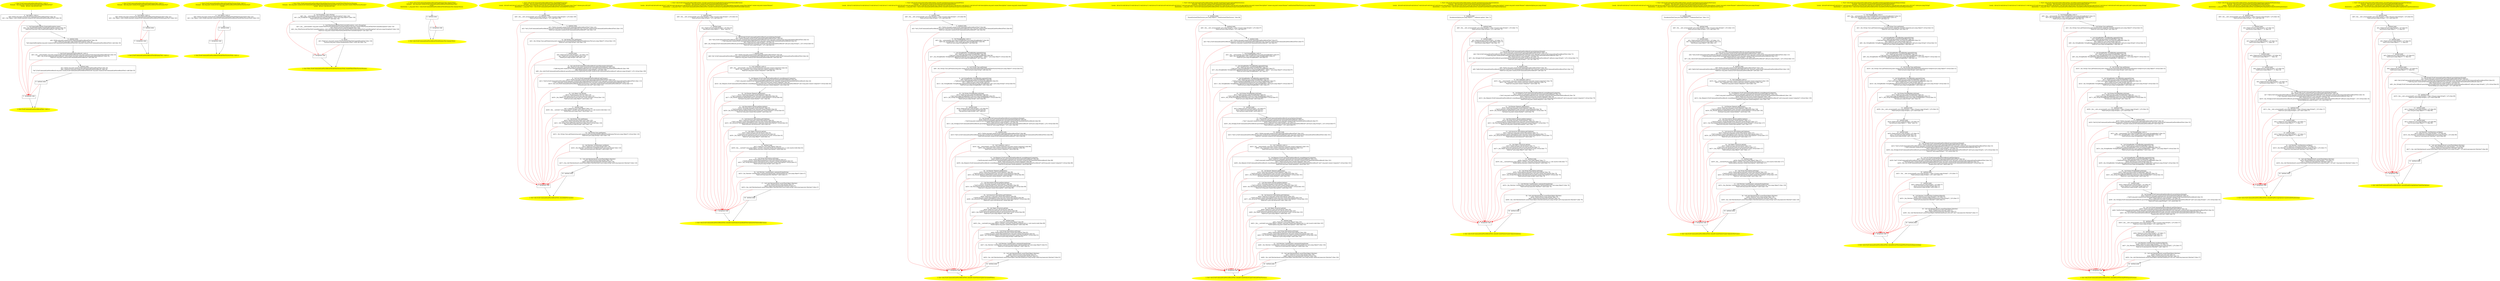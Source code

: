/* @generated */
digraph cfg {
"org.junit.runner.JUnitCommandLineParseResultTest.<init>().4fff50cc1b97b6d6dfd75badc6c4a13a_1" [label="1: Start JUnitCommandLineParseResultTest.<init>()\nFormals:  this:org.junit.runner.JUnitCommandLineParseResultTest*\nLocals:  $irvar1:void $irvar0:void \n  " color=yellow style=filled]
	

	 "org.junit.runner.JUnitCommandLineParseResultTest.<init>().4fff50cc1b97b6d6dfd75badc6c4a13a_1" -> "org.junit.runner.JUnitCommandLineParseResultTest.<init>().4fff50cc1b97b6d6dfd75badc6c4a13a_4" ;
"org.junit.runner.JUnitCommandLineParseResultTest.<init>().4fff50cc1b97b6d6dfd75badc6c4a13a_2" [label="2: Exit JUnitCommandLineParseResultTest.<init>() \n  " color=yellow style=filled]
	

"org.junit.runner.JUnitCommandLineParseResultTest.<init>().4fff50cc1b97b6d6dfd75badc6c4a13a_3" [label="3:  exceptions sink \n  " shape="box"]
	

	 "org.junit.runner.JUnitCommandLineParseResultTest.<init>().4fff50cc1b97b6d6dfd75badc6c4a13a_3" -> "org.junit.runner.JUnitCommandLineParseResultTest.<init>().4fff50cc1b97b6d6dfd75badc6c4a13a_2" ;
"org.junit.runner.JUnitCommandLineParseResultTest.<init>().4fff50cc1b97b6d6dfd75badc6c4a13a_4" [label="4:  Call Object.<init>() \n   n$0=*&this:org.junit.runner.JUnitCommandLineParseResultTest* [line 16]\n  n$1=_fun_Object.<init>()(n$0:org.junit.runner.JUnitCommandLineParseResultTest*) [line 16]\n " shape="box"]
	

	 "org.junit.runner.JUnitCommandLineParseResultTest.<init>().4fff50cc1b97b6d6dfd75badc6c4a13a_4" -> "org.junit.runner.JUnitCommandLineParseResultTest.<init>().4fff50cc1b97b6d6dfd75badc6c4a13a_5" ;
	 "org.junit.runner.JUnitCommandLineParseResultTest.<init>().4fff50cc1b97b6d6dfd75badc6c4a13a_4" -> "org.junit.runner.JUnitCommandLineParseResultTest.<init>().4fff50cc1b97b6d6dfd75badc6c4a13a_3" [color="red" ];
"org.junit.runner.JUnitCommandLineParseResultTest.<init>().4fff50cc1b97b6d6dfd75badc6c4a13a_5" [label="5:  Call ExpectedException ExpectedException.none() \n   n$2=_fun_ExpectedException ExpectedException.none()() [line 18]\n  *&$irvar0:org.junit.rules.ExpectedException*=n$2 [line 18]\n " shape="box"]
	

	 "org.junit.runner.JUnitCommandLineParseResultTest.<init>().4fff50cc1b97b6d6dfd75badc6c4a13a_5" -> "org.junit.runner.JUnitCommandLineParseResultTest.<init>().4fff50cc1b97b6d6dfd75badc6c4a13a_6" ;
	 "org.junit.runner.JUnitCommandLineParseResultTest.<init>().4fff50cc1b97b6d6dfd75badc6c4a13a_5" -> "org.junit.runner.JUnitCommandLineParseResultTest.<init>().4fff50cc1b97b6d6dfd75badc6c4a13a_3" [color="red" ];
"org.junit.runner.JUnitCommandLineParseResultTest.<init>().4fff50cc1b97b6d6dfd75badc6c4a13a_6" [label="6:  method_body \n   n$3=*&this:org.junit.runner.JUnitCommandLineParseResultTest* [line 18]\n  n$4=*&$irvar0:org.junit.rules.ExpectedException* [line 18]\n  *n$3.expectedException:org.junit.runner.JUnitCommandLineParseResultTest(root org.junit.runner.JUnitCommandLineParseResultTest)=n$4 [line 18]\n " shape="box"]
	

	 "org.junit.runner.JUnitCommandLineParseResultTest.<init>().4fff50cc1b97b6d6dfd75badc6c4a13a_6" -> "org.junit.runner.JUnitCommandLineParseResultTest.<init>().4fff50cc1b97b6d6dfd75badc6c4a13a_7" ;
	 "org.junit.runner.JUnitCommandLineParseResultTest.<init>().4fff50cc1b97b6d6dfd75badc6c4a13a_6" -> "org.junit.runner.JUnitCommandLineParseResultTest.<init>().4fff50cc1b97b6d6dfd75badc6c4a13a_3" [color="red" ];
"org.junit.runner.JUnitCommandLineParseResultTest.<init>().4fff50cc1b97b6d6dfd75badc6c4a13a_7" [label="7:  Call JUnitCommandLineParseResult.<init>() \n   n$5=_fun___new(sizeof(t=org.junit.runner.JUnitCommandLineParseResult):org.junit.runner.JUnitCommandLineParseResult*) [line 20]\n  n$6=_fun_JUnitCommandLineParseResult.<init>()(n$5:org.junit.runner.JUnitCommandLineParseResult*) [line 20]\n  *&$irvar1:org.junit.runner.JUnitCommandLineParseResult*=n$5 [line 20]\n " shape="box"]
	

	 "org.junit.runner.JUnitCommandLineParseResultTest.<init>().4fff50cc1b97b6d6dfd75badc6c4a13a_7" -> "org.junit.runner.JUnitCommandLineParseResultTest.<init>().4fff50cc1b97b6d6dfd75badc6c4a13a_8" ;
	 "org.junit.runner.JUnitCommandLineParseResultTest.<init>().4fff50cc1b97b6d6dfd75badc6c4a13a_7" -> "org.junit.runner.JUnitCommandLineParseResultTest.<init>().4fff50cc1b97b6d6dfd75badc6c4a13a_3" [color="red" ];
"org.junit.runner.JUnitCommandLineParseResultTest.<init>().4fff50cc1b97b6d6dfd75badc6c4a13a_8" [label="8:  method_body \n   n$7=*&this:org.junit.runner.JUnitCommandLineParseResultTest* [line 20]\n  n$8=*&$irvar1:org.junit.runner.JUnitCommandLineParseResult* [line 20]\n  *n$7.jUnitCommandLineParseResult:org.junit.runner.JUnitCommandLineParseResultTest(root org.junit.runner.JUnitCommandLineParseResultTest)=n$8 [line 20]\n " shape="box"]
	

	 "org.junit.runner.JUnitCommandLineParseResultTest.<init>().4fff50cc1b97b6d6dfd75badc6c4a13a_8" -> "org.junit.runner.JUnitCommandLineParseResultTest.<init>().4fff50cc1b97b6d6dfd75badc6c4a13a_9" ;
	 "org.junit.runner.JUnitCommandLineParseResultTest.<init>().4fff50cc1b97b6d6dfd75badc6c4a13a_8" -> "org.junit.runner.JUnitCommandLineParseResultTest.<init>().4fff50cc1b97b6d6dfd75badc6c4a13a_3" [color="red" ];
"org.junit.runner.JUnitCommandLineParseResultTest.<init>().4fff50cc1b97b6d6dfd75badc6c4a13a_9" [label="9:  method_body \n  " shape="box"]
	

	 "org.junit.runner.JUnitCommandLineParseResultTest.<init>().4fff50cc1b97b6d6dfd75badc6c4a13a_9" -> "org.junit.runner.JUnitCommandLineParseResultTest.<init>().4fff50cc1b97b6d6dfd75badc6c4a13a_2" ;
	 "org.junit.runner.JUnitCommandLineParseResultTest.<init>().4fff50cc1b97b6d6dfd75badc6c4a13a_9" -> "org.junit.runner.JUnitCommandLineParseResultTest.<init>().4fff50cc1b97b6d6dfd75badc6c4a13a_3" [color="red" ];
"org.junit.runner.JUnitCommandLineParseResultTest$DummyTest.<init>().bc46691e1175f31132e605c604b5b77b_1" [label="1: Start JUnitCommandLineParseResultTest$DummyTest.<init>()\nFormals:  this:org.junit.runner.JUnitCommandLineParseResultTest$DummyTest*\nLocals:  \n  " color=yellow style=filled]
	

	 "org.junit.runner.JUnitCommandLineParseResultTest$DummyTest.<init>().bc46691e1175f31132e605c604b5b77b_1" -> "org.junit.runner.JUnitCommandLineParseResultTest$DummyTest.<init>().bc46691e1175f31132e605c604b5b77b_4" ;
"org.junit.runner.JUnitCommandLineParseResultTest$DummyTest.<init>().bc46691e1175f31132e605c604b5b77b_2" [label="2: Exit JUnitCommandLineParseResultTest$DummyTest.<init>() \n  " color=yellow style=filled]
	

"org.junit.runner.JUnitCommandLineParseResultTest$DummyTest.<init>().bc46691e1175f31132e605c604b5b77b_3" [label="3:  exceptions sink \n  " shape="box"]
	

	 "org.junit.runner.JUnitCommandLineParseResultTest$DummyTest.<init>().bc46691e1175f31132e605c604b5b77b_3" -> "org.junit.runner.JUnitCommandLineParseResultTest$DummyTest.<init>().bc46691e1175f31132e605c604b5b77b_2" ;
"org.junit.runner.JUnitCommandLineParseResultTest$DummyTest.<init>().bc46691e1175f31132e605c604b5b77b_4" [label="4:  Call Object.<init>() \n   n$0=*&this:org.junit.runner.JUnitCommandLineParseResultTest$DummyTest* [line 141]\n  n$1=_fun_Object.<init>()(n$0:org.junit.runner.JUnitCommandLineParseResultTest$DummyTest*) [line 141]\n " shape="box"]
	

	 "org.junit.runner.JUnitCommandLineParseResultTest$DummyTest.<init>().bc46691e1175f31132e605c604b5b77b_4" -> "org.junit.runner.JUnitCommandLineParseResultTest$DummyTest.<init>().bc46691e1175f31132e605c604b5b77b_5" ;
	 "org.junit.runner.JUnitCommandLineParseResultTest$DummyTest.<init>().bc46691e1175f31132e605c604b5b77b_4" -> "org.junit.runner.JUnitCommandLineParseResultTest$DummyTest.<init>().bc46691e1175f31132e605c604b5b77b_3" [color="red" ];
"org.junit.runner.JUnitCommandLineParseResultTest$DummyTest.<init>().bc46691e1175f31132e605c604b5b77b_5" [label="5:  method_body \n  " shape="box"]
	

	 "org.junit.runner.JUnitCommandLineParseResultTest$DummyTest.<init>().bc46691e1175f31132e605c604b5b77b_5" -> "org.junit.runner.JUnitCommandLineParseResultTest$DummyTest.<init>().bc46691e1175f31132e605c604b5b77b_2" ;
	 "org.junit.runner.JUnitCommandLineParseResultTest$DummyTest.<init>().bc46691e1175f31132e605c604b5b77b_5" -> "org.junit.runner.JUnitCommandLineParseResultTest$DummyTest.<init>().bc46691e1175f31132e605c604b5b77b_3" [color="red" ];
"org.junit.runner.JUnitCommandLineParseResultTest$FilterFactoryStub.<init>().d1f5ba35e2c7c7e476c56bdcf07ffa3a_1" [label="1: Start JUnitCommandLineParseResultTest$FilterFactoryStub.<init>()\nFormals:  this:org.junit.runner.JUnitCommandLineParseResultTest$FilterFactoryStub*\nLocals:  \n  " color=yellow style=filled]
	

	 "org.junit.runner.JUnitCommandLineParseResultTest$FilterFactoryStub.<init>().d1f5ba35e2c7c7e476c56bdcf07ffa3a_1" -> "org.junit.runner.JUnitCommandLineParseResultTest$FilterFactoryStub.<init>().d1f5ba35e2c7c7e476c56bdcf07ffa3a_4" ;
"org.junit.runner.JUnitCommandLineParseResultTest$FilterFactoryStub.<init>().d1f5ba35e2c7c7e476c56bdcf07ffa3a_2" [label="2: Exit JUnitCommandLineParseResultTest$FilterFactoryStub.<init>() \n  " color=yellow style=filled]
	

"org.junit.runner.JUnitCommandLineParseResultTest$FilterFactoryStub.<init>().d1f5ba35e2c7c7e476c56bdcf07ffa3a_3" [label="3:  exceptions sink \n  " shape="box"]
	

	 "org.junit.runner.JUnitCommandLineParseResultTest$FilterFactoryStub.<init>().d1f5ba35e2c7c7e476c56bdcf07ffa3a_3" -> "org.junit.runner.JUnitCommandLineParseResultTest$FilterFactoryStub.<init>().d1f5ba35e2c7c7e476c56bdcf07ffa3a_2" ;
"org.junit.runner.JUnitCommandLineParseResultTest$FilterFactoryStub.<init>().d1f5ba35e2c7c7e476c56bdcf07ffa3a_4" [label="4:  Call Object.<init>() \n   n$0=*&this:org.junit.runner.JUnitCommandLineParseResultTest$FilterFactoryStub* [line 132]\n  n$1=_fun_Object.<init>()(n$0:org.junit.runner.JUnitCommandLineParseResultTest$FilterFactoryStub*) [line 132]\n " shape="box"]
	

	 "org.junit.runner.JUnitCommandLineParseResultTest$FilterFactoryStub.<init>().d1f5ba35e2c7c7e476c56bdcf07ffa3a_4" -> "org.junit.runner.JUnitCommandLineParseResultTest$FilterFactoryStub.<init>().d1f5ba35e2c7c7e476c56bdcf07ffa3a_5" ;
	 "org.junit.runner.JUnitCommandLineParseResultTest$FilterFactoryStub.<init>().d1f5ba35e2c7c7e476c56bdcf07ffa3a_4" -> "org.junit.runner.JUnitCommandLineParseResultTest$FilterFactoryStub.<init>().d1f5ba35e2c7c7e476c56bdcf07ffa3a_3" [color="red" ];
"org.junit.runner.JUnitCommandLineParseResultTest$FilterFactoryStub.<init>().d1f5ba35e2c7c7e476c56bdcf07ffa3a_5" [label="5:  method_body \n  " shape="box"]
	

	 "org.junit.runner.JUnitCommandLineParseResultTest$FilterFactoryStub.<init>().d1f5ba35e2c7c7e476c56bdcf07ffa3a_5" -> "org.junit.runner.JUnitCommandLineParseResultTest$FilterFactoryStub.<init>().d1f5ba35e2c7c7e476c56bdcf07ffa3a_2" ;
	 "org.junit.runner.JUnitCommandLineParseResultTest$FilterFactoryStub.<init>().d1f5ba35e2c7c7e476c56bdcf07ffa3a_5" -> "org.junit.runner.JUnitCommandLineParseResultTest$FilterFactoryStub.<init>().d1f5ba35e2c7c7e476c56bdcf07ffa3a_3" [color="red" ];
"org.junit.runner.JUnitCommandLineParseResultTest$FilterFactoryStub.createFilter(org.junit.runner.Fil.56c108523a0d98b8575b5e6ac08fd9b4_1" [label="1: Start Filter JUnitCommandLineParseResultTest$FilterFactoryStub.createFilter(FilterFactoryParams)\nFormals:  this:org.junit.runner.JUnitCommandLineParseResultTest$FilterFactoryStub* params:org.junit.runner.FilterFactoryParams*\nLocals:  $irvar1:void $irvar0:void \n  " color=yellow style=filled]
	

	 "org.junit.runner.JUnitCommandLineParseResultTest$FilterFactoryStub.createFilter(org.junit.runner.Fil.56c108523a0d98b8575b5e6ac08fd9b4_1" -> "org.junit.runner.JUnitCommandLineParseResultTest$FilterFactoryStub.createFilter(org.junit.runner.Fil.56c108523a0d98b8575b5e6ac08fd9b4_4" ;
"org.junit.runner.JUnitCommandLineParseResultTest$FilterFactoryStub.createFilter(org.junit.runner.Fil.56c108523a0d98b8575b5e6ac08fd9b4_2" [label="2: Exit Filter JUnitCommandLineParseResultTest$FilterFactoryStub.createFilter(FilterFactoryParams) \n  " color=yellow style=filled]
	

"org.junit.runner.JUnitCommandLineParseResultTest$FilterFactoryStub.createFilter(org.junit.runner.Fil.56c108523a0d98b8575b5e6ac08fd9b4_3" [label="3:  exceptions sink \n  " shape="box"]
	

	 "org.junit.runner.JUnitCommandLineParseResultTest$FilterFactoryStub.createFilter(org.junit.runner.Fil.56c108523a0d98b8575b5e6ac08fd9b4_3" -> "org.junit.runner.JUnitCommandLineParseResultTest$FilterFactoryStub.createFilter(org.junit.runner.Fil.56c108523a0d98b8575b5e6ac08fd9b4_2" ;
"org.junit.runner.JUnitCommandLineParseResultTest$FilterFactoryStub.createFilter(org.junit.runner.Fil.56c108523a0d98b8575b5e6ac08fd9b4_4" [label="4:  Call Exception.<init>(String) \n   n$0=_fun___new(sizeof(t=java.lang.Exception):java.lang.Exception*) [line 134]\n  n$1=_fun_Exception.<init>(String)(n$0:java.lang.Exception*,\"stub\":java.lang.Object*) [line 134]\n  *&$irvar0:java.lang.Exception*=n$0 [line 134]\n " shape="box"]
	

	 "org.junit.runner.JUnitCommandLineParseResultTest$FilterFactoryStub.createFilter(org.junit.runner.Fil.56c108523a0d98b8575b5e6ac08fd9b4_4" -> "org.junit.runner.JUnitCommandLineParseResultTest$FilterFactoryStub.createFilter(org.junit.runner.Fil.56c108523a0d98b8575b5e6ac08fd9b4_5" ;
	 "org.junit.runner.JUnitCommandLineParseResultTest$FilterFactoryStub.createFilter(org.junit.runner.Fil.56c108523a0d98b8575b5e6ac08fd9b4_4" -> "org.junit.runner.JUnitCommandLineParseResultTest$FilterFactoryStub.createFilter(org.junit.runner.Fil.56c108523a0d98b8575b5e6ac08fd9b4_3" [color="red" ];
"org.junit.runner.JUnitCommandLineParseResultTest$FilterFactoryStub.createFilter(org.junit.runner.Fil.56c108523a0d98b8575b5e6ac08fd9b4_5" [label="5:  Call FilterFactory$FilterNotCreatedException.<init>(Exception) \n   n$2=_fun___new(sizeof(t=org.junit.runner.FilterFactory$FilterNotCreatedException):org.junit.runner.FilterFactory$FilterNotCreatedException*) [line 134]\n  n$3=*&$irvar0:java.lang.Exception* [line 134]\n  n$4=_fun_FilterFactory$FilterNotCreatedException.<init>(Exception)(n$2:org.junit.runner.FilterFactory$FilterNotCreatedException*,n$3:java.lang.Exception*) [line 134]\n  *&$irvar1:org.junit.runner.FilterFactory$FilterNotCreatedException*=n$2 [line 134]\n " shape="box"]
	

	 "org.junit.runner.JUnitCommandLineParseResultTest$FilterFactoryStub.createFilter(org.junit.runner.Fil.56c108523a0d98b8575b5e6ac08fd9b4_5" -> "org.junit.runner.JUnitCommandLineParseResultTest$FilterFactoryStub.createFilter(org.junit.runner.Fil.56c108523a0d98b8575b5e6ac08fd9b4_6" ;
	 "org.junit.runner.JUnitCommandLineParseResultTest$FilterFactoryStub.createFilter(org.junit.runner.Fil.56c108523a0d98b8575b5e6ac08fd9b4_5" -> "org.junit.runner.JUnitCommandLineParseResultTest$FilterFactoryStub.createFilter(org.junit.runner.Fil.56c108523a0d98b8575b5e6ac08fd9b4_3" [color="red" ];
"org.junit.runner.JUnitCommandLineParseResultTest$FilterFactoryStub.createFilter(org.junit.runner.Fil.56c108523a0d98b8575b5e6ac08fd9b4_6" [label="6:  throw \n   n$5=*&$irvar1:org.junit.runner.FilterFactory$FilterNotCreatedException* [line 134]\n  *&return:org.junit.runner.manipulation.Filter*=EXN n$5 [line 134]\n " shape="box"]
	

	 "org.junit.runner.JUnitCommandLineParseResultTest$FilterFactoryStub.createFilter(org.junit.runner.Fil.56c108523a0d98b8575b5e6ac08fd9b4_6" -> "org.junit.runner.JUnitCommandLineParseResultTest$FilterFactoryStub.createFilter(org.junit.runner.Fil.56c108523a0d98b8575b5e6ac08fd9b4_2" ;
	 "org.junit.runner.JUnitCommandLineParseResultTest$FilterFactoryStub.createFilter(org.junit.runner.Fil.56c108523a0d98b8575b5e6ac08fd9b4_6" -> "org.junit.runner.JUnitCommandLineParseResultTest$FilterFactoryStub.createFilter(org.junit.runner.Fil.56c108523a0d98b8575b5e6ac08fd9b4_3" [color="red" ];
"org.junit.runner.JUnitCommandLineParseResultTest$DummyTest.dummyTest():void.81adeb52684a1ad45a5250b8b38d8d3f_1" [label="1: Start void JUnitCommandLineParseResultTest$DummyTest.dummyTest()\nFormals:  this:org.junit.runner.JUnitCommandLineParseResultTest$DummyTest*\nLocals: \nAnnotation: <_org.junit.Test> void JUnitCommandLineParseResultTest$DummyTest.dummyTest()() \n  " color=yellow style=filled]
	

	 "org.junit.runner.JUnitCommandLineParseResultTest$DummyTest.dummyTest():void.81adeb52684a1ad45a5250b8b38d8d3f_1" -> "org.junit.runner.JUnitCommandLineParseResultTest$DummyTest.dummyTest():void.81adeb52684a1ad45a5250b8b38d8d3f_4" ;
"org.junit.runner.JUnitCommandLineParseResultTest$DummyTest.dummyTest():void.81adeb52684a1ad45a5250b8b38d8d3f_2" [label="2: Exit void JUnitCommandLineParseResultTest$DummyTest.dummyTest() \n  " color=yellow style=filled]
	

"org.junit.runner.JUnitCommandLineParseResultTest$DummyTest.dummyTest():void.81adeb52684a1ad45a5250b8b38d8d3f_3" [label="3:  exceptions sink \n  " shape="box"]
	

	 "org.junit.runner.JUnitCommandLineParseResultTest$DummyTest.dummyTest():void.81adeb52684a1ad45a5250b8b38d8d3f_3" -> "org.junit.runner.JUnitCommandLineParseResultTest$DummyTest.dummyTest():void.81adeb52684a1ad45a5250b8b38d8d3f_2" ;
"org.junit.runner.JUnitCommandLineParseResultTest$DummyTest.dummyTest():void.81adeb52684a1ad45a5250b8b38d8d3f_4" [label="4:  method_body \n  " shape="box"]
	

	 "org.junit.runner.JUnitCommandLineParseResultTest$DummyTest.dummyTest():void.81adeb52684a1ad45a5250b8b38d8d3f_4" -> "org.junit.runner.JUnitCommandLineParseResultTest$DummyTest.dummyTest():void.81adeb52684a1ad45a5250b8b38d8d3f_2" ;
	 "org.junit.runner.JUnitCommandLineParseResultTest$DummyTest.dummyTest():void.81adeb52684a1ad45a5250b8b38d8d3f_4" -> "org.junit.runner.JUnitCommandLineParseResultTest$DummyTest.dummyTest():void.81adeb52684a1ad45a5250b8b38d8d3f_3" [color="red" ];
"org.junit.runner.JUnitCommandLineParseResultTest.shouldAddToClasses():void.8c169b2c3eb2f927ee7228152d028bd9_1" [label="1: Start void JUnitCommandLineParseResultTest.shouldAddToClasses()\nFormals:  this:org.junit.runner.JUnitCommandLineParseResultTest*\nLocals:  $irvar6:void $irvar5:void $irvar4:void $irvar3:void $irvar2:void $irvar1:void $irvar0:void testClass:java.lang.Class* classes:java.util.List*\nAnnotation: <_org.junit.Test> void JUnitCommandLineParseResultTest.shouldAddToClasses()() \n  " color=yellow style=filled]
	

	 "org.junit.runner.JUnitCommandLineParseResultTest.shouldAddToClasses():void.8c169b2c3eb2f927ee7228152d028bd9_1" -> "org.junit.runner.JUnitCommandLineParseResultTest.shouldAddToClasses():void.8c169b2c3eb2f927ee7228152d028bd9_4" ;
"org.junit.runner.JUnitCommandLineParseResultTest.shouldAddToClasses():void.8c169b2c3eb2f927ee7228152d028bd9_2" [label="2: Exit void JUnitCommandLineParseResultTest.shouldAddToClasses() \n  " color=yellow style=filled]
	

"org.junit.runner.JUnitCommandLineParseResultTest.shouldAddToClasses():void.8c169b2c3eb2f927ee7228152d028bd9_3" [label="3:  exceptions sink \n  " shape="box"]
	

	 "org.junit.runner.JUnitCommandLineParseResultTest.shouldAddToClasses():void.8c169b2c3eb2f927ee7228152d028bd9_3" -> "org.junit.runner.JUnitCommandLineParseResultTest.shouldAddToClasses():void.8c169b2c3eb2f927ee7228152d028bd9_2" ;
"org.junit.runner.JUnitCommandLineParseResultTest.shouldAddToClasses():void.8c169b2c3eb2f927ee7228152d028bd9_4" [label="4:  method_body \n   n$0=_fun___new_array(sizeof(t=java.lang.String*[_*_];len=[1]):java.lang.String*[_*_](*)) [line 109]\n  *&$irvar0:java.lang.String*[_*_](*)=n$0 [line 109]\n " shape="box"]
	

	 "org.junit.runner.JUnitCommandLineParseResultTest.shouldAddToClasses():void.8c169b2c3eb2f927ee7228152d028bd9_4" -> "org.junit.runner.JUnitCommandLineParseResultTest.shouldAddToClasses():void.8c169b2c3eb2f927ee7228152d028bd9_5" ;
	 "org.junit.runner.JUnitCommandLineParseResultTest.shouldAddToClasses():void.8c169b2c3eb2f927ee7228152d028bd9_4" -> "org.junit.runner.JUnitCommandLineParseResultTest.shouldAddToClasses():void.8c169b2c3eb2f927ee7228152d028bd9_3" [color="red" ];
"org.junit.runner.JUnitCommandLineParseResultTest.shouldAddToClasses():void.8c169b2c3eb2f927ee7228152d028bd9_5" [label="5:  method_body \n   n$1=*&this:org.junit.runner.JUnitCommandLineParseResultTest* [line 110]\n  n$2=*n$1.jUnitCommandLineParseResult:org.junit.runner.JUnitCommandLineParseResult*(root org.junit.runner.JUnitCommandLineParseResultTest) [line 110]\n  *&$irvar2:org.junit.runner.JUnitCommandLineParseResult*=n$2 [line 110]\n " shape="box"]
	

	 "org.junit.runner.JUnitCommandLineParseResultTest.shouldAddToClasses():void.8c169b2c3eb2f927ee7228152d028bd9_5" -> "org.junit.runner.JUnitCommandLineParseResultTest.shouldAddToClasses():void.8c169b2c3eb2f927ee7228152d028bd9_6" ;
	 "org.junit.runner.JUnitCommandLineParseResultTest.shouldAddToClasses():void.8c169b2c3eb2f927ee7228152d028bd9_5" -> "org.junit.runner.JUnitCommandLineParseResultTest.shouldAddToClasses():void.8c169b2c3eb2f927ee7228152d028bd9_3" [color="red" ];
"org.junit.runner.JUnitCommandLineParseResultTest.shouldAddToClasses():void.8c169b2c3eb2f927ee7228152d028bd9_6" [label="6:  Call String Class.getName() \n   n$3=_fun_String Class.getName()(org.junit.runner.JUnitCommandLineParseResultTest$DummyTest:java.lang.Object*) virtual [line 110]\n  *&$irvar1:java.lang.String*=n$3 [line 110]\n " shape="box"]
	

	 "org.junit.runner.JUnitCommandLineParseResultTest.shouldAddToClasses():void.8c169b2c3eb2f927ee7228152d028bd9_6" -> "org.junit.runner.JUnitCommandLineParseResultTest.shouldAddToClasses():void.8c169b2c3eb2f927ee7228152d028bd9_7" ;
	 "org.junit.runner.JUnitCommandLineParseResultTest.shouldAddToClasses():void.8c169b2c3eb2f927ee7228152d028bd9_6" -> "org.junit.runner.JUnitCommandLineParseResultTest.shouldAddToClasses():void.8c169b2c3eb2f927ee7228152d028bd9_3" [color="red" ];
"org.junit.runner.JUnitCommandLineParseResultTest.shouldAddToClasses():void.8c169b2c3eb2f927ee7228152d028bd9_7" [label="7:  method_body \n   n$4=*&$irvar0:java.lang.String*[_*_](*) [line 110]\n  n$5=*&$irvar1:java.lang.String* [line 110]\n  *n$4[0]:java.lang.String*=n$5 [line 110]\n " shape="box"]
	

	 "org.junit.runner.JUnitCommandLineParseResultTest.shouldAddToClasses():void.8c169b2c3eb2f927ee7228152d028bd9_7" -> "org.junit.runner.JUnitCommandLineParseResultTest.shouldAddToClasses():void.8c169b2c3eb2f927ee7228152d028bd9_8" ;
	 "org.junit.runner.JUnitCommandLineParseResultTest.shouldAddToClasses():void.8c169b2c3eb2f927ee7228152d028bd9_7" -> "org.junit.runner.JUnitCommandLineParseResultTest.shouldAddToClasses():void.8c169b2c3eb2f927ee7228152d028bd9_3" [color="red" ];
"org.junit.runner.JUnitCommandLineParseResultTest.shouldAddToClasses():void.8c169b2c3eb2f927ee7228152d028bd9_8" [label="8:  Call void JUnitCommandLineParseResult.parseParameters(String[]) \n   n$6=*&$irvar2:org.junit.runner.JUnitCommandLineParseResult* [line 109]\n  _=*n$6:org.junit.runner.JUnitCommandLineParseResult*(root org.junit.runner.JUnitCommandLineParseResult) [line 109]\n  n$8=*&$irvar0:java.lang.String*[_*_](*) [line 109]\n  n$9=_fun_void JUnitCommandLineParseResult.parseParameters(String[])(n$6:org.junit.runner.JUnitCommandLineParseResult*,n$8:java.lang.String*[_*_](*)) virtual [line 109]\n " shape="box"]
	

	 "org.junit.runner.JUnitCommandLineParseResultTest.shouldAddToClasses():void.8c169b2c3eb2f927ee7228152d028bd9_8" -> "org.junit.runner.JUnitCommandLineParseResultTest.shouldAddToClasses():void.8c169b2c3eb2f927ee7228152d028bd9_9" ;
	 "org.junit.runner.JUnitCommandLineParseResultTest.shouldAddToClasses():void.8c169b2c3eb2f927ee7228152d028bd9_8" -> "org.junit.runner.JUnitCommandLineParseResultTest.shouldAddToClasses():void.8c169b2c3eb2f927ee7228152d028bd9_3" [color="red" ];
"org.junit.runner.JUnitCommandLineParseResultTest.shouldAddToClasses():void.8c169b2c3eb2f927ee7228152d028bd9_9" [label="9:  Call List JUnitCommandLineParseResult.getClasses() \n   n$10=*&this:org.junit.runner.JUnitCommandLineParseResultTest* [line 113]\n  n$11=*n$10.jUnitCommandLineParseResult:org.junit.runner.JUnitCommandLineParseResult*(root org.junit.runner.JUnitCommandLineParseResultTest) [line 113]\n  _=*n$11:org.junit.runner.JUnitCommandLineParseResult*(root org.junit.runner.JUnitCommandLineParseResult) [line 113]\n  n$13=_fun_List JUnitCommandLineParseResult.getClasses()(n$11:org.junit.runner.JUnitCommandLineParseResult*) virtual [line 113]\n  *&classes:java.util.List*=n$13 [line 113]\n " shape="box"]
	

	 "org.junit.runner.JUnitCommandLineParseResultTest.shouldAddToClasses():void.8c169b2c3eb2f927ee7228152d028bd9_9" -> "org.junit.runner.JUnitCommandLineParseResultTest.shouldAddToClasses():void.8c169b2c3eb2f927ee7228152d028bd9_10" ;
	 "org.junit.runner.JUnitCommandLineParseResultTest.shouldAddToClasses():void.8c169b2c3eb2f927ee7228152d028bd9_9" -> "org.junit.runner.JUnitCommandLineParseResultTest.shouldAddToClasses():void.8c169b2c3eb2f927ee7228152d028bd9_3" [color="red" ];
"org.junit.runner.JUnitCommandLineParseResultTest.shouldAddToClasses():void.8c169b2c3eb2f927ee7228152d028bd9_10" [label="10:  Call Object List.get(int) \n   n$14=*&classes:java.util.List* [line 114]\n  _=*n$14:java.util.List*(root java.util.List) [line 114]\n  n$16=_fun_Object List.get(int)(n$14:java.util.List*,0:int) interface virtual [line 114]\n  *&$irvar3:java.lang.Object*=n$16 [line 114]\n " shape="box"]
	

	 "org.junit.runner.JUnitCommandLineParseResultTest.shouldAddToClasses():void.8c169b2c3eb2f927ee7228152d028bd9_10" -> "org.junit.runner.JUnitCommandLineParseResultTest.shouldAddToClasses():void.8c169b2c3eb2f927ee7228152d028bd9_11" ;
	 "org.junit.runner.JUnitCommandLineParseResultTest.shouldAddToClasses():void.8c169b2c3eb2f927ee7228152d028bd9_10" -> "org.junit.runner.JUnitCommandLineParseResultTest.shouldAddToClasses():void.8c169b2c3eb2f927ee7228152d028bd9_3" [color="red" ];
"org.junit.runner.JUnitCommandLineParseResultTest.shouldAddToClasses():void.8c169b2c3eb2f927ee7228152d028bd9_11" [label="11:  method_body \n   n$17=*&$irvar3:java.lang.Object* [line 114]\n  n$18=_fun___cast(n$17:java.lang.Object*,sizeof(t=java.lang.Class;sub_t=( sub )(cast)):void) [line 114]\n  *&testClass:java.lang.Class*=n$18 [line 114]\n " shape="box"]
	

	 "org.junit.runner.JUnitCommandLineParseResultTest.shouldAddToClasses():void.8c169b2c3eb2f927ee7228152d028bd9_11" -> "org.junit.runner.JUnitCommandLineParseResultTest.shouldAddToClasses():void.8c169b2c3eb2f927ee7228152d028bd9_12" ;
	 "org.junit.runner.JUnitCommandLineParseResultTest.shouldAddToClasses():void.8c169b2c3eb2f927ee7228152d028bd9_11" -> "org.junit.runner.JUnitCommandLineParseResultTest.shouldAddToClasses():void.8c169b2c3eb2f927ee7228152d028bd9_3" [color="red" ];
"org.junit.runner.JUnitCommandLineParseResultTest.shouldAddToClasses():void.8c169b2c3eb2f927ee7228152d028bd9_12" [label="12:  Call String Class.getName() \n   n$19=*&testClass:java.lang.Class* [line 116]\n  _=*n$19:java.lang.Class*(root java.lang.Class) [line 116]\n  n$21=_fun_String Class.getName()(n$19:java.lang.Class*) virtual [line 116]\n  *&$irvar4:java.lang.String*=n$21 [line 116]\n " shape="box"]
	

	 "org.junit.runner.JUnitCommandLineParseResultTest.shouldAddToClasses():void.8c169b2c3eb2f927ee7228152d028bd9_12" -> "org.junit.runner.JUnitCommandLineParseResultTest.shouldAddToClasses():void.8c169b2c3eb2f927ee7228152d028bd9_13" ;
	 "org.junit.runner.JUnitCommandLineParseResultTest.shouldAddToClasses():void.8c169b2c3eb2f927ee7228152d028bd9_12" -> "org.junit.runner.JUnitCommandLineParseResultTest.shouldAddToClasses():void.8c169b2c3eb2f927ee7228152d028bd9_3" [color="red" ];
"org.junit.runner.JUnitCommandLineParseResultTest.shouldAddToClasses():void.8c169b2c3eb2f927ee7228152d028bd9_13" [label="13:  Call String Class.getName() \n   n$22=_fun_String Class.getName()(org.junit.runner.JUnitCommandLineParseResultTest$DummyTest:java.lang.Object*) virtual [line 116]\n  *&$irvar5:java.lang.String*=n$22 [line 116]\n " shape="box"]
	

	 "org.junit.runner.JUnitCommandLineParseResultTest.shouldAddToClasses():void.8c169b2c3eb2f927ee7228152d028bd9_13" -> "org.junit.runner.JUnitCommandLineParseResultTest.shouldAddToClasses():void.8c169b2c3eb2f927ee7228152d028bd9_14" ;
	 "org.junit.runner.JUnitCommandLineParseResultTest.shouldAddToClasses():void.8c169b2c3eb2f927ee7228152d028bd9_13" -> "org.junit.runner.JUnitCommandLineParseResultTest.shouldAddToClasses():void.8c169b2c3eb2f927ee7228152d028bd9_3" [color="red" ];
"org.junit.runner.JUnitCommandLineParseResultTest.shouldAddToClasses():void.8c169b2c3eb2f927ee7228152d028bd9_14" [label="14:  Call Matcher CoreMatchers.is(Object) \n   n$23=*&$irvar5:java.lang.String* [line 116]\n  n$24=_fun_Matcher CoreMatchers.is(Object)(n$23:java.lang.String*) [line 116]\n  *&$irvar6:org.hamcrest.Matcher*=n$24 [line 116]\n " shape="box"]
	

	 "org.junit.runner.JUnitCommandLineParseResultTest.shouldAddToClasses():void.8c169b2c3eb2f927ee7228152d028bd9_14" -> "org.junit.runner.JUnitCommandLineParseResultTest.shouldAddToClasses():void.8c169b2c3eb2f927ee7228152d028bd9_15" ;
	 "org.junit.runner.JUnitCommandLineParseResultTest.shouldAddToClasses():void.8c169b2c3eb2f927ee7228152d028bd9_14" -> "org.junit.runner.JUnitCommandLineParseResultTest.shouldAddToClasses():void.8c169b2c3eb2f927ee7228152d028bd9_3" [color="red" ];
"org.junit.runner.JUnitCommandLineParseResultTest.shouldAddToClasses():void.8c169b2c3eb2f927ee7228152d028bd9_15" [label="15:  Call void MatcherAssert.assertThat(Object,Matcher) \n   n$25=*&$irvar4:java.lang.String* [line 116]\n  n$26=*&$irvar6:org.hamcrest.Matcher* [line 116]\n  n$27=_fun_void MatcherAssert.assertThat(Object,Matcher)(n$25:java.lang.String*,n$26:org.hamcrest.Matcher*) [line 116]\n " shape="box"]
	

	 "org.junit.runner.JUnitCommandLineParseResultTest.shouldAddToClasses():void.8c169b2c3eb2f927ee7228152d028bd9_15" -> "org.junit.runner.JUnitCommandLineParseResultTest.shouldAddToClasses():void.8c169b2c3eb2f927ee7228152d028bd9_16" ;
	 "org.junit.runner.JUnitCommandLineParseResultTest.shouldAddToClasses():void.8c169b2c3eb2f927ee7228152d028bd9_15" -> "org.junit.runner.JUnitCommandLineParseResultTest.shouldAddToClasses():void.8c169b2c3eb2f927ee7228152d028bd9_3" [color="red" ];
"org.junit.runner.JUnitCommandLineParseResultTest.shouldAddToClasses():void.8c169b2c3eb2f927ee7228152d028bd9_16" [label="16:  method_body \n  " shape="box"]
	

	 "org.junit.runner.JUnitCommandLineParseResultTest.shouldAddToClasses():void.8c169b2c3eb2f927ee7228152d028bd9_16" -> "org.junit.runner.JUnitCommandLineParseResultTest.shouldAddToClasses():void.8c169b2c3eb2f927ee7228152d028bd9_2" ;
	 "org.junit.runner.JUnitCommandLineParseResultTest.shouldAddToClasses():void.8c169b2c3eb2f927ee7228152d028bd9_16" -> "org.junit.runner.JUnitCommandLineParseResultTest.shouldAddToClasses():void.8c169b2c3eb2f927ee7228152d028bd9_3" [color="red" ];
"org.junit.runner.JUnitCommandLineParseResultTest.shouldCreateFailureUponBaldFilterOptionNotFollowedB.286d861827f5aa9480f327f1c150c81f_1" [label="1: Start void JUnitCommandLineParseResultTest.shouldCreateFailureUponBaldFilterOptionNotFollowedByValue()\nFormals:  this:org.junit.runner.JUnitCommandLineParseResultTest*\nLocals:  $irvar9:void $irvar8:void $irvar7:void $irvar6:void $irvar5:void $irvar4:void $irvar3:void $irvar2:void $irvar1:void $irvar0:void description:org.junit.runner.Description* runner:org.junit.runner.Runner*\nAnnotation: <_org.junit.Test> void JUnitCommandLineParseResultTest.shouldCreateFailureUponBaldFilterOptionNotFollowedByValue()() \n  " color=yellow style=filled]
	

	 "org.junit.runner.JUnitCommandLineParseResultTest.shouldCreateFailureUponBaldFilterOptionNotFollowedB.286d861827f5aa9480f327f1c150c81f_1" -> "org.junit.runner.JUnitCommandLineParseResultTest.shouldCreateFailureUponBaldFilterOptionNotFollowedB.286d861827f5aa9480f327f1c150c81f_4" ;
"org.junit.runner.JUnitCommandLineParseResultTest.shouldCreateFailureUponBaldFilterOptionNotFollowedB.286d861827f5aa9480f327f1c150c81f_2" [label="2: Exit void JUnitCommandLineParseResultTest.shouldCreateFailureUponBaldFilterOptionNotFollowedByValue() \n  " color=yellow style=filled]
	

"org.junit.runner.JUnitCommandLineParseResultTest.shouldCreateFailureUponBaldFilterOptionNotFollowedB.286d861827f5aa9480f327f1c150c81f_3" [label="3:  exceptions sink \n  " shape="box"]
	

	 "org.junit.runner.JUnitCommandLineParseResultTest.shouldCreateFailureUponBaldFilterOptionNotFollowedB.286d861827f5aa9480f327f1c150c81f_3" -> "org.junit.runner.JUnitCommandLineParseResultTest.shouldCreateFailureUponBaldFilterOptionNotFollowedB.286d861827f5aa9480f327f1c150c81f_2" ;
"org.junit.runner.JUnitCommandLineParseResultTest.shouldCreateFailureUponBaldFilterOptionNotFollowedB.286d861827f5aa9480f327f1c150c81f_4" [label="4:  method_body \n   n$0=_fun___new_array(sizeof(t=java.lang.String*[_*_];len=[1]):java.lang.String*[_*_](*)) [line 42]\n  *&$irvar0:java.lang.String*[_*_](*)=n$0 [line 42]\n " shape="box"]
	

	 "org.junit.runner.JUnitCommandLineParseResultTest.shouldCreateFailureUponBaldFilterOptionNotFollowedB.286d861827f5aa9480f327f1c150c81f_4" -> "org.junit.runner.JUnitCommandLineParseResultTest.shouldCreateFailureUponBaldFilterOptionNotFollowedB.286d861827f5aa9480f327f1c150c81f_5" ;
	 "org.junit.runner.JUnitCommandLineParseResultTest.shouldCreateFailureUponBaldFilterOptionNotFollowedB.286d861827f5aa9480f327f1c150c81f_4" -> "org.junit.runner.JUnitCommandLineParseResultTest.shouldCreateFailureUponBaldFilterOptionNotFollowedB.286d861827f5aa9480f327f1c150c81f_3" [color="red" ];
"org.junit.runner.JUnitCommandLineParseResultTest.shouldCreateFailureUponBaldFilterOptionNotFollowedB.286d861827f5aa9480f327f1c150c81f_5" [label="5:  method_body \n   n$1=*&$irvar0:java.lang.String*[_*_](*) [line 42]\n  *n$1[0]:java.lang.Object*=\"--filter\" [line 42]\n " shape="box"]
	

	 "org.junit.runner.JUnitCommandLineParseResultTest.shouldCreateFailureUponBaldFilterOptionNotFollowedB.286d861827f5aa9480f327f1c150c81f_5" -> "org.junit.runner.JUnitCommandLineParseResultTest.shouldCreateFailureUponBaldFilterOptionNotFollowedB.286d861827f5aa9480f327f1c150c81f_6" ;
	 "org.junit.runner.JUnitCommandLineParseResultTest.shouldCreateFailureUponBaldFilterOptionNotFollowedB.286d861827f5aa9480f327f1c150c81f_5" -> "org.junit.runner.JUnitCommandLineParseResultTest.shouldCreateFailureUponBaldFilterOptionNotFollowedB.286d861827f5aa9480f327f1c150c81f_3" [color="red" ];
"org.junit.runner.JUnitCommandLineParseResultTest.shouldCreateFailureUponBaldFilterOptionNotFollowedB.286d861827f5aa9480f327f1c150c81f_6" [label="6:  Call String[] JUnitCommandLineParseResult.parseOptions(String[]) \n   n$2=*&this:org.junit.runner.JUnitCommandLineParseResultTest* [line 42]\n  n$3=*n$2.jUnitCommandLineParseResult:org.junit.runner.JUnitCommandLineParseResult*(root org.junit.runner.JUnitCommandLineParseResultTest) [line 42]\n  _=*n$3:org.junit.runner.JUnitCommandLineParseResult*(root org.junit.runner.JUnitCommandLineParseResult) [line 42]\n  n$5=*&$irvar0:java.lang.String*[_*_](*) [line 42]\n  n$6=_fun_String[] JUnitCommandLineParseResult.parseOptions(String[])(n$3:org.junit.runner.JUnitCommandLineParseResult*,n$5:java.lang.String*[_*_](*)) virtual [line 42]\n  *&$irvar1:java.lang.String*[_*_](*)=n$6 [line 42]\n " shape="box"]
	

	 "org.junit.runner.JUnitCommandLineParseResultTest.shouldCreateFailureUponBaldFilterOptionNotFollowedB.286d861827f5aa9480f327f1c150c81f_6" -> "org.junit.runner.JUnitCommandLineParseResultTest.shouldCreateFailureUponBaldFilterOptionNotFollowedB.286d861827f5aa9480f327f1c150c81f_7" ;
	 "org.junit.runner.JUnitCommandLineParseResultTest.shouldCreateFailureUponBaldFilterOptionNotFollowedB.286d861827f5aa9480f327f1c150c81f_6" -> "org.junit.runner.JUnitCommandLineParseResultTest.shouldCreateFailureUponBaldFilterOptionNotFollowedB.286d861827f5aa9480f327f1c150c81f_3" [color="red" ];
"org.junit.runner.JUnitCommandLineParseResultTest.shouldCreateFailureUponBaldFilterOptionNotFollowedB.286d861827f5aa9480f327f1c150c81f_7" [label="7:  method_body \n   n$7=*&this:org.junit.runner.JUnitCommandLineParseResultTest* [line 44]\n  n$8=*n$7.jUnitCommandLineParseResult:org.junit.runner.JUnitCommandLineParseResult*(root org.junit.runner.JUnitCommandLineParseResultTest) [line 44]\n  *&$irvar2:org.junit.runner.JUnitCommandLineParseResult*=n$8 [line 44]\n " shape="box"]
	

	 "org.junit.runner.JUnitCommandLineParseResultTest.shouldCreateFailureUponBaldFilterOptionNotFollowedB.286d861827f5aa9480f327f1c150c81f_7" -> "org.junit.runner.JUnitCommandLineParseResultTest.shouldCreateFailureUponBaldFilterOptionNotFollowedB.286d861827f5aa9480f327f1c150c81f_8" ;
	 "org.junit.runner.JUnitCommandLineParseResultTest.shouldCreateFailureUponBaldFilterOptionNotFollowedB.286d861827f5aa9480f327f1c150c81f_7" -> "org.junit.runner.JUnitCommandLineParseResultTest.shouldCreateFailureUponBaldFilterOptionNotFollowedB.286d861827f5aa9480f327f1c150c81f_3" [color="red" ];
"org.junit.runner.JUnitCommandLineParseResultTest.shouldCreateFailureUponBaldFilterOptionNotFollowedB.286d861827f5aa9480f327f1c150c81f_8" [label="8:  Call Computer.<init>() \n   n$9=_fun___new(sizeof(t=org.junit.runner.Computer):org.junit.runner.Computer*) [line 44]\n  n$10=_fun_Computer.<init>()(n$9:org.junit.runner.Computer*) [line 44]\n  *&$irvar3:org.junit.runner.Computer*=n$9 [line 44]\n " shape="box"]
	

	 "org.junit.runner.JUnitCommandLineParseResultTest.shouldCreateFailureUponBaldFilterOptionNotFollowedB.286d861827f5aa9480f327f1c150c81f_8" -> "org.junit.runner.JUnitCommandLineParseResultTest.shouldCreateFailureUponBaldFilterOptionNotFollowedB.286d861827f5aa9480f327f1c150c81f_9" ;
	 "org.junit.runner.JUnitCommandLineParseResultTest.shouldCreateFailureUponBaldFilterOptionNotFollowedB.286d861827f5aa9480f327f1c150c81f_8" -> "org.junit.runner.JUnitCommandLineParseResultTest.shouldCreateFailureUponBaldFilterOptionNotFollowedB.286d861827f5aa9480f327f1c150c81f_3" [color="red" ];
"org.junit.runner.JUnitCommandLineParseResultTest.shouldCreateFailureUponBaldFilterOptionNotFollowedB.286d861827f5aa9480f327f1c150c81f_9" [label="9:  Call Request JUnitCommandLineParseResult.createRequest(Computer) \n   n$11=*&$irvar2:org.junit.runner.JUnitCommandLineParseResult* [line 44]\n  _=*n$11:org.junit.runner.JUnitCommandLineParseResult*(root org.junit.runner.JUnitCommandLineParseResult) [line 44]\n  n$13=*&$irvar3:org.junit.runner.Computer* [line 44]\n  n$14=_fun_Request JUnitCommandLineParseResult.createRequest(Computer)(n$11:org.junit.runner.JUnitCommandLineParseResult*,n$13:org.junit.runner.Computer*) virtual [line 44]\n  *&$irvar4:org.junit.runner.Request*=n$14 [line 44]\n " shape="box"]
	

	 "org.junit.runner.JUnitCommandLineParseResultTest.shouldCreateFailureUponBaldFilterOptionNotFollowedB.286d861827f5aa9480f327f1c150c81f_9" -> "org.junit.runner.JUnitCommandLineParseResultTest.shouldCreateFailureUponBaldFilterOptionNotFollowedB.286d861827f5aa9480f327f1c150c81f_10" ;
	 "org.junit.runner.JUnitCommandLineParseResultTest.shouldCreateFailureUponBaldFilterOptionNotFollowedB.286d861827f5aa9480f327f1c150c81f_9" -> "org.junit.runner.JUnitCommandLineParseResultTest.shouldCreateFailureUponBaldFilterOptionNotFollowedB.286d861827f5aa9480f327f1c150c81f_3" [color="red" ];
"org.junit.runner.JUnitCommandLineParseResultTest.shouldCreateFailureUponBaldFilterOptionNotFollowedB.286d861827f5aa9480f327f1c150c81f_10" [label="10:  Call Runner Request.getRunner() \n   n$15=*&$irvar4:org.junit.runner.Request* [line 44]\n  _=*n$15:org.junit.runner.Request*(root org.junit.runner.Request) [line 44]\n  n$17=_fun_Runner Request.getRunner()(n$15:org.junit.runner.Request*) virtual [line 44]\n  *&runner:org.junit.runner.Runner*=n$17 [line 44]\n " shape="box"]
	

	 "org.junit.runner.JUnitCommandLineParseResultTest.shouldCreateFailureUponBaldFilterOptionNotFollowedB.286d861827f5aa9480f327f1c150c81f_10" -> "org.junit.runner.JUnitCommandLineParseResultTest.shouldCreateFailureUponBaldFilterOptionNotFollowedB.286d861827f5aa9480f327f1c150c81f_11" ;
	 "org.junit.runner.JUnitCommandLineParseResultTest.shouldCreateFailureUponBaldFilterOptionNotFollowedB.286d861827f5aa9480f327f1c150c81f_10" -> "org.junit.runner.JUnitCommandLineParseResultTest.shouldCreateFailureUponBaldFilterOptionNotFollowedB.286d861827f5aa9480f327f1c150c81f_3" [color="red" ];
"org.junit.runner.JUnitCommandLineParseResultTest.shouldCreateFailureUponBaldFilterOptionNotFollowedB.286d861827f5aa9480f327f1c150c81f_11" [label="11:  Call Description Runner.getDescription() \n   n$18=*&runner:org.junit.runner.Runner* [line 45]\n  _=*n$18:org.junit.runner.Runner*(root org.junit.runner.Runner) [line 45]\n  n$20=_fun_Description Runner.getDescription()(n$18:org.junit.runner.Runner*) virtual [line 45]\n  *&$irvar5:org.junit.runner.Description*=n$20 [line 45]\n " shape="box"]
	

	 "org.junit.runner.JUnitCommandLineParseResultTest.shouldCreateFailureUponBaldFilterOptionNotFollowedB.286d861827f5aa9480f327f1c150c81f_11" -> "org.junit.runner.JUnitCommandLineParseResultTest.shouldCreateFailureUponBaldFilterOptionNotFollowedB.286d861827f5aa9480f327f1c150c81f_12" ;
	 "org.junit.runner.JUnitCommandLineParseResultTest.shouldCreateFailureUponBaldFilterOptionNotFollowedB.286d861827f5aa9480f327f1c150c81f_11" -> "org.junit.runner.JUnitCommandLineParseResultTest.shouldCreateFailureUponBaldFilterOptionNotFollowedB.286d861827f5aa9480f327f1c150c81f_3" [color="red" ];
"org.junit.runner.JUnitCommandLineParseResultTest.shouldCreateFailureUponBaldFilterOptionNotFollowedB.286d861827f5aa9480f327f1c150c81f_12" [label="12:  Call ArrayList Description.getChildren() \n   n$21=*&$irvar5:org.junit.runner.Description* [line 45]\n  _=*n$21:org.junit.runner.Description*(root org.junit.runner.Description) [line 45]\n  n$23=_fun_ArrayList Description.getChildren()(n$21:org.junit.runner.Description*) virtual [line 45]\n  *&$irvar6:java.util.ArrayList*=n$23 [line 45]\n " shape="box"]
	

	 "org.junit.runner.JUnitCommandLineParseResultTest.shouldCreateFailureUponBaldFilterOptionNotFollowedB.286d861827f5aa9480f327f1c150c81f_12" -> "org.junit.runner.JUnitCommandLineParseResultTest.shouldCreateFailureUponBaldFilterOptionNotFollowedB.286d861827f5aa9480f327f1c150c81f_13" ;
	 "org.junit.runner.JUnitCommandLineParseResultTest.shouldCreateFailureUponBaldFilterOptionNotFollowedB.286d861827f5aa9480f327f1c150c81f_12" -> "org.junit.runner.JUnitCommandLineParseResultTest.shouldCreateFailureUponBaldFilterOptionNotFollowedB.286d861827f5aa9480f327f1c150c81f_3" [color="red" ];
"org.junit.runner.JUnitCommandLineParseResultTest.shouldCreateFailureUponBaldFilterOptionNotFollowedB.286d861827f5aa9480f327f1c150c81f_13" [label="13:  Call Object ArrayList.get(int) \n   n$24=*&$irvar6:java.util.ArrayList* [line 45]\n  _=*n$24:java.util.ArrayList*(root java.util.ArrayList) [line 45]\n  n$26=_fun_Object ArrayList.get(int)(n$24:java.util.ArrayList*,0:int) virtual [line 45]\n  *&$irvar7:java.lang.Object*=n$26 [line 45]\n " shape="box"]
	

	 "org.junit.runner.JUnitCommandLineParseResultTest.shouldCreateFailureUponBaldFilterOptionNotFollowedB.286d861827f5aa9480f327f1c150c81f_13" -> "org.junit.runner.JUnitCommandLineParseResultTest.shouldCreateFailureUponBaldFilterOptionNotFollowedB.286d861827f5aa9480f327f1c150c81f_14" ;
	 "org.junit.runner.JUnitCommandLineParseResultTest.shouldCreateFailureUponBaldFilterOptionNotFollowedB.286d861827f5aa9480f327f1c150c81f_13" -> "org.junit.runner.JUnitCommandLineParseResultTest.shouldCreateFailureUponBaldFilterOptionNotFollowedB.286d861827f5aa9480f327f1c150c81f_3" [color="red" ];
"org.junit.runner.JUnitCommandLineParseResultTest.shouldCreateFailureUponBaldFilterOptionNotFollowedB.286d861827f5aa9480f327f1c150c81f_14" [label="14:  method_body \n   n$27=*&$irvar7:java.lang.Object* [line 45]\n  n$28=_fun___cast(n$27:java.lang.Object*,sizeof(t=org.junit.runner.Description;sub_t=( sub )(cast)):void) [line 45]\n  *&description:org.junit.runner.Description*=n$28 [line 45]\n " shape="box"]
	

	 "org.junit.runner.JUnitCommandLineParseResultTest.shouldCreateFailureUponBaldFilterOptionNotFollowedB.286d861827f5aa9480f327f1c150c81f_14" -> "org.junit.runner.JUnitCommandLineParseResultTest.shouldCreateFailureUponBaldFilterOptionNotFollowedB.286d861827f5aa9480f327f1c150c81f_15" ;
	 "org.junit.runner.JUnitCommandLineParseResultTest.shouldCreateFailureUponBaldFilterOptionNotFollowedB.286d861827f5aa9480f327f1c150c81f_14" -> "org.junit.runner.JUnitCommandLineParseResultTest.shouldCreateFailureUponBaldFilterOptionNotFollowedB.286d861827f5aa9480f327f1c150c81f_3" [color="red" ];
"org.junit.runner.JUnitCommandLineParseResultTest.shouldCreateFailureUponBaldFilterOptionNotFollowedB.286d861827f5aa9480f327f1c150c81f_15" [label="15:  Call String Description.toString() \n   n$29=*&description:org.junit.runner.Description* [line 47]\n  _=*n$29:org.junit.runner.Description*(root org.junit.runner.Description) [line 47]\n  n$31=_fun_String Description.toString()(n$29:org.junit.runner.Description*) virtual [line 47]\n  *&$irvar8:java.lang.String*=n$31 [line 47]\n " shape="box"]
	

	 "org.junit.runner.JUnitCommandLineParseResultTest.shouldCreateFailureUponBaldFilterOptionNotFollowedB.286d861827f5aa9480f327f1c150c81f_15" -> "org.junit.runner.JUnitCommandLineParseResultTest.shouldCreateFailureUponBaldFilterOptionNotFollowedB.286d861827f5aa9480f327f1c150c81f_16" ;
	 "org.junit.runner.JUnitCommandLineParseResultTest.shouldCreateFailureUponBaldFilterOptionNotFollowedB.286d861827f5aa9480f327f1c150c81f_15" -> "org.junit.runner.JUnitCommandLineParseResultTest.shouldCreateFailureUponBaldFilterOptionNotFollowedB.286d861827f5aa9480f327f1c150c81f_3" [color="red" ];
"org.junit.runner.JUnitCommandLineParseResultTest.shouldCreateFailureUponBaldFilterOptionNotFollowedB.286d861827f5aa9480f327f1c150c81f_16" [label="16:  Call Matcher CoreMatchers.containsString(String) \n   n$32=_fun_Matcher CoreMatchers.containsString(String)(\"initializationError\":java.lang.Object*) [line 47]\n  *&$irvar9:org.hamcrest.Matcher*=n$32 [line 47]\n " shape="box"]
	

	 "org.junit.runner.JUnitCommandLineParseResultTest.shouldCreateFailureUponBaldFilterOptionNotFollowedB.286d861827f5aa9480f327f1c150c81f_16" -> "org.junit.runner.JUnitCommandLineParseResultTest.shouldCreateFailureUponBaldFilterOptionNotFollowedB.286d861827f5aa9480f327f1c150c81f_17" ;
	 "org.junit.runner.JUnitCommandLineParseResultTest.shouldCreateFailureUponBaldFilterOptionNotFollowedB.286d861827f5aa9480f327f1c150c81f_16" -> "org.junit.runner.JUnitCommandLineParseResultTest.shouldCreateFailureUponBaldFilterOptionNotFollowedB.286d861827f5aa9480f327f1c150c81f_3" [color="red" ];
"org.junit.runner.JUnitCommandLineParseResultTest.shouldCreateFailureUponBaldFilterOptionNotFollowedB.286d861827f5aa9480f327f1c150c81f_17" [label="17:  Call void MatcherAssert.assertThat(Object,Matcher) \n   n$33=*&$irvar8:java.lang.String* [line 47]\n  n$34=*&$irvar9:org.hamcrest.Matcher* [line 47]\n  n$35=_fun_void MatcherAssert.assertThat(Object,Matcher)(n$33:java.lang.String*,n$34:org.hamcrest.Matcher*) [line 47]\n " shape="box"]
	

	 "org.junit.runner.JUnitCommandLineParseResultTest.shouldCreateFailureUponBaldFilterOptionNotFollowedB.286d861827f5aa9480f327f1c150c81f_17" -> "org.junit.runner.JUnitCommandLineParseResultTest.shouldCreateFailureUponBaldFilterOptionNotFollowedB.286d861827f5aa9480f327f1c150c81f_18" ;
	 "org.junit.runner.JUnitCommandLineParseResultTest.shouldCreateFailureUponBaldFilterOptionNotFollowedB.286d861827f5aa9480f327f1c150c81f_17" -> "org.junit.runner.JUnitCommandLineParseResultTest.shouldCreateFailureUponBaldFilterOptionNotFollowedB.286d861827f5aa9480f327f1c150c81f_3" [color="red" ];
"org.junit.runner.JUnitCommandLineParseResultTest.shouldCreateFailureUponBaldFilterOptionNotFollowedB.286d861827f5aa9480f327f1c150c81f_18" [label="18:  method_body \n  " shape="box"]
	

	 "org.junit.runner.JUnitCommandLineParseResultTest.shouldCreateFailureUponBaldFilterOptionNotFollowedB.286d861827f5aa9480f327f1c150c81f_18" -> "org.junit.runner.JUnitCommandLineParseResultTest.shouldCreateFailureUponBaldFilterOptionNotFollowedB.286d861827f5aa9480f327f1c150c81f_2" ;
	 "org.junit.runner.JUnitCommandLineParseResultTest.shouldCreateFailureUponBaldFilterOptionNotFollowedB.286d861827f5aa9480f327f1c150c81f_18" -> "org.junit.runner.JUnitCommandLineParseResultTest.shouldCreateFailureUponBaldFilterOptionNotFollowedB.286d861827f5aa9480f327f1c150c81f_3" [color="red" ];
"org.junit.runner.JUnitCommandLineParseResultTest.shouldCreateFailureUponUncreatedFilter():void.4cb7127a340c04399875fd1bf1e91524_1" [label="1: Start void JUnitCommandLineParseResultTest.shouldCreateFailureUponUncreatedFilter()\nFormals:  this:org.junit.runner.JUnitCommandLineParseResultTest*\nLocals:  $irvar15:void $irvar14:void $irvar13:void $irvar12:void $irvar11:void $irvar10:void $irvar9:void $irvar8:void $irvar7:void $irvar6:void $irvar5:void $irvar4:void $irvar3:void $irvar2:void $irvar1:void $irvar0:void description:org.junit.runner.Description* runner:org.junit.runner.Runner*\nAnnotation: <_org.junit.Test> void JUnitCommandLineParseResultTest.shouldCreateFailureUponUncreatedFilter()() \n  " color=yellow style=filled]
	

	 "org.junit.runner.JUnitCommandLineParseResultTest.shouldCreateFailureUponUncreatedFilter():void.4cb7127a340c04399875fd1bf1e91524_1" -> "org.junit.runner.JUnitCommandLineParseResultTest.shouldCreateFailureUponUncreatedFilter():void.4cb7127a340c04399875fd1bf1e91524_4" ;
"org.junit.runner.JUnitCommandLineParseResultTest.shouldCreateFailureUponUncreatedFilter():void.4cb7127a340c04399875fd1bf1e91524_2" [label="2: Exit void JUnitCommandLineParseResultTest.shouldCreateFailureUponUncreatedFilter() \n  " color=yellow style=filled]
	

"org.junit.runner.JUnitCommandLineParseResultTest.shouldCreateFailureUponUncreatedFilter():void.4cb7127a340c04399875fd1bf1e91524_3" [label="3:  exceptions sink \n  " shape="box"]
	

	 "org.junit.runner.JUnitCommandLineParseResultTest.shouldCreateFailureUponUncreatedFilter():void.4cb7127a340c04399875fd1bf1e91524_3" -> "org.junit.runner.JUnitCommandLineParseResultTest.shouldCreateFailureUponUncreatedFilter():void.4cb7127a340c04399875fd1bf1e91524_2" ;
"org.junit.runner.JUnitCommandLineParseResultTest.shouldCreateFailureUponUncreatedFilter():void.4cb7127a340c04399875fd1bf1e91524_4" [label="4:  method_body \n   n$0=_fun___new_array(sizeof(t=java.lang.String*[_*_];len=[1]):java.lang.String*[_*_](*)) [line 84]\n  *&$irvar0:java.lang.String*[_*_](*)=n$0 [line 84]\n " shape="box"]
	

	 "org.junit.runner.JUnitCommandLineParseResultTest.shouldCreateFailureUponUncreatedFilter():void.4cb7127a340c04399875fd1bf1e91524_4" -> "org.junit.runner.JUnitCommandLineParseResultTest.shouldCreateFailureUponUncreatedFilter():void.4cb7127a340c04399875fd1bf1e91524_5" ;
	 "org.junit.runner.JUnitCommandLineParseResultTest.shouldCreateFailureUponUncreatedFilter():void.4cb7127a340c04399875fd1bf1e91524_4" -> "org.junit.runner.JUnitCommandLineParseResultTest.shouldCreateFailureUponUncreatedFilter():void.4cb7127a340c04399875fd1bf1e91524_3" [color="red" ];
"org.junit.runner.JUnitCommandLineParseResultTest.shouldCreateFailureUponUncreatedFilter():void.4cb7127a340c04399875fd1bf1e91524_5" [label="5:  method_body \n   n$1=*&this:org.junit.runner.JUnitCommandLineParseResultTest* [line 84]\n  n$2=*n$1.jUnitCommandLineParseResult:org.junit.runner.JUnitCommandLineParseResult*(root org.junit.runner.JUnitCommandLineParseResultTest) [line 84]\n  *&$irvar1:org.junit.runner.JUnitCommandLineParseResult*=n$2 [line 84]\n " shape="box"]
	

	 "org.junit.runner.JUnitCommandLineParseResultTest.shouldCreateFailureUponUncreatedFilter():void.4cb7127a340c04399875fd1bf1e91524_5" -> "org.junit.runner.JUnitCommandLineParseResultTest.shouldCreateFailureUponUncreatedFilter():void.4cb7127a340c04399875fd1bf1e91524_6" ;
	 "org.junit.runner.JUnitCommandLineParseResultTest.shouldCreateFailureUponUncreatedFilter():void.4cb7127a340c04399875fd1bf1e91524_5" -> "org.junit.runner.JUnitCommandLineParseResultTest.shouldCreateFailureUponUncreatedFilter():void.4cb7127a340c04399875fd1bf1e91524_3" [color="red" ];
"org.junit.runner.JUnitCommandLineParseResultTest.shouldCreateFailureUponUncreatedFilter():void.4cb7127a340c04399875fd1bf1e91524_6" [label="6:  Call StringBuilder.<init>() \n   n$3=_fun___new(sizeof(t=java.lang.StringBuilder):java.lang.StringBuilder*) [line 84]\n  n$4=_fun_StringBuilder.<init>()(n$3:java.lang.StringBuilder*) [line 84]\n  *&$irvar2:java.lang.StringBuilder*=n$3 [line 84]\n " shape="box"]
	

	 "org.junit.runner.JUnitCommandLineParseResultTest.shouldCreateFailureUponUncreatedFilter():void.4cb7127a340c04399875fd1bf1e91524_6" -> "org.junit.runner.JUnitCommandLineParseResultTest.shouldCreateFailureUponUncreatedFilter():void.4cb7127a340c04399875fd1bf1e91524_7" ;
	 "org.junit.runner.JUnitCommandLineParseResultTest.shouldCreateFailureUponUncreatedFilter():void.4cb7127a340c04399875fd1bf1e91524_6" -> "org.junit.runner.JUnitCommandLineParseResultTest.shouldCreateFailureUponUncreatedFilter():void.4cb7127a340c04399875fd1bf1e91524_3" [color="red" ];
"org.junit.runner.JUnitCommandLineParseResultTest.shouldCreateFailureUponUncreatedFilter():void.4cb7127a340c04399875fd1bf1e91524_7" [label="7:  Call StringBuilder StringBuilder.append(String) \n   n$5=*&$irvar2:java.lang.StringBuilder* [line 84]\n  _=*n$5:java.lang.StringBuilder*(root java.lang.StringBuilder) [line 84]\n  n$7=_fun_StringBuilder StringBuilder.append(String)(n$5:java.lang.StringBuilder*,\"--filter=\":java.lang.Object*) virtual [line 84]\n  *&$irvar3:java.lang.StringBuilder*=n$7 [line 84]\n " shape="box"]
	

	 "org.junit.runner.JUnitCommandLineParseResultTest.shouldCreateFailureUponUncreatedFilter():void.4cb7127a340c04399875fd1bf1e91524_7" -> "org.junit.runner.JUnitCommandLineParseResultTest.shouldCreateFailureUponUncreatedFilter():void.4cb7127a340c04399875fd1bf1e91524_8" ;
	 "org.junit.runner.JUnitCommandLineParseResultTest.shouldCreateFailureUponUncreatedFilter():void.4cb7127a340c04399875fd1bf1e91524_7" -> "org.junit.runner.JUnitCommandLineParseResultTest.shouldCreateFailureUponUncreatedFilter():void.4cb7127a340c04399875fd1bf1e91524_3" [color="red" ];
"org.junit.runner.JUnitCommandLineParseResultTest.shouldCreateFailureUponUncreatedFilter():void.4cb7127a340c04399875fd1bf1e91524_8" [label="8:  Call String Class.getName() \n   n$8=_fun_String Class.getName()(org.junit.runner.JUnitCommandLineParseResultTest$FilterFactoryStub:java.lang.Object*) virtual [line 85]\n  *&$irvar4:java.lang.String*=n$8 [line 85]\n " shape="box"]
	

	 "org.junit.runner.JUnitCommandLineParseResultTest.shouldCreateFailureUponUncreatedFilter():void.4cb7127a340c04399875fd1bf1e91524_8" -> "org.junit.runner.JUnitCommandLineParseResultTest.shouldCreateFailureUponUncreatedFilter():void.4cb7127a340c04399875fd1bf1e91524_9" ;
	 "org.junit.runner.JUnitCommandLineParseResultTest.shouldCreateFailureUponUncreatedFilter():void.4cb7127a340c04399875fd1bf1e91524_8" -> "org.junit.runner.JUnitCommandLineParseResultTest.shouldCreateFailureUponUncreatedFilter():void.4cb7127a340c04399875fd1bf1e91524_3" [color="red" ];
"org.junit.runner.JUnitCommandLineParseResultTest.shouldCreateFailureUponUncreatedFilter():void.4cb7127a340c04399875fd1bf1e91524_9" [label="9:  Call StringBuilder StringBuilder.append(String) \n   n$9=*&$irvar3:java.lang.StringBuilder* [line 85]\n  _=*n$9:java.lang.StringBuilder*(root java.lang.StringBuilder) [line 85]\n  n$11=*&$irvar4:java.lang.String* [line 85]\n  n$12=_fun_StringBuilder StringBuilder.append(String)(n$9:java.lang.StringBuilder*,n$11:java.lang.String*) virtual [line 85]\n  *&$irvar5:java.lang.StringBuilder*=n$12 [line 85]\n " shape="box"]
	

	 "org.junit.runner.JUnitCommandLineParseResultTest.shouldCreateFailureUponUncreatedFilter():void.4cb7127a340c04399875fd1bf1e91524_9" -> "org.junit.runner.JUnitCommandLineParseResultTest.shouldCreateFailureUponUncreatedFilter():void.4cb7127a340c04399875fd1bf1e91524_10" ;
	 "org.junit.runner.JUnitCommandLineParseResultTest.shouldCreateFailureUponUncreatedFilter():void.4cb7127a340c04399875fd1bf1e91524_9" -> "org.junit.runner.JUnitCommandLineParseResultTest.shouldCreateFailureUponUncreatedFilter():void.4cb7127a340c04399875fd1bf1e91524_3" [color="red" ];
"org.junit.runner.JUnitCommandLineParseResultTest.shouldCreateFailureUponUncreatedFilter():void.4cb7127a340c04399875fd1bf1e91524_10" [label="10:  Call String StringBuilder.toString() \n   n$13=*&$irvar5:java.lang.StringBuilder* [line 85]\n  _=*n$13:java.lang.StringBuilder*(root java.lang.StringBuilder) [line 85]\n  n$15=_fun_String StringBuilder.toString()(n$13:java.lang.StringBuilder*) virtual [line 85]\n  *&$irvar6:java.lang.String*=n$15 [line 85]\n " shape="box"]
	

	 "org.junit.runner.JUnitCommandLineParseResultTest.shouldCreateFailureUponUncreatedFilter():void.4cb7127a340c04399875fd1bf1e91524_10" -> "org.junit.runner.JUnitCommandLineParseResultTest.shouldCreateFailureUponUncreatedFilter():void.4cb7127a340c04399875fd1bf1e91524_11" ;
	 "org.junit.runner.JUnitCommandLineParseResultTest.shouldCreateFailureUponUncreatedFilter():void.4cb7127a340c04399875fd1bf1e91524_10" -> "org.junit.runner.JUnitCommandLineParseResultTest.shouldCreateFailureUponUncreatedFilter():void.4cb7127a340c04399875fd1bf1e91524_3" [color="red" ];
"org.junit.runner.JUnitCommandLineParseResultTest.shouldCreateFailureUponUncreatedFilter():void.4cb7127a340c04399875fd1bf1e91524_11" [label="11:  method_body \n   n$16=*&$irvar0:java.lang.String*[_*_](*) [line 85]\n  n$17=*&$irvar6:java.lang.String* [line 85]\n  *n$16[0]:java.lang.String*=n$17 [line 85]\n " shape="box"]
	

	 "org.junit.runner.JUnitCommandLineParseResultTest.shouldCreateFailureUponUncreatedFilter():void.4cb7127a340c04399875fd1bf1e91524_11" -> "org.junit.runner.JUnitCommandLineParseResultTest.shouldCreateFailureUponUncreatedFilter():void.4cb7127a340c04399875fd1bf1e91524_12" ;
	 "org.junit.runner.JUnitCommandLineParseResultTest.shouldCreateFailureUponUncreatedFilter():void.4cb7127a340c04399875fd1bf1e91524_11" -> "org.junit.runner.JUnitCommandLineParseResultTest.shouldCreateFailureUponUncreatedFilter():void.4cb7127a340c04399875fd1bf1e91524_3" [color="red" ];
"org.junit.runner.JUnitCommandLineParseResultTest.shouldCreateFailureUponUncreatedFilter():void.4cb7127a340c04399875fd1bf1e91524_12" [label="12:  Call String[] JUnitCommandLineParseResult.parseOptions(String[]) \n   n$18=*&$irvar1:org.junit.runner.JUnitCommandLineParseResult* [line 84]\n  _=*n$18:org.junit.runner.JUnitCommandLineParseResult*(root org.junit.runner.JUnitCommandLineParseResult) [line 84]\n  n$20=*&$irvar0:java.lang.String*[_*_](*) [line 84]\n  n$21=_fun_String[] JUnitCommandLineParseResult.parseOptions(String[])(n$18:org.junit.runner.JUnitCommandLineParseResult*,n$20:java.lang.String*[_*_](*)) virtual [line 84]\n  *&$irvar7:java.lang.String*[_*_](*)=n$21 [line 84]\n " shape="box"]
	

	 "org.junit.runner.JUnitCommandLineParseResultTest.shouldCreateFailureUponUncreatedFilter():void.4cb7127a340c04399875fd1bf1e91524_12" -> "org.junit.runner.JUnitCommandLineParseResultTest.shouldCreateFailureUponUncreatedFilter():void.4cb7127a340c04399875fd1bf1e91524_13" ;
	 "org.junit.runner.JUnitCommandLineParseResultTest.shouldCreateFailureUponUncreatedFilter():void.4cb7127a340c04399875fd1bf1e91524_12" -> "org.junit.runner.JUnitCommandLineParseResultTest.shouldCreateFailureUponUncreatedFilter():void.4cb7127a340c04399875fd1bf1e91524_3" [color="red" ];
"org.junit.runner.JUnitCommandLineParseResultTest.shouldCreateFailureUponUncreatedFilter():void.4cb7127a340c04399875fd1bf1e91524_13" [label="13:  method_body \n   n$22=*&this:org.junit.runner.JUnitCommandLineParseResultTest* [line 88]\n  n$23=*n$22.jUnitCommandLineParseResult:org.junit.runner.JUnitCommandLineParseResult*(root org.junit.runner.JUnitCommandLineParseResultTest) [line 88]\n  *&$irvar8:org.junit.runner.JUnitCommandLineParseResult*=n$23 [line 88]\n " shape="box"]
	

	 "org.junit.runner.JUnitCommandLineParseResultTest.shouldCreateFailureUponUncreatedFilter():void.4cb7127a340c04399875fd1bf1e91524_13" -> "org.junit.runner.JUnitCommandLineParseResultTest.shouldCreateFailureUponUncreatedFilter():void.4cb7127a340c04399875fd1bf1e91524_14" ;
	 "org.junit.runner.JUnitCommandLineParseResultTest.shouldCreateFailureUponUncreatedFilter():void.4cb7127a340c04399875fd1bf1e91524_13" -> "org.junit.runner.JUnitCommandLineParseResultTest.shouldCreateFailureUponUncreatedFilter():void.4cb7127a340c04399875fd1bf1e91524_3" [color="red" ];
"org.junit.runner.JUnitCommandLineParseResultTest.shouldCreateFailureUponUncreatedFilter():void.4cb7127a340c04399875fd1bf1e91524_14" [label="14:  Call Computer.<init>() \n   n$24=_fun___new(sizeof(t=org.junit.runner.Computer):org.junit.runner.Computer*) [line 88]\n  n$25=_fun_Computer.<init>()(n$24:org.junit.runner.Computer*) [line 88]\n  *&$irvar9:org.junit.runner.Computer*=n$24 [line 88]\n " shape="box"]
	

	 "org.junit.runner.JUnitCommandLineParseResultTest.shouldCreateFailureUponUncreatedFilter():void.4cb7127a340c04399875fd1bf1e91524_14" -> "org.junit.runner.JUnitCommandLineParseResultTest.shouldCreateFailureUponUncreatedFilter():void.4cb7127a340c04399875fd1bf1e91524_15" ;
	 "org.junit.runner.JUnitCommandLineParseResultTest.shouldCreateFailureUponUncreatedFilter():void.4cb7127a340c04399875fd1bf1e91524_14" -> "org.junit.runner.JUnitCommandLineParseResultTest.shouldCreateFailureUponUncreatedFilter():void.4cb7127a340c04399875fd1bf1e91524_3" [color="red" ];
"org.junit.runner.JUnitCommandLineParseResultTest.shouldCreateFailureUponUncreatedFilter():void.4cb7127a340c04399875fd1bf1e91524_15" [label="15:  Call Request JUnitCommandLineParseResult.createRequest(Computer) \n   n$26=*&$irvar8:org.junit.runner.JUnitCommandLineParseResult* [line 88]\n  _=*n$26:org.junit.runner.JUnitCommandLineParseResult*(root org.junit.runner.JUnitCommandLineParseResult) [line 88]\n  n$28=*&$irvar9:org.junit.runner.Computer* [line 88]\n  n$29=_fun_Request JUnitCommandLineParseResult.createRequest(Computer)(n$26:org.junit.runner.JUnitCommandLineParseResult*,n$28:org.junit.runner.Computer*) virtual [line 88]\n  *&$irvar10:org.junit.runner.Request*=n$29 [line 88]\n " shape="box"]
	

	 "org.junit.runner.JUnitCommandLineParseResultTest.shouldCreateFailureUponUncreatedFilter():void.4cb7127a340c04399875fd1bf1e91524_15" -> "org.junit.runner.JUnitCommandLineParseResultTest.shouldCreateFailureUponUncreatedFilter():void.4cb7127a340c04399875fd1bf1e91524_16" ;
	 "org.junit.runner.JUnitCommandLineParseResultTest.shouldCreateFailureUponUncreatedFilter():void.4cb7127a340c04399875fd1bf1e91524_15" -> "org.junit.runner.JUnitCommandLineParseResultTest.shouldCreateFailureUponUncreatedFilter():void.4cb7127a340c04399875fd1bf1e91524_3" [color="red" ];
"org.junit.runner.JUnitCommandLineParseResultTest.shouldCreateFailureUponUncreatedFilter():void.4cb7127a340c04399875fd1bf1e91524_16" [label="16:  Call Runner Request.getRunner() \n   n$30=*&$irvar10:org.junit.runner.Request* [line 88]\n  _=*n$30:org.junit.runner.Request*(root org.junit.runner.Request) [line 88]\n  n$32=_fun_Runner Request.getRunner()(n$30:org.junit.runner.Request*) virtual [line 88]\n  *&runner:org.junit.runner.Runner*=n$32 [line 88]\n " shape="box"]
	

	 "org.junit.runner.JUnitCommandLineParseResultTest.shouldCreateFailureUponUncreatedFilter():void.4cb7127a340c04399875fd1bf1e91524_16" -> "org.junit.runner.JUnitCommandLineParseResultTest.shouldCreateFailureUponUncreatedFilter():void.4cb7127a340c04399875fd1bf1e91524_17" ;
	 "org.junit.runner.JUnitCommandLineParseResultTest.shouldCreateFailureUponUncreatedFilter():void.4cb7127a340c04399875fd1bf1e91524_16" -> "org.junit.runner.JUnitCommandLineParseResultTest.shouldCreateFailureUponUncreatedFilter():void.4cb7127a340c04399875fd1bf1e91524_3" [color="red" ];
"org.junit.runner.JUnitCommandLineParseResultTest.shouldCreateFailureUponUncreatedFilter():void.4cb7127a340c04399875fd1bf1e91524_17" [label="17:  Call Description Runner.getDescription() \n   n$33=*&runner:org.junit.runner.Runner* [line 89]\n  _=*n$33:org.junit.runner.Runner*(root org.junit.runner.Runner) [line 89]\n  n$35=_fun_Description Runner.getDescription()(n$33:org.junit.runner.Runner*) virtual [line 89]\n  *&$irvar11:org.junit.runner.Description*=n$35 [line 89]\n " shape="box"]
	

	 "org.junit.runner.JUnitCommandLineParseResultTest.shouldCreateFailureUponUncreatedFilter():void.4cb7127a340c04399875fd1bf1e91524_17" -> "org.junit.runner.JUnitCommandLineParseResultTest.shouldCreateFailureUponUncreatedFilter():void.4cb7127a340c04399875fd1bf1e91524_18" ;
	 "org.junit.runner.JUnitCommandLineParseResultTest.shouldCreateFailureUponUncreatedFilter():void.4cb7127a340c04399875fd1bf1e91524_17" -> "org.junit.runner.JUnitCommandLineParseResultTest.shouldCreateFailureUponUncreatedFilter():void.4cb7127a340c04399875fd1bf1e91524_3" [color="red" ];
"org.junit.runner.JUnitCommandLineParseResultTest.shouldCreateFailureUponUncreatedFilter():void.4cb7127a340c04399875fd1bf1e91524_18" [label="18:  Call ArrayList Description.getChildren() \n   n$36=*&$irvar11:org.junit.runner.Description* [line 89]\n  _=*n$36:org.junit.runner.Description*(root org.junit.runner.Description) [line 89]\n  n$38=_fun_ArrayList Description.getChildren()(n$36:org.junit.runner.Description*) virtual [line 89]\n  *&$irvar12:java.util.ArrayList*=n$38 [line 89]\n " shape="box"]
	

	 "org.junit.runner.JUnitCommandLineParseResultTest.shouldCreateFailureUponUncreatedFilter():void.4cb7127a340c04399875fd1bf1e91524_18" -> "org.junit.runner.JUnitCommandLineParseResultTest.shouldCreateFailureUponUncreatedFilter():void.4cb7127a340c04399875fd1bf1e91524_19" ;
	 "org.junit.runner.JUnitCommandLineParseResultTest.shouldCreateFailureUponUncreatedFilter():void.4cb7127a340c04399875fd1bf1e91524_18" -> "org.junit.runner.JUnitCommandLineParseResultTest.shouldCreateFailureUponUncreatedFilter():void.4cb7127a340c04399875fd1bf1e91524_3" [color="red" ];
"org.junit.runner.JUnitCommandLineParseResultTest.shouldCreateFailureUponUncreatedFilter():void.4cb7127a340c04399875fd1bf1e91524_19" [label="19:  Call Object ArrayList.get(int) \n   n$39=*&$irvar12:java.util.ArrayList* [line 89]\n  _=*n$39:java.util.ArrayList*(root java.util.ArrayList) [line 89]\n  n$41=_fun_Object ArrayList.get(int)(n$39:java.util.ArrayList*,0:int) virtual [line 89]\n  *&$irvar13:java.lang.Object*=n$41 [line 89]\n " shape="box"]
	

	 "org.junit.runner.JUnitCommandLineParseResultTest.shouldCreateFailureUponUncreatedFilter():void.4cb7127a340c04399875fd1bf1e91524_19" -> "org.junit.runner.JUnitCommandLineParseResultTest.shouldCreateFailureUponUncreatedFilter():void.4cb7127a340c04399875fd1bf1e91524_20" ;
	 "org.junit.runner.JUnitCommandLineParseResultTest.shouldCreateFailureUponUncreatedFilter():void.4cb7127a340c04399875fd1bf1e91524_19" -> "org.junit.runner.JUnitCommandLineParseResultTest.shouldCreateFailureUponUncreatedFilter():void.4cb7127a340c04399875fd1bf1e91524_3" [color="red" ];
"org.junit.runner.JUnitCommandLineParseResultTest.shouldCreateFailureUponUncreatedFilter():void.4cb7127a340c04399875fd1bf1e91524_20" [label="20:  method_body \n   n$42=*&$irvar13:java.lang.Object* [line 89]\n  n$43=_fun___cast(n$42:java.lang.Object*,sizeof(t=org.junit.runner.Description;sub_t=( sub )(cast)):void) [line 89]\n  *&description:org.junit.runner.Description*=n$43 [line 89]\n " shape="box"]
	

	 "org.junit.runner.JUnitCommandLineParseResultTest.shouldCreateFailureUponUncreatedFilter():void.4cb7127a340c04399875fd1bf1e91524_20" -> "org.junit.runner.JUnitCommandLineParseResultTest.shouldCreateFailureUponUncreatedFilter():void.4cb7127a340c04399875fd1bf1e91524_21" ;
	 "org.junit.runner.JUnitCommandLineParseResultTest.shouldCreateFailureUponUncreatedFilter():void.4cb7127a340c04399875fd1bf1e91524_20" -> "org.junit.runner.JUnitCommandLineParseResultTest.shouldCreateFailureUponUncreatedFilter():void.4cb7127a340c04399875fd1bf1e91524_3" [color="red" ];
"org.junit.runner.JUnitCommandLineParseResultTest.shouldCreateFailureUponUncreatedFilter():void.4cb7127a340c04399875fd1bf1e91524_21" [label="21:  Call String Description.toString() \n   n$44=*&description:org.junit.runner.Description* [line 91]\n  _=*n$44:org.junit.runner.Description*(root org.junit.runner.Description) [line 91]\n  n$46=_fun_String Description.toString()(n$44:org.junit.runner.Description*) virtual [line 91]\n  *&$irvar14:java.lang.String*=n$46 [line 91]\n " shape="box"]
	

	 "org.junit.runner.JUnitCommandLineParseResultTest.shouldCreateFailureUponUncreatedFilter():void.4cb7127a340c04399875fd1bf1e91524_21" -> "org.junit.runner.JUnitCommandLineParseResultTest.shouldCreateFailureUponUncreatedFilter():void.4cb7127a340c04399875fd1bf1e91524_22" ;
	 "org.junit.runner.JUnitCommandLineParseResultTest.shouldCreateFailureUponUncreatedFilter():void.4cb7127a340c04399875fd1bf1e91524_21" -> "org.junit.runner.JUnitCommandLineParseResultTest.shouldCreateFailureUponUncreatedFilter():void.4cb7127a340c04399875fd1bf1e91524_3" [color="red" ];
"org.junit.runner.JUnitCommandLineParseResultTest.shouldCreateFailureUponUncreatedFilter():void.4cb7127a340c04399875fd1bf1e91524_22" [label="22:  Call Matcher CoreMatchers.containsString(String) \n   n$47=_fun_Matcher CoreMatchers.containsString(String)(\"initializationError\":java.lang.Object*) [line 91]\n  *&$irvar15:org.hamcrest.Matcher*=n$47 [line 91]\n " shape="box"]
	

	 "org.junit.runner.JUnitCommandLineParseResultTest.shouldCreateFailureUponUncreatedFilter():void.4cb7127a340c04399875fd1bf1e91524_22" -> "org.junit.runner.JUnitCommandLineParseResultTest.shouldCreateFailureUponUncreatedFilter():void.4cb7127a340c04399875fd1bf1e91524_23" ;
	 "org.junit.runner.JUnitCommandLineParseResultTest.shouldCreateFailureUponUncreatedFilter():void.4cb7127a340c04399875fd1bf1e91524_22" -> "org.junit.runner.JUnitCommandLineParseResultTest.shouldCreateFailureUponUncreatedFilter():void.4cb7127a340c04399875fd1bf1e91524_3" [color="red" ];
"org.junit.runner.JUnitCommandLineParseResultTest.shouldCreateFailureUponUncreatedFilter():void.4cb7127a340c04399875fd1bf1e91524_23" [label="23:  Call void MatcherAssert.assertThat(Object,Matcher) \n   n$48=*&$irvar14:java.lang.String* [line 91]\n  n$49=*&$irvar15:org.hamcrest.Matcher* [line 91]\n  n$50=_fun_void MatcherAssert.assertThat(Object,Matcher)(n$48:java.lang.String*,n$49:org.hamcrest.Matcher*) [line 91]\n " shape="box"]
	

	 "org.junit.runner.JUnitCommandLineParseResultTest.shouldCreateFailureUponUncreatedFilter():void.4cb7127a340c04399875fd1bf1e91524_23" -> "org.junit.runner.JUnitCommandLineParseResultTest.shouldCreateFailureUponUncreatedFilter():void.4cb7127a340c04399875fd1bf1e91524_24" ;
	 "org.junit.runner.JUnitCommandLineParseResultTest.shouldCreateFailureUponUncreatedFilter():void.4cb7127a340c04399875fd1bf1e91524_23" -> "org.junit.runner.JUnitCommandLineParseResultTest.shouldCreateFailureUponUncreatedFilter():void.4cb7127a340c04399875fd1bf1e91524_3" [color="red" ];
"org.junit.runner.JUnitCommandLineParseResultTest.shouldCreateFailureUponUncreatedFilter():void.4cb7127a340c04399875fd1bf1e91524_24" [label="24:  method_body \n  " shape="box"]
	

	 "org.junit.runner.JUnitCommandLineParseResultTest.shouldCreateFailureUponUncreatedFilter():void.4cb7127a340c04399875fd1bf1e91524_24" -> "org.junit.runner.JUnitCommandLineParseResultTest.shouldCreateFailureUponUncreatedFilter():void.4cb7127a340c04399875fd1bf1e91524_2" ;
	 "org.junit.runner.JUnitCommandLineParseResultTest.shouldCreateFailureUponUncreatedFilter():void.4cb7127a340c04399875fd1bf1e91524_24" -> "org.junit.runner.JUnitCommandLineParseResultTest.shouldCreateFailureUponUncreatedFilter():void.4cb7127a340c04399875fd1bf1e91524_3" [color="red" ];
"org.junit.runner.JUnitCommandLineParseResultTest.shouldCreateFailureUponUnfoundFilterFactory():void.2c853bdd208ab1030d88cf869ff0e9f9_1" [label="1: Start void JUnitCommandLineParseResultTest.shouldCreateFailureUponUnfoundFilterFactory()\nFormals:  this:org.junit.runner.JUnitCommandLineParseResultTest*\nLocals:  $irvar14:void $irvar13:void $irvar12:void $irvar11:void $irvar10:void $irvar9:void $irvar8:void $irvar7:void $irvar6:void $irvar5:void $irvar4:void $irvar3:void $irvar2:void $irvar1:void $irvar0:void description:org.junit.runner.Description* runner:org.junit.runner.Runner* nonExistentFilterFactory:java.lang.String*\nAnnotation: <_org.junit.Test> void JUnitCommandLineParseResultTest.shouldCreateFailureUponUnfoundFilterFactory()() \n  " color=yellow style=filled]
	

	 "org.junit.runner.JUnitCommandLineParseResultTest.shouldCreateFailureUponUnfoundFilterFactory():void.2c853bdd208ab1030d88cf869ff0e9f9_1" -> "org.junit.runner.JUnitCommandLineParseResultTest.shouldCreateFailureUponUnfoundFilterFactory():void.2c853bdd208ab1030d88cf869ff0e9f9_4" ;
"org.junit.runner.JUnitCommandLineParseResultTest.shouldCreateFailureUponUnfoundFilterFactory():void.2c853bdd208ab1030d88cf869ff0e9f9_2" [label="2: Exit void JUnitCommandLineParseResultTest.shouldCreateFailureUponUnfoundFilterFactory() \n  " color=yellow style=filled]
	

"org.junit.runner.JUnitCommandLineParseResultTest.shouldCreateFailureUponUnfoundFilterFactory():void.2c853bdd208ab1030d88cf869ff0e9f9_3" [label="3:  exceptions sink \n  " shape="box"]
	

	 "org.junit.runner.JUnitCommandLineParseResultTest.shouldCreateFailureUponUnfoundFilterFactory():void.2c853bdd208ab1030d88cf869ff0e9f9_3" -> "org.junit.runner.JUnitCommandLineParseResultTest.shouldCreateFailureUponUnfoundFilterFactory():void.2c853bdd208ab1030d88cf869ff0e9f9_2" ;
"org.junit.runner.JUnitCommandLineParseResultTest.shouldCreateFailureUponUnfoundFilterFactory():void.2c853bdd208ab1030d88cf869ff0e9f9_4" [label="4:  method_body \n   *&nonExistentFilterFactory:java.lang.Object*=\"NonExistentFilterFactory\" [line 96]\n " shape="box"]
	

	 "org.junit.runner.JUnitCommandLineParseResultTest.shouldCreateFailureUponUnfoundFilterFactory():void.2c853bdd208ab1030d88cf869ff0e9f9_4" -> "org.junit.runner.JUnitCommandLineParseResultTest.shouldCreateFailureUponUnfoundFilterFactory():void.2c853bdd208ab1030d88cf869ff0e9f9_5" ;
	 "org.junit.runner.JUnitCommandLineParseResultTest.shouldCreateFailureUponUnfoundFilterFactory():void.2c853bdd208ab1030d88cf869ff0e9f9_4" -> "org.junit.runner.JUnitCommandLineParseResultTest.shouldCreateFailureUponUnfoundFilterFactory():void.2c853bdd208ab1030d88cf869ff0e9f9_3" [color="red" ];
"org.junit.runner.JUnitCommandLineParseResultTest.shouldCreateFailureUponUnfoundFilterFactory():void.2c853bdd208ab1030d88cf869ff0e9f9_5" [label="5:  method_body \n   n$0=_fun___new_array(sizeof(t=java.lang.String*[_*_];len=[1]):java.lang.String*[_*_](*)) [line 97]\n  *&$irvar0:java.lang.String*[_*_](*)=n$0 [line 97]\n " shape="box"]
	

	 "org.junit.runner.JUnitCommandLineParseResultTest.shouldCreateFailureUponUnfoundFilterFactory():void.2c853bdd208ab1030d88cf869ff0e9f9_5" -> "org.junit.runner.JUnitCommandLineParseResultTest.shouldCreateFailureUponUnfoundFilterFactory():void.2c853bdd208ab1030d88cf869ff0e9f9_6" ;
	 "org.junit.runner.JUnitCommandLineParseResultTest.shouldCreateFailureUponUnfoundFilterFactory():void.2c853bdd208ab1030d88cf869ff0e9f9_5" -> "org.junit.runner.JUnitCommandLineParseResultTest.shouldCreateFailureUponUnfoundFilterFactory():void.2c853bdd208ab1030d88cf869ff0e9f9_3" [color="red" ];
"org.junit.runner.JUnitCommandLineParseResultTest.shouldCreateFailureUponUnfoundFilterFactory():void.2c853bdd208ab1030d88cf869ff0e9f9_6" [label="6:  method_body \n   n$1=*&this:org.junit.runner.JUnitCommandLineParseResultTest* [line 97]\n  n$2=*n$1.jUnitCommandLineParseResult:org.junit.runner.JUnitCommandLineParseResult*(root org.junit.runner.JUnitCommandLineParseResultTest) [line 97]\n  *&$irvar1:org.junit.runner.JUnitCommandLineParseResult*=n$2 [line 97]\n " shape="box"]
	

	 "org.junit.runner.JUnitCommandLineParseResultTest.shouldCreateFailureUponUnfoundFilterFactory():void.2c853bdd208ab1030d88cf869ff0e9f9_6" -> "org.junit.runner.JUnitCommandLineParseResultTest.shouldCreateFailureUponUnfoundFilterFactory():void.2c853bdd208ab1030d88cf869ff0e9f9_7" ;
	 "org.junit.runner.JUnitCommandLineParseResultTest.shouldCreateFailureUponUnfoundFilterFactory():void.2c853bdd208ab1030d88cf869ff0e9f9_6" -> "org.junit.runner.JUnitCommandLineParseResultTest.shouldCreateFailureUponUnfoundFilterFactory():void.2c853bdd208ab1030d88cf869ff0e9f9_3" [color="red" ];
"org.junit.runner.JUnitCommandLineParseResultTest.shouldCreateFailureUponUnfoundFilterFactory():void.2c853bdd208ab1030d88cf869ff0e9f9_7" [label="7:  Call StringBuilder.<init>() \n   n$3=_fun___new(sizeof(t=java.lang.StringBuilder):java.lang.StringBuilder*) [line 97]\n  n$4=_fun_StringBuilder.<init>()(n$3:java.lang.StringBuilder*) [line 97]\n  *&$irvar2:java.lang.StringBuilder*=n$3 [line 97]\n " shape="box"]
	

	 "org.junit.runner.JUnitCommandLineParseResultTest.shouldCreateFailureUponUnfoundFilterFactory():void.2c853bdd208ab1030d88cf869ff0e9f9_7" -> "org.junit.runner.JUnitCommandLineParseResultTest.shouldCreateFailureUponUnfoundFilterFactory():void.2c853bdd208ab1030d88cf869ff0e9f9_8" ;
	 "org.junit.runner.JUnitCommandLineParseResultTest.shouldCreateFailureUponUnfoundFilterFactory():void.2c853bdd208ab1030d88cf869ff0e9f9_7" -> "org.junit.runner.JUnitCommandLineParseResultTest.shouldCreateFailureUponUnfoundFilterFactory():void.2c853bdd208ab1030d88cf869ff0e9f9_3" [color="red" ];
"org.junit.runner.JUnitCommandLineParseResultTest.shouldCreateFailureUponUnfoundFilterFactory():void.2c853bdd208ab1030d88cf869ff0e9f9_8" [label="8:  Call StringBuilder StringBuilder.append(String) \n   n$5=*&$irvar2:java.lang.StringBuilder* [line 97]\n  _=*n$5:java.lang.StringBuilder*(root java.lang.StringBuilder) [line 97]\n  n$7=_fun_StringBuilder StringBuilder.append(String)(n$5:java.lang.StringBuilder*,\"--filter=\":java.lang.Object*) virtual [line 97]\n  *&$irvar3:java.lang.StringBuilder*=n$7 [line 97]\n " shape="box"]
	

	 "org.junit.runner.JUnitCommandLineParseResultTest.shouldCreateFailureUponUnfoundFilterFactory():void.2c853bdd208ab1030d88cf869ff0e9f9_8" -> "org.junit.runner.JUnitCommandLineParseResultTest.shouldCreateFailureUponUnfoundFilterFactory():void.2c853bdd208ab1030d88cf869ff0e9f9_9" ;
	 "org.junit.runner.JUnitCommandLineParseResultTest.shouldCreateFailureUponUnfoundFilterFactory():void.2c853bdd208ab1030d88cf869ff0e9f9_8" -> "org.junit.runner.JUnitCommandLineParseResultTest.shouldCreateFailureUponUnfoundFilterFactory():void.2c853bdd208ab1030d88cf869ff0e9f9_3" [color="red" ];
"org.junit.runner.JUnitCommandLineParseResultTest.shouldCreateFailureUponUnfoundFilterFactory():void.2c853bdd208ab1030d88cf869ff0e9f9_9" [label="9:  Call StringBuilder StringBuilder.append(String) \n   n$8=*&$irvar3:java.lang.StringBuilder* [line 97]\n  _=*n$8:java.lang.StringBuilder*(root java.lang.StringBuilder) [line 97]\n  n$10=*&nonExistentFilterFactory:java.lang.Object* [line 97]\n  n$11=_fun_StringBuilder StringBuilder.append(String)(n$8:java.lang.StringBuilder*,n$10:java.lang.Object*) virtual [line 97]\n  *&$irvar4:java.lang.StringBuilder*=n$11 [line 97]\n " shape="box"]
	

	 "org.junit.runner.JUnitCommandLineParseResultTest.shouldCreateFailureUponUnfoundFilterFactory():void.2c853bdd208ab1030d88cf869ff0e9f9_9" -> "org.junit.runner.JUnitCommandLineParseResultTest.shouldCreateFailureUponUnfoundFilterFactory():void.2c853bdd208ab1030d88cf869ff0e9f9_10" ;
	 "org.junit.runner.JUnitCommandLineParseResultTest.shouldCreateFailureUponUnfoundFilterFactory():void.2c853bdd208ab1030d88cf869ff0e9f9_9" -> "org.junit.runner.JUnitCommandLineParseResultTest.shouldCreateFailureUponUnfoundFilterFactory():void.2c853bdd208ab1030d88cf869ff0e9f9_3" [color="red" ];
"org.junit.runner.JUnitCommandLineParseResultTest.shouldCreateFailureUponUnfoundFilterFactory():void.2c853bdd208ab1030d88cf869ff0e9f9_10" [label="10:  Call String StringBuilder.toString() \n   n$12=*&$irvar4:java.lang.StringBuilder* [line 97]\n  _=*n$12:java.lang.StringBuilder*(root java.lang.StringBuilder) [line 97]\n  n$14=_fun_String StringBuilder.toString()(n$12:java.lang.StringBuilder*) virtual [line 97]\n  *&$irvar5:java.lang.String*=n$14 [line 97]\n " shape="box"]
	

	 "org.junit.runner.JUnitCommandLineParseResultTest.shouldCreateFailureUponUnfoundFilterFactory():void.2c853bdd208ab1030d88cf869ff0e9f9_10" -> "org.junit.runner.JUnitCommandLineParseResultTest.shouldCreateFailureUponUnfoundFilterFactory():void.2c853bdd208ab1030d88cf869ff0e9f9_11" ;
	 "org.junit.runner.JUnitCommandLineParseResultTest.shouldCreateFailureUponUnfoundFilterFactory():void.2c853bdd208ab1030d88cf869ff0e9f9_10" -> "org.junit.runner.JUnitCommandLineParseResultTest.shouldCreateFailureUponUnfoundFilterFactory():void.2c853bdd208ab1030d88cf869ff0e9f9_3" [color="red" ];
"org.junit.runner.JUnitCommandLineParseResultTest.shouldCreateFailureUponUnfoundFilterFactory():void.2c853bdd208ab1030d88cf869ff0e9f9_11" [label="11:  method_body \n   n$15=*&$irvar0:java.lang.String*[_*_](*) [line 97]\n  n$16=*&$irvar5:java.lang.String* [line 97]\n  *n$15[0]:java.lang.String*=n$16 [line 97]\n " shape="box"]
	

	 "org.junit.runner.JUnitCommandLineParseResultTest.shouldCreateFailureUponUnfoundFilterFactory():void.2c853bdd208ab1030d88cf869ff0e9f9_11" -> "org.junit.runner.JUnitCommandLineParseResultTest.shouldCreateFailureUponUnfoundFilterFactory():void.2c853bdd208ab1030d88cf869ff0e9f9_12" ;
	 "org.junit.runner.JUnitCommandLineParseResultTest.shouldCreateFailureUponUnfoundFilterFactory():void.2c853bdd208ab1030d88cf869ff0e9f9_11" -> "org.junit.runner.JUnitCommandLineParseResultTest.shouldCreateFailureUponUnfoundFilterFactory():void.2c853bdd208ab1030d88cf869ff0e9f9_3" [color="red" ];
"org.junit.runner.JUnitCommandLineParseResultTest.shouldCreateFailureUponUnfoundFilterFactory():void.2c853bdd208ab1030d88cf869ff0e9f9_12" [label="12:  Call String[] JUnitCommandLineParseResult.parseOptions(String[]) \n   n$17=*&$irvar1:org.junit.runner.JUnitCommandLineParseResult* [line 97]\n  _=*n$17:org.junit.runner.JUnitCommandLineParseResult*(root org.junit.runner.JUnitCommandLineParseResult) [line 97]\n  n$19=*&$irvar0:java.lang.String*[_*_](*) [line 97]\n  n$20=_fun_String[] JUnitCommandLineParseResult.parseOptions(String[])(n$17:org.junit.runner.JUnitCommandLineParseResult*,n$19:java.lang.String*[_*_](*)) virtual [line 97]\n  *&$irvar6:java.lang.String*[_*_](*)=n$20 [line 97]\n " shape="box"]
	

	 "org.junit.runner.JUnitCommandLineParseResultTest.shouldCreateFailureUponUnfoundFilterFactory():void.2c853bdd208ab1030d88cf869ff0e9f9_12" -> "org.junit.runner.JUnitCommandLineParseResultTest.shouldCreateFailureUponUnfoundFilterFactory():void.2c853bdd208ab1030d88cf869ff0e9f9_13" ;
	 "org.junit.runner.JUnitCommandLineParseResultTest.shouldCreateFailureUponUnfoundFilterFactory():void.2c853bdd208ab1030d88cf869ff0e9f9_12" -> "org.junit.runner.JUnitCommandLineParseResultTest.shouldCreateFailureUponUnfoundFilterFactory():void.2c853bdd208ab1030d88cf869ff0e9f9_3" [color="red" ];
"org.junit.runner.JUnitCommandLineParseResultTest.shouldCreateFailureUponUnfoundFilterFactory():void.2c853bdd208ab1030d88cf869ff0e9f9_13" [label="13:  method_body \n   n$21=*&this:org.junit.runner.JUnitCommandLineParseResultTest* [line 101]\n  n$22=*n$21.jUnitCommandLineParseResult:org.junit.runner.JUnitCommandLineParseResult*(root org.junit.runner.JUnitCommandLineParseResultTest) [line 101]\n  *&$irvar7:org.junit.runner.JUnitCommandLineParseResult*=n$22 [line 101]\n " shape="box"]
	

	 "org.junit.runner.JUnitCommandLineParseResultTest.shouldCreateFailureUponUnfoundFilterFactory():void.2c853bdd208ab1030d88cf869ff0e9f9_13" -> "org.junit.runner.JUnitCommandLineParseResultTest.shouldCreateFailureUponUnfoundFilterFactory():void.2c853bdd208ab1030d88cf869ff0e9f9_14" ;
	 "org.junit.runner.JUnitCommandLineParseResultTest.shouldCreateFailureUponUnfoundFilterFactory():void.2c853bdd208ab1030d88cf869ff0e9f9_13" -> "org.junit.runner.JUnitCommandLineParseResultTest.shouldCreateFailureUponUnfoundFilterFactory():void.2c853bdd208ab1030d88cf869ff0e9f9_3" [color="red" ];
"org.junit.runner.JUnitCommandLineParseResultTest.shouldCreateFailureUponUnfoundFilterFactory():void.2c853bdd208ab1030d88cf869ff0e9f9_14" [label="14:  Call Computer.<init>() \n   n$23=_fun___new(sizeof(t=org.junit.runner.Computer):org.junit.runner.Computer*) [line 101]\n  n$24=_fun_Computer.<init>()(n$23:org.junit.runner.Computer*) [line 101]\n  *&$irvar8:org.junit.runner.Computer*=n$23 [line 101]\n " shape="box"]
	

	 "org.junit.runner.JUnitCommandLineParseResultTest.shouldCreateFailureUponUnfoundFilterFactory():void.2c853bdd208ab1030d88cf869ff0e9f9_14" -> "org.junit.runner.JUnitCommandLineParseResultTest.shouldCreateFailureUponUnfoundFilterFactory():void.2c853bdd208ab1030d88cf869ff0e9f9_15" ;
	 "org.junit.runner.JUnitCommandLineParseResultTest.shouldCreateFailureUponUnfoundFilterFactory():void.2c853bdd208ab1030d88cf869ff0e9f9_14" -> "org.junit.runner.JUnitCommandLineParseResultTest.shouldCreateFailureUponUnfoundFilterFactory():void.2c853bdd208ab1030d88cf869ff0e9f9_3" [color="red" ];
"org.junit.runner.JUnitCommandLineParseResultTest.shouldCreateFailureUponUnfoundFilterFactory():void.2c853bdd208ab1030d88cf869ff0e9f9_15" [label="15:  Call Request JUnitCommandLineParseResult.createRequest(Computer) \n   n$25=*&$irvar7:org.junit.runner.JUnitCommandLineParseResult* [line 101]\n  _=*n$25:org.junit.runner.JUnitCommandLineParseResult*(root org.junit.runner.JUnitCommandLineParseResult) [line 101]\n  n$27=*&$irvar8:org.junit.runner.Computer* [line 101]\n  n$28=_fun_Request JUnitCommandLineParseResult.createRequest(Computer)(n$25:org.junit.runner.JUnitCommandLineParseResult*,n$27:org.junit.runner.Computer*) virtual [line 101]\n  *&$irvar9:org.junit.runner.Request*=n$28 [line 101]\n " shape="box"]
	

	 "org.junit.runner.JUnitCommandLineParseResultTest.shouldCreateFailureUponUnfoundFilterFactory():void.2c853bdd208ab1030d88cf869ff0e9f9_15" -> "org.junit.runner.JUnitCommandLineParseResultTest.shouldCreateFailureUponUnfoundFilterFactory():void.2c853bdd208ab1030d88cf869ff0e9f9_16" ;
	 "org.junit.runner.JUnitCommandLineParseResultTest.shouldCreateFailureUponUnfoundFilterFactory():void.2c853bdd208ab1030d88cf869ff0e9f9_15" -> "org.junit.runner.JUnitCommandLineParseResultTest.shouldCreateFailureUponUnfoundFilterFactory():void.2c853bdd208ab1030d88cf869ff0e9f9_3" [color="red" ];
"org.junit.runner.JUnitCommandLineParseResultTest.shouldCreateFailureUponUnfoundFilterFactory():void.2c853bdd208ab1030d88cf869ff0e9f9_16" [label="16:  Call Runner Request.getRunner() \n   n$29=*&$irvar9:org.junit.runner.Request* [line 101]\n  _=*n$29:org.junit.runner.Request*(root org.junit.runner.Request) [line 101]\n  n$31=_fun_Runner Request.getRunner()(n$29:org.junit.runner.Request*) virtual [line 101]\n  *&runner:org.junit.runner.Runner*=n$31 [line 101]\n " shape="box"]
	

	 "org.junit.runner.JUnitCommandLineParseResultTest.shouldCreateFailureUponUnfoundFilterFactory():void.2c853bdd208ab1030d88cf869ff0e9f9_16" -> "org.junit.runner.JUnitCommandLineParseResultTest.shouldCreateFailureUponUnfoundFilterFactory():void.2c853bdd208ab1030d88cf869ff0e9f9_17" ;
	 "org.junit.runner.JUnitCommandLineParseResultTest.shouldCreateFailureUponUnfoundFilterFactory():void.2c853bdd208ab1030d88cf869ff0e9f9_16" -> "org.junit.runner.JUnitCommandLineParseResultTest.shouldCreateFailureUponUnfoundFilterFactory():void.2c853bdd208ab1030d88cf869ff0e9f9_3" [color="red" ];
"org.junit.runner.JUnitCommandLineParseResultTest.shouldCreateFailureUponUnfoundFilterFactory():void.2c853bdd208ab1030d88cf869ff0e9f9_17" [label="17:  Call Description Runner.getDescription() \n   n$32=*&runner:org.junit.runner.Runner* [line 102]\n  _=*n$32:org.junit.runner.Runner*(root org.junit.runner.Runner) [line 102]\n  n$34=_fun_Description Runner.getDescription()(n$32:org.junit.runner.Runner*) virtual [line 102]\n  *&$irvar10:org.junit.runner.Description*=n$34 [line 102]\n " shape="box"]
	

	 "org.junit.runner.JUnitCommandLineParseResultTest.shouldCreateFailureUponUnfoundFilterFactory():void.2c853bdd208ab1030d88cf869ff0e9f9_17" -> "org.junit.runner.JUnitCommandLineParseResultTest.shouldCreateFailureUponUnfoundFilterFactory():void.2c853bdd208ab1030d88cf869ff0e9f9_18" ;
	 "org.junit.runner.JUnitCommandLineParseResultTest.shouldCreateFailureUponUnfoundFilterFactory():void.2c853bdd208ab1030d88cf869ff0e9f9_17" -> "org.junit.runner.JUnitCommandLineParseResultTest.shouldCreateFailureUponUnfoundFilterFactory():void.2c853bdd208ab1030d88cf869ff0e9f9_3" [color="red" ];
"org.junit.runner.JUnitCommandLineParseResultTest.shouldCreateFailureUponUnfoundFilterFactory():void.2c853bdd208ab1030d88cf869ff0e9f9_18" [label="18:  Call ArrayList Description.getChildren() \n   n$35=*&$irvar10:org.junit.runner.Description* [line 102]\n  _=*n$35:org.junit.runner.Description*(root org.junit.runner.Description) [line 102]\n  n$37=_fun_ArrayList Description.getChildren()(n$35:org.junit.runner.Description*) virtual [line 102]\n  *&$irvar11:java.util.ArrayList*=n$37 [line 102]\n " shape="box"]
	

	 "org.junit.runner.JUnitCommandLineParseResultTest.shouldCreateFailureUponUnfoundFilterFactory():void.2c853bdd208ab1030d88cf869ff0e9f9_18" -> "org.junit.runner.JUnitCommandLineParseResultTest.shouldCreateFailureUponUnfoundFilterFactory():void.2c853bdd208ab1030d88cf869ff0e9f9_19" ;
	 "org.junit.runner.JUnitCommandLineParseResultTest.shouldCreateFailureUponUnfoundFilterFactory():void.2c853bdd208ab1030d88cf869ff0e9f9_18" -> "org.junit.runner.JUnitCommandLineParseResultTest.shouldCreateFailureUponUnfoundFilterFactory():void.2c853bdd208ab1030d88cf869ff0e9f9_3" [color="red" ];
"org.junit.runner.JUnitCommandLineParseResultTest.shouldCreateFailureUponUnfoundFilterFactory():void.2c853bdd208ab1030d88cf869ff0e9f9_19" [label="19:  Call Object ArrayList.get(int) \n   n$38=*&$irvar11:java.util.ArrayList* [line 102]\n  _=*n$38:java.util.ArrayList*(root java.util.ArrayList) [line 102]\n  n$40=_fun_Object ArrayList.get(int)(n$38:java.util.ArrayList*,0:int) virtual [line 102]\n  *&$irvar12:java.lang.Object*=n$40 [line 102]\n " shape="box"]
	

	 "org.junit.runner.JUnitCommandLineParseResultTest.shouldCreateFailureUponUnfoundFilterFactory():void.2c853bdd208ab1030d88cf869ff0e9f9_19" -> "org.junit.runner.JUnitCommandLineParseResultTest.shouldCreateFailureUponUnfoundFilterFactory():void.2c853bdd208ab1030d88cf869ff0e9f9_20" ;
	 "org.junit.runner.JUnitCommandLineParseResultTest.shouldCreateFailureUponUnfoundFilterFactory():void.2c853bdd208ab1030d88cf869ff0e9f9_19" -> "org.junit.runner.JUnitCommandLineParseResultTest.shouldCreateFailureUponUnfoundFilterFactory():void.2c853bdd208ab1030d88cf869ff0e9f9_3" [color="red" ];
"org.junit.runner.JUnitCommandLineParseResultTest.shouldCreateFailureUponUnfoundFilterFactory():void.2c853bdd208ab1030d88cf869ff0e9f9_20" [label="20:  method_body \n   n$41=*&$irvar12:java.lang.Object* [line 102]\n  n$42=_fun___cast(n$41:java.lang.Object*,sizeof(t=org.junit.runner.Description;sub_t=( sub )(cast)):void) [line 102]\n  *&description:org.junit.runner.Description*=n$42 [line 102]\n " shape="box"]
	

	 "org.junit.runner.JUnitCommandLineParseResultTest.shouldCreateFailureUponUnfoundFilterFactory():void.2c853bdd208ab1030d88cf869ff0e9f9_20" -> "org.junit.runner.JUnitCommandLineParseResultTest.shouldCreateFailureUponUnfoundFilterFactory():void.2c853bdd208ab1030d88cf869ff0e9f9_21" ;
	 "org.junit.runner.JUnitCommandLineParseResultTest.shouldCreateFailureUponUnfoundFilterFactory():void.2c853bdd208ab1030d88cf869ff0e9f9_20" -> "org.junit.runner.JUnitCommandLineParseResultTest.shouldCreateFailureUponUnfoundFilterFactory():void.2c853bdd208ab1030d88cf869ff0e9f9_3" [color="red" ];
"org.junit.runner.JUnitCommandLineParseResultTest.shouldCreateFailureUponUnfoundFilterFactory():void.2c853bdd208ab1030d88cf869ff0e9f9_21" [label="21:  Call String Description.toString() \n   n$43=*&description:org.junit.runner.Description* [line 104]\n  _=*n$43:org.junit.runner.Description*(root org.junit.runner.Description) [line 104]\n  n$45=_fun_String Description.toString()(n$43:org.junit.runner.Description*) virtual [line 104]\n  *&$irvar13:java.lang.String*=n$45 [line 104]\n " shape="box"]
	

	 "org.junit.runner.JUnitCommandLineParseResultTest.shouldCreateFailureUponUnfoundFilterFactory():void.2c853bdd208ab1030d88cf869ff0e9f9_21" -> "org.junit.runner.JUnitCommandLineParseResultTest.shouldCreateFailureUponUnfoundFilterFactory():void.2c853bdd208ab1030d88cf869ff0e9f9_22" ;
	 "org.junit.runner.JUnitCommandLineParseResultTest.shouldCreateFailureUponUnfoundFilterFactory():void.2c853bdd208ab1030d88cf869ff0e9f9_21" -> "org.junit.runner.JUnitCommandLineParseResultTest.shouldCreateFailureUponUnfoundFilterFactory():void.2c853bdd208ab1030d88cf869ff0e9f9_3" [color="red" ];
"org.junit.runner.JUnitCommandLineParseResultTest.shouldCreateFailureUponUnfoundFilterFactory():void.2c853bdd208ab1030d88cf869ff0e9f9_22" [label="22:  Call Matcher CoreMatchers.containsString(String) \n   n$46=_fun_Matcher CoreMatchers.containsString(String)(\"initializationError\":java.lang.Object*) [line 104]\n  *&$irvar14:org.hamcrest.Matcher*=n$46 [line 104]\n " shape="box"]
	

	 "org.junit.runner.JUnitCommandLineParseResultTest.shouldCreateFailureUponUnfoundFilterFactory():void.2c853bdd208ab1030d88cf869ff0e9f9_22" -> "org.junit.runner.JUnitCommandLineParseResultTest.shouldCreateFailureUponUnfoundFilterFactory():void.2c853bdd208ab1030d88cf869ff0e9f9_23" ;
	 "org.junit.runner.JUnitCommandLineParseResultTest.shouldCreateFailureUponUnfoundFilterFactory():void.2c853bdd208ab1030d88cf869ff0e9f9_22" -> "org.junit.runner.JUnitCommandLineParseResultTest.shouldCreateFailureUponUnfoundFilterFactory():void.2c853bdd208ab1030d88cf869ff0e9f9_3" [color="red" ];
"org.junit.runner.JUnitCommandLineParseResultTest.shouldCreateFailureUponUnfoundFilterFactory():void.2c853bdd208ab1030d88cf869ff0e9f9_23" [label="23:  Call void MatcherAssert.assertThat(Object,Matcher) \n   n$47=*&$irvar13:java.lang.String* [line 104]\n  n$48=*&$irvar14:org.hamcrest.Matcher* [line 104]\n  n$49=_fun_void MatcherAssert.assertThat(Object,Matcher)(n$47:java.lang.String*,n$48:org.hamcrest.Matcher*) [line 104]\n " shape="box"]
	

	 "org.junit.runner.JUnitCommandLineParseResultTest.shouldCreateFailureUponUnfoundFilterFactory():void.2c853bdd208ab1030d88cf869ff0e9f9_23" -> "org.junit.runner.JUnitCommandLineParseResultTest.shouldCreateFailureUponUnfoundFilterFactory():void.2c853bdd208ab1030d88cf869ff0e9f9_24" ;
	 "org.junit.runner.JUnitCommandLineParseResultTest.shouldCreateFailureUponUnfoundFilterFactory():void.2c853bdd208ab1030d88cf869ff0e9f9_23" -> "org.junit.runner.JUnitCommandLineParseResultTest.shouldCreateFailureUponUnfoundFilterFactory():void.2c853bdd208ab1030d88cf869ff0e9f9_3" [color="red" ];
"org.junit.runner.JUnitCommandLineParseResultTest.shouldCreateFailureUponUnfoundFilterFactory():void.2c853bdd208ab1030d88cf869ff0e9f9_24" [label="24:  method_body \n  " shape="box"]
	

	 "org.junit.runner.JUnitCommandLineParseResultTest.shouldCreateFailureUponUnfoundFilterFactory():void.2c853bdd208ab1030d88cf869ff0e9f9_24" -> "org.junit.runner.JUnitCommandLineParseResultTest.shouldCreateFailureUponUnfoundFilterFactory():void.2c853bdd208ab1030d88cf869ff0e9f9_2" ;
	 "org.junit.runner.JUnitCommandLineParseResultTest.shouldCreateFailureUponUnfoundFilterFactory():void.2c853bdd208ab1030d88cf869ff0e9f9_24" -> "org.junit.runner.JUnitCommandLineParseResultTest.shouldCreateFailureUponUnfoundFilterFactory():void.2c853bdd208ab1030d88cf869ff0e9f9_3" [color="red" ];
"org.junit.runner.JUnitCommandLineParseResultTest.shouldCreateFailureUponUnknownOption():void.92c9e8d0bd5555b5dfa791d62d4994cc_1" [label="1: Start void JUnitCommandLineParseResultTest.shouldCreateFailureUponUnknownOption()\nFormals:  this:org.junit.runner.JUnitCommandLineParseResultTest*\nLocals:  $irvar9:void $irvar8:void $irvar7:void $irvar6:void $irvar5:void $irvar4:void $irvar3:void $irvar2:void $irvar1:void $irvar0:void description:org.junit.runner.Description* runner:org.junit.runner.Runner* unknownOption:java.lang.String*\nAnnotation: <_org.junit.Test> void JUnitCommandLineParseResultTest.shouldCreateFailureUponUnknownOption()() \n  " color=yellow style=filled]
	

	 "org.junit.runner.JUnitCommandLineParseResultTest.shouldCreateFailureUponUnknownOption():void.92c9e8d0bd5555b5dfa791d62d4994cc_1" -> "org.junit.runner.JUnitCommandLineParseResultTest.shouldCreateFailureUponUnknownOption():void.92c9e8d0bd5555b5dfa791d62d4994cc_4" ;
"org.junit.runner.JUnitCommandLineParseResultTest.shouldCreateFailureUponUnknownOption():void.92c9e8d0bd5555b5dfa791d62d4994cc_2" [label="2: Exit void JUnitCommandLineParseResultTest.shouldCreateFailureUponUnknownOption() \n  " color=yellow style=filled]
	

"org.junit.runner.JUnitCommandLineParseResultTest.shouldCreateFailureUponUnknownOption():void.92c9e8d0bd5555b5dfa791d62d4994cc_3" [label="3:  exceptions sink \n  " shape="box"]
	

	 "org.junit.runner.JUnitCommandLineParseResultTest.shouldCreateFailureUponUnknownOption():void.92c9e8d0bd5555b5dfa791d62d4994cc_3" -> "org.junit.runner.JUnitCommandLineParseResultTest.shouldCreateFailureUponUnknownOption():void.92c9e8d0bd5555b5dfa791d62d4994cc_2" ;
"org.junit.runner.JUnitCommandLineParseResultTest.shouldCreateFailureUponUnknownOption():void.92c9e8d0bd5555b5dfa791d62d4994cc_4" [label="4:  method_body \n   *&unknownOption:java.lang.Object*=\"--unknown-option\" [line 71]\n " shape="box"]
	

	 "org.junit.runner.JUnitCommandLineParseResultTest.shouldCreateFailureUponUnknownOption():void.92c9e8d0bd5555b5dfa791d62d4994cc_4" -> "org.junit.runner.JUnitCommandLineParseResultTest.shouldCreateFailureUponUnknownOption():void.92c9e8d0bd5555b5dfa791d62d4994cc_5" ;
	 "org.junit.runner.JUnitCommandLineParseResultTest.shouldCreateFailureUponUnknownOption():void.92c9e8d0bd5555b5dfa791d62d4994cc_4" -> "org.junit.runner.JUnitCommandLineParseResultTest.shouldCreateFailureUponUnknownOption():void.92c9e8d0bd5555b5dfa791d62d4994cc_3" [color="red" ];
"org.junit.runner.JUnitCommandLineParseResultTest.shouldCreateFailureUponUnknownOption():void.92c9e8d0bd5555b5dfa791d62d4994cc_5" [label="5:  method_body \n   n$0=_fun___new_array(sizeof(t=java.lang.String*[_*_];len=[1]):java.lang.String*[_*_](*)) [line 72]\n  *&$irvar0:java.lang.String*[_*_](*)=n$0 [line 72]\n " shape="box"]
	

	 "org.junit.runner.JUnitCommandLineParseResultTest.shouldCreateFailureUponUnknownOption():void.92c9e8d0bd5555b5dfa791d62d4994cc_5" -> "org.junit.runner.JUnitCommandLineParseResultTest.shouldCreateFailureUponUnknownOption():void.92c9e8d0bd5555b5dfa791d62d4994cc_6" ;
	 "org.junit.runner.JUnitCommandLineParseResultTest.shouldCreateFailureUponUnknownOption():void.92c9e8d0bd5555b5dfa791d62d4994cc_5" -> "org.junit.runner.JUnitCommandLineParseResultTest.shouldCreateFailureUponUnknownOption():void.92c9e8d0bd5555b5dfa791d62d4994cc_3" [color="red" ];
"org.junit.runner.JUnitCommandLineParseResultTest.shouldCreateFailureUponUnknownOption():void.92c9e8d0bd5555b5dfa791d62d4994cc_6" [label="6:  method_body \n   n$1=*&$irvar0:java.lang.String*[_*_](*) [line 72]\n  n$2=*&unknownOption:java.lang.Object* [line 72]\n  *n$1[0]:java.lang.Object*=n$2 [line 72]\n " shape="box"]
	

	 "org.junit.runner.JUnitCommandLineParseResultTest.shouldCreateFailureUponUnknownOption():void.92c9e8d0bd5555b5dfa791d62d4994cc_6" -> "org.junit.runner.JUnitCommandLineParseResultTest.shouldCreateFailureUponUnknownOption():void.92c9e8d0bd5555b5dfa791d62d4994cc_7" ;
	 "org.junit.runner.JUnitCommandLineParseResultTest.shouldCreateFailureUponUnknownOption():void.92c9e8d0bd5555b5dfa791d62d4994cc_6" -> "org.junit.runner.JUnitCommandLineParseResultTest.shouldCreateFailureUponUnknownOption():void.92c9e8d0bd5555b5dfa791d62d4994cc_3" [color="red" ];
"org.junit.runner.JUnitCommandLineParseResultTest.shouldCreateFailureUponUnknownOption():void.92c9e8d0bd5555b5dfa791d62d4994cc_7" [label="7:  Call String[] JUnitCommandLineParseResult.parseOptions(String[]) \n   n$3=*&this:org.junit.runner.JUnitCommandLineParseResultTest* [line 72]\n  n$4=*n$3.jUnitCommandLineParseResult:org.junit.runner.JUnitCommandLineParseResult*(root org.junit.runner.JUnitCommandLineParseResultTest) [line 72]\n  _=*n$4:org.junit.runner.JUnitCommandLineParseResult*(root org.junit.runner.JUnitCommandLineParseResult) [line 72]\n  n$6=*&$irvar0:java.lang.String*[_*_](*) [line 72]\n  n$7=_fun_String[] JUnitCommandLineParseResult.parseOptions(String[])(n$4:org.junit.runner.JUnitCommandLineParseResult*,n$6:java.lang.String*[_*_](*)) virtual [line 72]\n  *&$irvar1:java.lang.String*[_*_](*)=n$7 [line 72]\n " shape="box"]
	

	 "org.junit.runner.JUnitCommandLineParseResultTest.shouldCreateFailureUponUnknownOption():void.92c9e8d0bd5555b5dfa791d62d4994cc_7" -> "org.junit.runner.JUnitCommandLineParseResultTest.shouldCreateFailureUponUnknownOption():void.92c9e8d0bd5555b5dfa791d62d4994cc_8" ;
	 "org.junit.runner.JUnitCommandLineParseResultTest.shouldCreateFailureUponUnknownOption():void.92c9e8d0bd5555b5dfa791d62d4994cc_7" -> "org.junit.runner.JUnitCommandLineParseResultTest.shouldCreateFailureUponUnknownOption():void.92c9e8d0bd5555b5dfa791d62d4994cc_3" [color="red" ];
"org.junit.runner.JUnitCommandLineParseResultTest.shouldCreateFailureUponUnknownOption():void.92c9e8d0bd5555b5dfa791d62d4994cc_8" [label="8:  method_body \n   n$8=*&this:org.junit.runner.JUnitCommandLineParseResultTest* [line 76]\n  n$9=*n$8.jUnitCommandLineParseResult:org.junit.runner.JUnitCommandLineParseResult*(root org.junit.runner.JUnitCommandLineParseResultTest) [line 76]\n  *&$irvar2:org.junit.runner.JUnitCommandLineParseResult*=n$9 [line 76]\n " shape="box"]
	

	 "org.junit.runner.JUnitCommandLineParseResultTest.shouldCreateFailureUponUnknownOption():void.92c9e8d0bd5555b5dfa791d62d4994cc_8" -> "org.junit.runner.JUnitCommandLineParseResultTest.shouldCreateFailureUponUnknownOption():void.92c9e8d0bd5555b5dfa791d62d4994cc_9" ;
	 "org.junit.runner.JUnitCommandLineParseResultTest.shouldCreateFailureUponUnknownOption():void.92c9e8d0bd5555b5dfa791d62d4994cc_8" -> "org.junit.runner.JUnitCommandLineParseResultTest.shouldCreateFailureUponUnknownOption():void.92c9e8d0bd5555b5dfa791d62d4994cc_3" [color="red" ];
"org.junit.runner.JUnitCommandLineParseResultTest.shouldCreateFailureUponUnknownOption():void.92c9e8d0bd5555b5dfa791d62d4994cc_9" [label="9:  Call Computer.<init>() \n   n$10=_fun___new(sizeof(t=org.junit.runner.Computer):org.junit.runner.Computer*) [line 76]\n  n$11=_fun_Computer.<init>()(n$10:org.junit.runner.Computer*) [line 76]\n  *&$irvar3:org.junit.runner.Computer*=n$10 [line 76]\n " shape="box"]
	

	 "org.junit.runner.JUnitCommandLineParseResultTest.shouldCreateFailureUponUnknownOption():void.92c9e8d0bd5555b5dfa791d62d4994cc_9" -> "org.junit.runner.JUnitCommandLineParseResultTest.shouldCreateFailureUponUnknownOption():void.92c9e8d0bd5555b5dfa791d62d4994cc_10" ;
	 "org.junit.runner.JUnitCommandLineParseResultTest.shouldCreateFailureUponUnknownOption():void.92c9e8d0bd5555b5dfa791d62d4994cc_9" -> "org.junit.runner.JUnitCommandLineParseResultTest.shouldCreateFailureUponUnknownOption():void.92c9e8d0bd5555b5dfa791d62d4994cc_3" [color="red" ];
"org.junit.runner.JUnitCommandLineParseResultTest.shouldCreateFailureUponUnknownOption():void.92c9e8d0bd5555b5dfa791d62d4994cc_10" [label="10:  Call Request JUnitCommandLineParseResult.createRequest(Computer) \n   n$12=*&$irvar2:org.junit.runner.JUnitCommandLineParseResult* [line 76]\n  _=*n$12:org.junit.runner.JUnitCommandLineParseResult*(root org.junit.runner.JUnitCommandLineParseResult) [line 76]\n  n$14=*&$irvar3:org.junit.runner.Computer* [line 76]\n  n$15=_fun_Request JUnitCommandLineParseResult.createRequest(Computer)(n$12:org.junit.runner.JUnitCommandLineParseResult*,n$14:org.junit.runner.Computer*) virtual [line 76]\n  *&$irvar4:org.junit.runner.Request*=n$15 [line 76]\n " shape="box"]
	

	 "org.junit.runner.JUnitCommandLineParseResultTest.shouldCreateFailureUponUnknownOption():void.92c9e8d0bd5555b5dfa791d62d4994cc_10" -> "org.junit.runner.JUnitCommandLineParseResultTest.shouldCreateFailureUponUnknownOption():void.92c9e8d0bd5555b5dfa791d62d4994cc_11" ;
	 "org.junit.runner.JUnitCommandLineParseResultTest.shouldCreateFailureUponUnknownOption():void.92c9e8d0bd5555b5dfa791d62d4994cc_10" -> "org.junit.runner.JUnitCommandLineParseResultTest.shouldCreateFailureUponUnknownOption():void.92c9e8d0bd5555b5dfa791d62d4994cc_3" [color="red" ];
"org.junit.runner.JUnitCommandLineParseResultTest.shouldCreateFailureUponUnknownOption():void.92c9e8d0bd5555b5dfa791d62d4994cc_11" [label="11:  Call Runner Request.getRunner() \n   n$16=*&$irvar4:org.junit.runner.Request* [line 76]\n  _=*n$16:org.junit.runner.Request*(root org.junit.runner.Request) [line 76]\n  n$18=_fun_Runner Request.getRunner()(n$16:org.junit.runner.Request*) virtual [line 76]\n  *&runner:org.junit.runner.Runner*=n$18 [line 76]\n " shape="box"]
	

	 "org.junit.runner.JUnitCommandLineParseResultTest.shouldCreateFailureUponUnknownOption():void.92c9e8d0bd5555b5dfa791d62d4994cc_11" -> "org.junit.runner.JUnitCommandLineParseResultTest.shouldCreateFailureUponUnknownOption():void.92c9e8d0bd5555b5dfa791d62d4994cc_12" ;
	 "org.junit.runner.JUnitCommandLineParseResultTest.shouldCreateFailureUponUnknownOption():void.92c9e8d0bd5555b5dfa791d62d4994cc_11" -> "org.junit.runner.JUnitCommandLineParseResultTest.shouldCreateFailureUponUnknownOption():void.92c9e8d0bd5555b5dfa791d62d4994cc_3" [color="red" ];
"org.junit.runner.JUnitCommandLineParseResultTest.shouldCreateFailureUponUnknownOption():void.92c9e8d0bd5555b5dfa791d62d4994cc_12" [label="12:  Call Description Runner.getDescription() \n   n$19=*&runner:org.junit.runner.Runner* [line 77]\n  _=*n$19:org.junit.runner.Runner*(root org.junit.runner.Runner) [line 77]\n  n$21=_fun_Description Runner.getDescription()(n$19:org.junit.runner.Runner*) virtual [line 77]\n  *&$irvar5:org.junit.runner.Description*=n$21 [line 77]\n " shape="box"]
	

	 "org.junit.runner.JUnitCommandLineParseResultTest.shouldCreateFailureUponUnknownOption():void.92c9e8d0bd5555b5dfa791d62d4994cc_12" -> "org.junit.runner.JUnitCommandLineParseResultTest.shouldCreateFailureUponUnknownOption():void.92c9e8d0bd5555b5dfa791d62d4994cc_13" ;
	 "org.junit.runner.JUnitCommandLineParseResultTest.shouldCreateFailureUponUnknownOption():void.92c9e8d0bd5555b5dfa791d62d4994cc_12" -> "org.junit.runner.JUnitCommandLineParseResultTest.shouldCreateFailureUponUnknownOption():void.92c9e8d0bd5555b5dfa791d62d4994cc_3" [color="red" ];
"org.junit.runner.JUnitCommandLineParseResultTest.shouldCreateFailureUponUnknownOption():void.92c9e8d0bd5555b5dfa791d62d4994cc_13" [label="13:  Call ArrayList Description.getChildren() \n   n$22=*&$irvar5:org.junit.runner.Description* [line 77]\n  _=*n$22:org.junit.runner.Description*(root org.junit.runner.Description) [line 77]\n  n$24=_fun_ArrayList Description.getChildren()(n$22:org.junit.runner.Description*) virtual [line 77]\n  *&$irvar6:java.util.ArrayList*=n$24 [line 77]\n " shape="box"]
	

	 "org.junit.runner.JUnitCommandLineParseResultTest.shouldCreateFailureUponUnknownOption():void.92c9e8d0bd5555b5dfa791d62d4994cc_13" -> "org.junit.runner.JUnitCommandLineParseResultTest.shouldCreateFailureUponUnknownOption():void.92c9e8d0bd5555b5dfa791d62d4994cc_14" ;
	 "org.junit.runner.JUnitCommandLineParseResultTest.shouldCreateFailureUponUnknownOption():void.92c9e8d0bd5555b5dfa791d62d4994cc_13" -> "org.junit.runner.JUnitCommandLineParseResultTest.shouldCreateFailureUponUnknownOption():void.92c9e8d0bd5555b5dfa791d62d4994cc_3" [color="red" ];
"org.junit.runner.JUnitCommandLineParseResultTest.shouldCreateFailureUponUnknownOption():void.92c9e8d0bd5555b5dfa791d62d4994cc_14" [label="14:  Call Object ArrayList.get(int) \n   n$25=*&$irvar6:java.util.ArrayList* [line 77]\n  _=*n$25:java.util.ArrayList*(root java.util.ArrayList) [line 77]\n  n$27=_fun_Object ArrayList.get(int)(n$25:java.util.ArrayList*,0:int) virtual [line 77]\n  *&$irvar7:java.lang.Object*=n$27 [line 77]\n " shape="box"]
	

	 "org.junit.runner.JUnitCommandLineParseResultTest.shouldCreateFailureUponUnknownOption():void.92c9e8d0bd5555b5dfa791d62d4994cc_14" -> "org.junit.runner.JUnitCommandLineParseResultTest.shouldCreateFailureUponUnknownOption():void.92c9e8d0bd5555b5dfa791d62d4994cc_15" ;
	 "org.junit.runner.JUnitCommandLineParseResultTest.shouldCreateFailureUponUnknownOption():void.92c9e8d0bd5555b5dfa791d62d4994cc_14" -> "org.junit.runner.JUnitCommandLineParseResultTest.shouldCreateFailureUponUnknownOption():void.92c9e8d0bd5555b5dfa791d62d4994cc_3" [color="red" ];
"org.junit.runner.JUnitCommandLineParseResultTest.shouldCreateFailureUponUnknownOption():void.92c9e8d0bd5555b5dfa791d62d4994cc_15" [label="15:  method_body \n   n$28=*&$irvar7:java.lang.Object* [line 77]\n  n$29=_fun___cast(n$28:java.lang.Object*,sizeof(t=org.junit.runner.Description;sub_t=( sub )(cast)):void) [line 77]\n  *&description:org.junit.runner.Description*=n$29 [line 77]\n " shape="box"]
	

	 "org.junit.runner.JUnitCommandLineParseResultTest.shouldCreateFailureUponUnknownOption():void.92c9e8d0bd5555b5dfa791d62d4994cc_15" -> "org.junit.runner.JUnitCommandLineParseResultTest.shouldCreateFailureUponUnknownOption():void.92c9e8d0bd5555b5dfa791d62d4994cc_16" ;
	 "org.junit.runner.JUnitCommandLineParseResultTest.shouldCreateFailureUponUnknownOption():void.92c9e8d0bd5555b5dfa791d62d4994cc_15" -> "org.junit.runner.JUnitCommandLineParseResultTest.shouldCreateFailureUponUnknownOption():void.92c9e8d0bd5555b5dfa791d62d4994cc_3" [color="red" ];
"org.junit.runner.JUnitCommandLineParseResultTest.shouldCreateFailureUponUnknownOption():void.92c9e8d0bd5555b5dfa791d62d4994cc_16" [label="16:  Call String Description.toString() \n   n$30=*&description:org.junit.runner.Description* [line 79]\n  _=*n$30:org.junit.runner.Description*(root org.junit.runner.Description) [line 79]\n  n$32=_fun_String Description.toString()(n$30:org.junit.runner.Description*) virtual [line 79]\n  *&$irvar8:java.lang.String*=n$32 [line 79]\n " shape="box"]
	

	 "org.junit.runner.JUnitCommandLineParseResultTest.shouldCreateFailureUponUnknownOption():void.92c9e8d0bd5555b5dfa791d62d4994cc_16" -> "org.junit.runner.JUnitCommandLineParseResultTest.shouldCreateFailureUponUnknownOption():void.92c9e8d0bd5555b5dfa791d62d4994cc_17" ;
	 "org.junit.runner.JUnitCommandLineParseResultTest.shouldCreateFailureUponUnknownOption():void.92c9e8d0bd5555b5dfa791d62d4994cc_16" -> "org.junit.runner.JUnitCommandLineParseResultTest.shouldCreateFailureUponUnknownOption():void.92c9e8d0bd5555b5dfa791d62d4994cc_3" [color="red" ];
"org.junit.runner.JUnitCommandLineParseResultTest.shouldCreateFailureUponUnknownOption():void.92c9e8d0bd5555b5dfa791d62d4994cc_17" [label="17:  Call Matcher CoreMatchers.containsString(String) \n   n$33=_fun_Matcher CoreMatchers.containsString(String)(\"initializationError\":java.lang.Object*) [line 79]\n  *&$irvar9:org.hamcrest.Matcher*=n$33 [line 79]\n " shape="box"]
	

	 "org.junit.runner.JUnitCommandLineParseResultTest.shouldCreateFailureUponUnknownOption():void.92c9e8d0bd5555b5dfa791d62d4994cc_17" -> "org.junit.runner.JUnitCommandLineParseResultTest.shouldCreateFailureUponUnknownOption():void.92c9e8d0bd5555b5dfa791d62d4994cc_18" ;
	 "org.junit.runner.JUnitCommandLineParseResultTest.shouldCreateFailureUponUnknownOption():void.92c9e8d0bd5555b5dfa791d62d4994cc_17" -> "org.junit.runner.JUnitCommandLineParseResultTest.shouldCreateFailureUponUnknownOption():void.92c9e8d0bd5555b5dfa791d62d4994cc_3" [color="red" ];
"org.junit.runner.JUnitCommandLineParseResultTest.shouldCreateFailureUponUnknownOption():void.92c9e8d0bd5555b5dfa791d62d4994cc_18" [label="18:  Call void MatcherAssert.assertThat(Object,Matcher) \n   n$34=*&$irvar8:java.lang.String* [line 79]\n  n$35=*&$irvar9:org.hamcrest.Matcher* [line 79]\n  n$36=_fun_void MatcherAssert.assertThat(Object,Matcher)(n$34:java.lang.String*,n$35:org.hamcrest.Matcher*) [line 79]\n " shape="box"]
	

	 "org.junit.runner.JUnitCommandLineParseResultTest.shouldCreateFailureUponUnknownOption():void.92c9e8d0bd5555b5dfa791d62d4994cc_18" -> "org.junit.runner.JUnitCommandLineParseResultTest.shouldCreateFailureUponUnknownOption():void.92c9e8d0bd5555b5dfa791d62d4994cc_19" ;
	 "org.junit.runner.JUnitCommandLineParseResultTest.shouldCreateFailureUponUnknownOption():void.92c9e8d0bd5555b5dfa791d62d4994cc_18" -> "org.junit.runner.JUnitCommandLineParseResultTest.shouldCreateFailureUponUnknownOption():void.92c9e8d0bd5555b5dfa791d62d4994cc_3" [color="red" ];
"org.junit.runner.JUnitCommandLineParseResultTest.shouldCreateFailureUponUnknownOption():void.92c9e8d0bd5555b5dfa791d62d4994cc_19" [label="19:  method_body \n  " shape="box"]
	

	 "org.junit.runner.JUnitCommandLineParseResultTest.shouldCreateFailureUponUnknownOption():void.92c9e8d0bd5555b5dfa791d62d4994cc_19" -> "org.junit.runner.JUnitCommandLineParseResultTest.shouldCreateFailureUponUnknownOption():void.92c9e8d0bd5555b5dfa791d62d4994cc_2" ;
	 "org.junit.runner.JUnitCommandLineParseResultTest.shouldCreateFailureUponUnknownOption():void.92c9e8d0bd5555b5dfa791d62d4994cc_19" -> "org.junit.runner.JUnitCommandLineParseResultTest.shouldCreateFailureUponUnknownOption():void.92c9e8d0bd5555b5dfa791d62d4994cc_3" [color="red" ];
"org.junit.runner.JUnitCommandLineParseResultTest.shouldCreateFailureUponUnknownTestClass():void.8239b0be2a575985647ec9594f719732_1" [label="1: Start void JUnitCommandLineParseResultTest.shouldCreateFailureUponUnknownTestClass()\nFormals:  this:org.junit.runner.JUnitCommandLineParseResultTest*\nLocals:  $irvar8:void $irvar7:void $irvar6:void $irvar5:void $irvar4:void $irvar3:void $irvar2:void $irvar1:void $irvar0:void description:org.junit.runner.Description* runner:org.junit.runner.Runner* unknownTestClass:java.lang.String*\nAnnotation: <_org.junit.Test> void JUnitCommandLineParseResultTest.shouldCreateFailureUponUnknownTestClass()() \n  " color=yellow style=filled]
	

	 "org.junit.runner.JUnitCommandLineParseResultTest.shouldCreateFailureUponUnknownTestClass():void.8239b0be2a575985647ec9594f719732_1" -> "org.junit.runner.JUnitCommandLineParseResultTest.shouldCreateFailureUponUnknownTestClass():void.8239b0be2a575985647ec9594f719732_4" ;
"org.junit.runner.JUnitCommandLineParseResultTest.shouldCreateFailureUponUnknownTestClass():void.8239b0be2a575985647ec9594f719732_2" [label="2: Exit void JUnitCommandLineParseResultTest.shouldCreateFailureUponUnknownTestClass() \n  " color=yellow style=filled]
	

"org.junit.runner.JUnitCommandLineParseResultTest.shouldCreateFailureUponUnknownTestClass():void.8239b0be2a575985647ec9594f719732_3" [label="3:  exceptions sink \n  " shape="box"]
	

	 "org.junit.runner.JUnitCommandLineParseResultTest.shouldCreateFailureUponUnknownTestClass():void.8239b0be2a575985647ec9594f719732_3" -> "org.junit.runner.JUnitCommandLineParseResultTest.shouldCreateFailureUponUnknownTestClass():void.8239b0be2a575985647ec9594f719732_2" ;
"org.junit.runner.JUnitCommandLineParseResultTest.shouldCreateFailureUponUnknownTestClass():void.8239b0be2a575985647ec9594f719732_4" [label="4:  method_body \n   *&unknownTestClass:java.lang.Object*=\"UnknownTestClass\" [line 121]\n " shape="box"]
	

	 "org.junit.runner.JUnitCommandLineParseResultTest.shouldCreateFailureUponUnknownTestClass():void.8239b0be2a575985647ec9594f719732_4" -> "org.junit.runner.JUnitCommandLineParseResultTest.shouldCreateFailureUponUnknownTestClass():void.8239b0be2a575985647ec9594f719732_5" ;
	 "org.junit.runner.JUnitCommandLineParseResultTest.shouldCreateFailureUponUnknownTestClass():void.8239b0be2a575985647ec9594f719732_4" -> "org.junit.runner.JUnitCommandLineParseResultTest.shouldCreateFailureUponUnknownTestClass():void.8239b0be2a575985647ec9594f719732_3" [color="red" ];
"org.junit.runner.JUnitCommandLineParseResultTest.shouldCreateFailureUponUnknownTestClass():void.8239b0be2a575985647ec9594f719732_5" [label="5:  method_body \n   n$0=_fun___new_array(sizeof(t=java.lang.String*[_*_];len=[1]):java.lang.String*[_*_](*)) [line 122]\n  *&$irvar0:java.lang.String*[_*_](*)=n$0 [line 122]\n " shape="box"]
	

	 "org.junit.runner.JUnitCommandLineParseResultTest.shouldCreateFailureUponUnknownTestClass():void.8239b0be2a575985647ec9594f719732_5" -> "org.junit.runner.JUnitCommandLineParseResultTest.shouldCreateFailureUponUnknownTestClass():void.8239b0be2a575985647ec9594f719732_6" ;
	 "org.junit.runner.JUnitCommandLineParseResultTest.shouldCreateFailureUponUnknownTestClass():void.8239b0be2a575985647ec9594f719732_5" -> "org.junit.runner.JUnitCommandLineParseResultTest.shouldCreateFailureUponUnknownTestClass():void.8239b0be2a575985647ec9594f719732_3" [color="red" ];
"org.junit.runner.JUnitCommandLineParseResultTest.shouldCreateFailureUponUnknownTestClass():void.8239b0be2a575985647ec9594f719732_6" [label="6:  method_body \n   n$1=*&$irvar0:java.lang.String*[_*_](*) [line 122]\n  n$2=*&unknownTestClass:java.lang.Object* [line 122]\n  *n$1[0]:java.lang.Object*=n$2 [line 122]\n " shape="box"]
	

	 "org.junit.runner.JUnitCommandLineParseResultTest.shouldCreateFailureUponUnknownTestClass():void.8239b0be2a575985647ec9594f719732_6" -> "org.junit.runner.JUnitCommandLineParseResultTest.shouldCreateFailureUponUnknownTestClass():void.8239b0be2a575985647ec9594f719732_7" ;
	 "org.junit.runner.JUnitCommandLineParseResultTest.shouldCreateFailureUponUnknownTestClass():void.8239b0be2a575985647ec9594f719732_6" -> "org.junit.runner.JUnitCommandLineParseResultTest.shouldCreateFailureUponUnknownTestClass():void.8239b0be2a575985647ec9594f719732_3" [color="red" ];
"org.junit.runner.JUnitCommandLineParseResultTest.shouldCreateFailureUponUnknownTestClass():void.8239b0be2a575985647ec9594f719732_7" [label="7:  Call void JUnitCommandLineParseResult.parseParameters(String[]) \n   n$3=*&this:org.junit.runner.JUnitCommandLineParseResultTest* [line 122]\n  n$4=*n$3.jUnitCommandLineParseResult:org.junit.runner.JUnitCommandLineParseResult*(root org.junit.runner.JUnitCommandLineParseResultTest) [line 122]\n  _=*n$4:org.junit.runner.JUnitCommandLineParseResult*(root org.junit.runner.JUnitCommandLineParseResult) [line 122]\n  n$6=*&$irvar0:java.lang.String*[_*_](*) [line 122]\n  n$7=_fun_void JUnitCommandLineParseResult.parseParameters(String[])(n$4:org.junit.runner.JUnitCommandLineParseResult*,n$6:java.lang.String*[_*_](*)) virtual [line 122]\n " shape="box"]
	

	 "org.junit.runner.JUnitCommandLineParseResultTest.shouldCreateFailureUponUnknownTestClass():void.8239b0be2a575985647ec9594f719732_7" -> "org.junit.runner.JUnitCommandLineParseResultTest.shouldCreateFailureUponUnknownTestClass():void.8239b0be2a575985647ec9594f719732_8" ;
	 "org.junit.runner.JUnitCommandLineParseResultTest.shouldCreateFailureUponUnknownTestClass():void.8239b0be2a575985647ec9594f719732_7" -> "org.junit.runner.JUnitCommandLineParseResultTest.shouldCreateFailureUponUnknownTestClass():void.8239b0be2a575985647ec9594f719732_3" [color="red" ];
"org.junit.runner.JUnitCommandLineParseResultTest.shouldCreateFailureUponUnknownTestClass():void.8239b0be2a575985647ec9594f719732_8" [label="8:  method_body \n   n$8=*&this:org.junit.runner.JUnitCommandLineParseResultTest* [line 126]\n  n$9=*n$8.jUnitCommandLineParseResult:org.junit.runner.JUnitCommandLineParseResult*(root org.junit.runner.JUnitCommandLineParseResultTest) [line 126]\n  *&$irvar1:org.junit.runner.JUnitCommandLineParseResult*=n$9 [line 126]\n " shape="box"]
	

	 "org.junit.runner.JUnitCommandLineParseResultTest.shouldCreateFailureUponUnknownTestClass():void.8239b0be2a575985647ec9594f719732_8" -> "org.junit.runner.JUnitCommandLineParseResultTest.shouldCreateFailureUponUnknownTestClass():void.8239b0be2a575985647ec9594f719732_9" ;
	 "org.junit.runner.JUnitCommandLineParseResultTest.shouldCreateFailureUponUnknownTestClass():void.8239b0be2a575985647ec9594f719732_8" -> "org.junit.runner.JUnitCommandLineParseResultTest.shouldCreateFailureUponUnknownTestClass():void.8239b0be2a575985647ec9594f719732_3" [color="red" ];
"org.junit.runner.JUnitCommandLineParseResultTest.shouldCreateFailureUponUnknownTestClass():void.8239b0be2a575985647ec9594f719732_9" [label="9:  Call Computer.<init>() \n   n$10=_fun___new(sizeof(t=org.junit.runner.Computer):org.junit.runner.Computer*) [line 126]\n  n$11=_fun_Computer.<init>()(n$10:org.junit.runner.Computer*) [line 126]\n  *&$irvar2:org.junit.runner.Computer*=n$10 [line 126]\n " shape="box"]
	

	 "org.junit.runner.JUnitCommandLineParseResultTest.shouldCreateFailureUponUnknownTestClass():void.8239b0be2a575985647ec9594f719732_9" -> "org.junit.runner.JUnitCommandLineParseResultTest.shouldCreateFailureUponUnknownTestClass():void.8239b0be2a575985647ec9594f719732_10" ;
	 "org.junit.runner.JUnitCommandLineParseResultTest.shouldCreateFailureUponUnknownTestClass():void.8239b0be2a575985647ec9594f719732_9" -> "org.junit.runner.JUnitCommandLineParseResultTest.shouldCreateFailureUponUnknownTestClass():void.8239b0be2a575985647ec9594f719732_3" [color="red" ];
"org.junit.runner.JUnitCommandLineParseResultTest.shouldCreateFailureUponUnknownTestClass():void.8239b0be2a575985647ec9594f719732_10" [label="10:  Call Request JUnitCommandLineParseResult.createRequest(Computer) \n   n$12=*&$irvar1:org.junit.runner.JUnitCommandLineParseResult* [line 126]\n  _=*n$12:org.junit.runner.JUnitCommandLineParseResult*(root org.junit.runner.JUnitCommandLineParseResult) [line 126]\n  n$14=*&$irvar2:org.junit.runner.Computer* [line 126]\n  n$15=_fun_Request JUnitCommandLineParseResult.createRequest(Computer)(n$12:org.junit.runner.JUnitCommandLineParseResult*,n$14:org.junit.runner.Computer*) virtual [line 126]\n  *&$irvar3:org.junit.runner.Request*=n$15 [line 126]\n " shape="box"]
	

	 "org.junit.runner.JUnitCommandLineParseResultTest.shouldCreateFailureUponUnknownTestClass():void.8239b0be2a575985647ec9594f719732_10" -> "org.junit.runner.JUnitCommandLineParseResultTest.shouldCreateFailureUponUnknownTestClass():void.8239b0be2a575985647ec9594f719732_11" ;
	 "org.junit.runner.JUnitCommandLineParseResultTest.shouldCreateFailureUponUnknownTestClass():void.8239b0be2a575985647ec9594f719732_10" -> "org.junit.runner.JUnitCommandLineParseResultTest.shouldCreateFailureUponUnknownTestClass():void.8239b0be2a575985647ec9594f719732_3" [color="red" ];
"org.junit.runner.JUnitCommandLineParseResultTest.shouldCreateFailureUponUnknownTestClass():void.8239b0be2a575985647ec9594f719732_11" [label="11:  Call Runner Request.getRunner() \n   n$16=*&$irvar3:org.junit.runner.Request* [line 126]\n  _=*n$16:org.junit.runner.Request*(root org.junit.runner.Request) [line 126]\n  n$18=_fun_Runner Request.getRunner()(n$16:org.junit.runner.Request*) virtual [line 126]\n  *&runner:org.junit.runner.Runner*=n$18 [line 126]\n " shape="box"]
	

	 "org.junit.runner.JUnitCommandLineParseResultTest.shouldCreateFailureUponUnknownTestClass():void.8239b0be2a575985647ec9594f719732_11" -> "org.junit.runner.JUnitCommandLineParseResultTest.shouldCreateFailureUponUnknownTestClass():void.8239b0be2a575985647ec9594f719732_12" ;
	 "org.junit.runner.JUnitCommandLineParseResultTest.shouldCreateFailureUponUnknownTestClass():void.8239b0be2a575985647ec9594f719732_11" -> "org.junit.runner.JUnitCommandLineParseResultTest.shouldCreateFailureUponUnknownTestClass():void.8239b0be2a575985647ec9594f719732_3" [color="red" ];
"org.junit.runner.JUnitCommandLineParseResultTest.shouldCreateFailureUponUnknownTestClass():void.8239b0be2a575985647ec9594f719732_12" [label="12:  Call Description Runner.getDescription() \n   n$19=*&runner:org.junit.runner.Runner* [line 127]\n  _=*n$19:org.junit.runner.Runner*(root org.junit.runner.Runner) [line 127]\n  n$21=_fun_Description Runner.getDescription()(n$19:org.junit.runner.Runner*) virtual [line 127]\n  *&$irvar4:org.junit.runner.Description*=n$21 [line 127]\n " shape="box"]
	

	 "org.junit.runner.JUnitCommandLineParseResultTest.shouldCreateFailureUponUnknownTestClass():void.8239b0be2a575985647ec9594f719732_12" -> "org.junit.runner.JUnitCommandLineParseResultTest.shouldCreateFailureUponUnknownTestClass():void.8239b0be2a575985647ec9594f719732_13" ;
	 "org.junit.runner.JUnitCommandLineParseResultTest.shouldCreateFailureUponUnknownTestClass():void.8239b0be2a575985647ec9594f719732_12" -> "org.junit.runner.JUnitCommandLineParseResultTest.shouldCreateFailureUponUnknownTestClass():void.8239b0be2a575985647ec9594f719732_3" [color="red" ];
"org.junit.runner.JUnitCommandLineParseResultTest.shouldCreateFailureUponUnknownTestClass():void.8239b0be2a575985647ec9594f719732_13" [label="13:  Call ArrayList Description.getChildren() \n   n$22=*&$irvar4:org.junit.runner.Description* [line 127]\n  _=*n$22:org.junit.runner.Description*(root org.junit.runner.Description) [line 127]\n  n$24=_fun_ArrayList Description.getChildren()(n$22:org.junit.runner.Description*) virtual [line 127]\n  *&$irvar5:java.util.ArrayList*=n$24 [line 127]\n " shape="box"]
	

	 "org.junit.runner.JUnitCommandLineParseResultTest.shouldCreateFailureUponUnknownTestClass():void.8239b0be2a575985647ec9594f719732_13" -> "org.junit.runner.JUnitCommandLineParseResultTest.shouldCreateFailureUponUnknownTestClass():void.8239b0be2a575985647ec9594f719732_14" ;
	 "org.junit.runner.JUnitCommandLineParseResultTest.shouldCreateFailureUponUnknownTestClass():void.8239b0be2a575985647ec9594f719732_13" -> "org.junit.runner.JUnitCommandLineParseResultTest.shouldCreateFailureUponUnknownTestClass():void.8239b0be2a575985647ec9594f719732_3" [color="red" ];
"org.junit.runner.JUnitCommandLineParseResultTest.shouldCreateFailureUponUnknownTestClass():void.8239b0be2a575985647ec9594f719732_14" [label="14:  Call Object ArrayList.get(int) \n   n$25=*&$irvar5:java.util.ArrayList* [line 127]\n  _=*n$25:java.util.ArrayList*(root java.util.ArrayList) [line 127]\n  n$27=_fun_Object ArrayList.get(int)(n$25:java.util.ArrayList*,0:int) virtual [line 127]\n  *&$irvar6:java.lang.Object*=n$27 [line 127]\n " shape="box"]
	

	 "org.junit.runner.JUnitCommandLineParseResultTest.shouldCreateFailureUponUnknownTestClass():void.8239b0be2a575985647ec9594f719732_14" -> "org.junit.runner.JUnitCommandLineParseResultTest.shouldCreateFailureUponUnknownTestClass():void.8239b0be2a575985647ec9594f719732_15" ;
	 "org.junit.runner.JUnitCommandLineParseResultTest.shouldCreateFailureUponUnknownTestClass():void.8239b0be2a575985647ec9594f719732_14" -> "org.junit.runner.JUnitCommandLineParseResultTest.shouldCreateFailureUponUnknownTestClass():void.8239b0be2a575985647ec9594f719732_3" [color="red" ];
"org.junit.runner.JUnitCommandLineParseResultTest.shouldCreateFailureUponUnknownTestClass():void.8239b0be2a575985647ec9594f719732_15" [label="15:  method_body \n   n$28=*&$irvar6:java.lang.Object* [line 127]\n  n$29=_fun___cast(n$28:java.lang.Object*,sizeof(t=org.junit.runner.Description;sub_t=( sub )(cast)):void) [line 127]\n  *&description:org.junit.runner.Description*=n$29 [line 127]\n " shape="box"]
	

	 "org.junit.runner.JUnitCommandLineParseResultTest.shouldCreateFailureUponUnknownTestClass():void.8239b0be2a575985647ec9594f719732_15" -> "org.junit.runner.JUnitCommandLineParseResultTest.shouldCreateFailureUponUnknownTestClass():void.8239b0be2a575985647ec9594f719732_16" ;
	 "org.junit.runner.JUnitCommandLineParseResultTest.shouldCreateFailureUponUnknownTestClass():void.8239b0be2a575985647ec9594f719732_15" -> "org.junit.runner.JUnitCommandLineParseResultTest.shouldCreateFailureUponUnknownTestClass():void.8239b0be2a575985647ec9594f719732_3" [color="red" ];
"org.junit.runner.JUnitCommandLineParseResultTest.shouldCreateFailureUponUnknownTestClass():void.8239b0be2a575985647ec9594f719732_16" [label="16:  Call String Description.toString() \n   n$30=*&description:org.junit.runner.Description* [line 129]\n  _=*n$30:org.junit.runner.Description*(root org.junit.runner.Description) [line 129]\n  n$32=_fun_String Description.toString()(n$30:org.junit.runner.Description*) virtual [line 129]\n  *&$irvar7:java.lang.String*=n$32 [line 129]\n " shape="box"]
	

	 "org.junit.runner.JUnitCommandLineParseResultTest.shouldCreateFailureUponUnknownTestClass():void.8239b0be2a575985647ec9594f719732_16" -> "org.junit.runner.JUnitCommandLineParseResultTest.shouldCreateFailureUponUnknownTestClass():void.8239b0be2a575985647ec9594f719732_17" ;
	 "org.junit.runner.JUnitCommandLineParseResultTest.shouldCreateFailureUponUnknownTestClass():void.8239b0be2a575985647ec9594f719732_16" -> "org.junit.runner.JUnitCommandLineParseResultTest.shouldCreateFailureUponUnknownTestClass():void.8239b0be2a575985647ec9594f719732_3" [color="red" ];
"org.junit.runner.JUnitCommandLineParseResultTest.shouldCreateFailureUponUnknownTestClass():void.8239b0be2a575985647ec9594f719732_17" [label="17:  Call Matcher CoreMatchers.containsString(String) \n   n$33=_fun_Matcher CoreMatchers.containsString(String)(\"initializationError\":java.lang.Object*) [line 129]\n  *&$irvar8:org.hamcrest.Matcher*=n$33 [line 129]\n " shape="box"]
	

	 "org.junit.runner.JUnitCommandLineParseResultTest.shouldCreateFailureUponUnknownTestClass():void.8239b0be2a575985647ec9594f719732_17" -> "org.junit.runner.JUnitCommandLineParseResultTest.shouldCreateFailureUponUnknownTestClass():void.8239b0be2a575985647ec9594f719732_18" ;
	 "org.junit.runner.JUnitCommandLineParseResultTest.shouldCreateFailureUponUnknownTestClass():void.8239b0be2a575985647ec9594f719732_17" -> "org.junit.runner.JUnitCommandLineParseResultTest.shouldCreateFailureUponUnknownTestClass():void.8239b0be2a575985647ec9594f719732_3" [color="red" ];
"org.junit.runner.JUnitCommandLineParseResultTest.shouldCreateFailureUponUnknownTestClass():void.8239b0be2a575985647ec9594f719732_18" [label="18:  Call void MatcherAssert.assertThat(Object,Matcher) \n   n$34=*&$irvar7:java.lang.String* [line 129]\n  n$35=*&$irvar8:org.hamcrest.Matcher* [line 129]\n  n$36=_fun_void MatcherAssert.assertThat(Object,Matcher)(n$34:java.lang.String*,n$35:org.hamcrest.Matcher*) [line 129]\n " shape="box"]
	

	 "org.junit.runner.JUnitCommandLineParseResultTest.shouldCreateFailureUponUnknownTestClass():void.8239b0be2a575985647ec9594f719732_18" -> "org.junit.runner.JUnitCommandLineParseResultTest.shouldCreateFailureUponUnknownTestClass():void.8239b0be2a575985647ec9594f719732_19" ;
	 "org.junit.runner.JUnitCommandLineParseResultTest.shouldCreateFailureUponUnknownTestClass():void.8239b0be2a575985647ec9594f719732_18" -> "org.junit.runner.JUnitCommandLineParseResultTest.shouldCreateFailureUponUnknownTestClass():void.8239b0be2a575985647ec9594f719732_3" [color="red" ];
"org.junit.runner.JUnitCommandLineParseResultTest.shouldCreateFailureUponUnknownTestClass():void.8239b0be2a575985647ec9594f719732_19" [label="19:  method_body \n  " shape="box"]
	

	 "org.junit.runner.JUnitCommandLineParseResultTest.shouldCreateFailureUponUnknownTestClass():void.8239b0be2a575985647ec9594f719732_19" -> "org.junit.runner.JUnitCommandLineParseResultTest.shouldCreateFailureUponUnknownTestClass():void.8239b0be2a575985647ec9594f719732_2" ;
	 "org.junit.runner.JUnitCommandLineParseResultTest.shouldCreateFailureUponUnknownTestClass():void.8239b0be2a575985647ec9594f719732_19" -> "org.junit.runner.JUnitCommandLineParseResultTest.shouldCreateFailureUponUnknownTestClass():void.8239b0be2a575985647ec9594f719732_3" [color="red" ];
"org.junit.runner.JUnitCommandLineParseResultTest.shouldParseFilterArgInWhichValueIsASeparateArg():vo.3a9f11498fa4a4bd18f41833d49bfc0a_1" [label="1: Start void JUnitCommandLineParseResultTest.shouldParseFilterArgInWhichValueIsASeparateArg()\nFormals:  this:org.junit.runner.JUnitCommandLineParseResultTest*\nLocals:  $irvar9:void $irvar8:void $irvar7:void $irvar6:void $irvar5:void $irvar4:void $irvar3:void $irvar2:void $irvar1:void $irvar0:void specs:java.util.List* value:java.lang.String*\nAnnotation: <_org.junit.Test> void JUnitCommandLineParseResultTest.shouldParseFilterArgInWhichValueIsASeparateArg()() \n  " color=yellow style=filled]
	

	 "org.junit.runner.JUnitCommandLineParseResultTest.shouldParseFilterArgInWhichValueIsASeparateArg():vo.3a9f11498fa4a4bd18f41833d49bfc0a_1" -> "org.junit.runner.JUnitCommandLineParseResultTest.shouldParseFilterArgInWhichValueIsASeparateArg():vo.3a9f11498fa4a4bd18f41833d49bfc0a_4" ;
"org.junit.runner.JUnitCommandLineParseResultTest.shouldParseFilterArgInWhichValueIsASeparateArg():vo.3a9f11498fa4a4bd18f41833d49bfc0a_2" [label="2: Exit void JUnitCommandLineParseResultTest.shouldParseFilterArgInWhichValueIsASeparateArg() \n  " color=yellow style=filled]
	

"org.junit.runner.JUnitCommandLineParseResultTest.shouldParseFilterArgInWhichValueIsASeparateArg():vo.3a9f11498fa4a4bd18f41833d49bfc0a_3" [label="3:  exceptions sink \n  " shape="box"]
	

	 "org.junit.runner.JUnitCommandLineParseResultTest.shouldParseFilterArgInWhichValueIsASeparateArg():vo.3a9f11498fa4a4bd18f41833d49bfc0a_3" -> "org.junit.runner.JUnitCommandLineParseResultTest.shouldParseFilterArgInWhichValueIsASeparateArg():vo.3a9f11498fa4a4bd18f41833d49bfc0a_2" ;
"org.junit.runner.JUnitCommandLineParseResultTest.shouldParseFilterArgInWhichValueIsASeparateArg():vo.3a9f11498fa4a4bd18f41833d49bfc0a_4" [label="4:  Call StringBuilder.<init>() \n   n$0=_fun___new(sizeof(t=java.lang.StringBuilder):java.lang.StringBuilder*) [line 52]\n  n$1=_fun_StringBuilder.<init>()(n$0:java.lang.StringBuilder*) [line 52]\n  *&$irvar0:java.lang.StringBuilder*=n$0 [line 52]\n " shape="box"]
	

	 "org.junit.runner.JUnitCommandLineParseResultTest.shouldParseFilterArgInWhichValueIsASeparateArg():vo.3a9f11498fa4a4bd18f41833d49bfc0a_4" -> "org.junit.runner.JUnitCommandLineParseResultTest.shouldParseFilterArgInWhichValueIsASeparateArg():vo.3a9f11498fa4a4bd18f41833d49bfc0a_5" ;
	 "org.junit.runner.JUnitCommandLineParseResultTest.shouldParseFilterArgInWhichValueIsASeparateArg():vo.3a9f11498fa4a4bd18f41833d49bfc0a_4" -> "org.junit.runner.JUnitCommandLineParseResultTest.shouldParseFilterArgInWhichValueIsASeparateArg():vo.3a9f11498fa4a4bd18f41833d49bfc0a_3" [color="red" ];
"org.junit.runner.JUnitCommandLineParseResultTest.shouldParseFilterArgInWhichValueIsASeparateArg():vo.3a9f11498fa4a4bd18f41833d49bfc0a_5" [label="5:  Call String Class.getName() \n   n$2=_fun_String Class.getName()(org.junit.experimental.categories.IncludeCategories:java.lang.Object*) virtual [line 52]\n  *&$irvar1:java.lang.String*=n$2 [line 52]\n " shape="box"]
	

	 "org.junit.runner.JUnitCommandLineParseResultTest.shouldParseFilterArgInWhichValueIsASeparateArg():vo.3a9f11498fa4a4bd18f41833d49bfc0a_5" -> "org.junit.runner.JUnitCommandLineParseResultTest.shouldParseFilterArgInWhichValueIsASeparateArg():vo.3a9f11498fa4a4bd18f41833d49bfc0a_6" ;
	 "org.junit.runner.JUnitCommandLineParseResultTest.shouldParseFilterArgInWhichValueIsASeparateArg():vo.3a9f11498fa4a4bd18f41833d49bfc0a_5" -> "org.junit.runner.JUnitCommandLineParseResultTest.shouldParseFilterArgInWhichValueIsASeparateArg():vo.3a9f11498fa4a4bd18f41833d49bfc0a_3" [color="red" ];
"org.junit.runner.JUnitCommandLineParseResultTest.shouldParseFilterArgInWhichValueIsASeparateArg():vo.3a9f11498fa4a4bd18f41833d49bfc0a_6" [label="6:  Call StringBuilder StringBuilder.append(String) \n   n$3=*&$irvar0:java.lang.StringBuilder* [line 52]\n  _=*n$3:java.lang.StringBuilder*(root java.lang.StringBuilder) [line 52]\n  n$5=*&$irvar1:java.lang.String* [line 52]\n  n$6=_fun_StringBuilder StringBuilder.append(String)(n$3:java.lang.StringBuilder*,n$5:java.lang.String*) virtual [line 52]\n  *&$irvar2:java.lang.StringBuilder*=n$6 [line 52]\n " shape="box"]
	

	 "org.junit.runner.JUnitCommandLineParseResultTest.shouldParseFilterArgInWhichValueIsASeparateArg():vo.3a9f11498fa4a4bd18f41833d49bfc0a_6" -> "org.junit.runner.JUnitCommandLineParseResultTest.shouldParseFilterArgInWhichValueIsASeparateArg():vo.3a9f11498fa4a4bd18f41833d49bfc0a_7" ;
	 "org.junit.runner.JUnitCommandLineParseResultTest.shouldParseFilterArgInWhichValueIsASeparateArg():vo.3a9f11498fa4a4bd18f41833d49bfc0a_6" -> "org.junit.runner.JUnitCommandLineParseResultTest.shouldParseFilterArgInWhichValueIsASeparateArg():vo.3a9f11498fa4a4bd18f41833d49bfc0a_3" [color="red" ];
"org.junit.runner.JUnitCommandLineParseResultTest.shouldParseFilterArgInWhichValueIsASeparateArg():vo.3a9f11498fa4a4bd18f41833d49bfc0a_7" [label="7:  Call StringBuilder StringBuilder.append(String) \n   n$7=*&$irvar2:java.lang.StringBuilder* [line 52]\n  _=*n$7:java.lang.StringBuilder*(root java.lang.StringBuilder) [line 52]\n  n$9=_fun_StringBuilder StringBuilder.append(String)(n$7:java.lang.StringBuilder*,\"=\":java.lang.Object*) virtual [line 52]\n  *&$irvar3:java.lang.StringBuilder*=n$9 [line 52]\n " shape="box"]
	

	 "org.junit.runner.JUnitCommandLineParseResultTest.shouldParseFilterArgInWhichValueIsASeparateArg():vo.3a9f11498fa4a4bd18f41833d49bfc0a_7" -> "org.junit.runner.JUnitCommandLineParseResultTest.shouldParseFilterArgInWhichValueIsASeparateArg():vo.3a9f11498fa4a4bd18f41833d49bfc0a_8" ;
	 "org.junit.runner.JUnitCommandLineParseResultTest.shouldParseFilterArgInWhichValueIsASeparateArg():vo.3a9f11498fa4a4bd18f41833d49bfc0a_7" -> "org.junit.runner.JUnitCommandLineParseResultTest.shouldParseFilterArgInWhichValueIsASeparateArg():vo.3a9f11498fa4a4bd18f41833d49bfc0a_3" [color="red" ];
"org.junit.runner.JUnitCommandLineParseResultTest.shouldParseFilterArgInWhichValueIsASeparateArg():vo.3a9f11498fa4a4bd18f41833d49bfc0a_8" [label="8:  Call String Class.getName() \n   n$10=_fun_String Class.getName()(org.junit.runner.JUnitCommandLineParseResultTest$DummyCategory0:java.lang.Object*) virtual [line 52]\n  *&$irvar4:java.lang.String*=n$10 [line 52]\n " shape="box"]
	

	 "org.junit.runner.JUnitCommandLineParseResultTest.shouldParseFilterArgInWhichValueIsASeparateArg():vo.3a9f11498fa4a4bd18f41833d49bfc0a_8" -> "org.junit.runner.JUnitCommandLineParseResultTest.shouldParseFilterArgInWhichValueIsASeparateArg():vo.3a9f11498fa4a4bd18f41833d49bfc0a_9" ;
	 "org.junit.runner.JUnitCommandLineParseResultTest.shouldParseFilterArgInWhichValueIsASeparateArg():vo.3a9f11498fa4a4bd18f41833d49bfc0a_8" -> "org.junit.runner.JUnitCommandLineParseResultTest.shouldParseFilterArgInWhichValueIsASeparateArg():vo.3a9f11498fa4a4bd18f41833d49bfc0a_3" [color="red" ];
"org.junit.runner.JUnitCommandLineParseResultTest.shouldParseFilterArgInWhichValueIsASeparateArg():vo.3a9f11498fa4a4bd18f41833d49bfc0a_9" [label="9:  Call StringBuilder StringBuilder.append(String) \n   n$11=*&$irvar3:java.lang.StringBuilder* [line 52]\n  _=*n$11:java.lang.StringBuilder*(root java.lang.StringBuilder) [line 52]\n  n$13=*&$irvar4:java.lang.String* [line 52]\n  n$14=_fun_StringBuilder StringBuilder.append(String)(n$11:java.lang.StringBuilder*,n$13:java.lang.String*) virtual [line 52]\n  *&$irvar5:java.lang.StringBuilder*=n$14 [line 52]\n " shape="box"]
	

	 "org.junit.runner.JUnitCommandLineParseResultTest.shouldParseFilterArgInWhichValueIsASeparateArg():vo.3a9f11498fa4a4bd18f41833d49bfc0a_9" -> "org.junit.runner.JUnitCommandLineParseResultTest.shouldParseFilterArgInWhichValueIsASeparateArg():vo.3a9f11498fa4a4bd18f41833d49bfc0a_10" ;
	 "org.junit.runner.JUnitCommandLineParseResultTest.shouldParseFilterArgInWhichValueIsASeparateArg():vo.3a9f11498fa4a4bd18f41833d49bfc0a_9" -> "org.junit.runner.JUnitCommandLineParseResultTest.shouldParseFilterArgInWhichValueIsASeparateArg():vo.3a9f11498fa4a4bd18f41833d49bfc0a_3" [color="red" ];
"org.junit.runner.JUnitCommandLineParseResultTest.shouldParseFilterArgInWhichValueIsASeparateArg():vo.3a9f11498fa4a4bd18f41833d49bfc0a_10" [label="10:  Call String StringBuilder.toString() \n   n$15=*&$irvar5:java.lang.StringBuilder* [line 52]\n  _=*n$15:java.lang.StringBuilder*(root java.lang.StringBuilder) [line 52]\n  n$17=_fun_String StringBuilder.toString()(n$15:java.lang.StringBuilder*) virtual [line 52]\n  *&value:java.lang.String*=n$17 [line 52]\n " shape="box"]
	

	 "org.junit.runner.JUnitCommandLineParseResultTest.shouldParseFilterArgInWhichValueIsASeparateArg():vo.3a9f11498fa4a4bd18f41833d49bfc0a_10" -> "org.junit.runner.JUnitCommandLineParseResultTest.shouldParseFilterArgInWhichValueIsASeparateArg():vo.3a9f11498fa4a4bd18f41833d49bfc0a_11" ;
	 "org.junit.runner.JUnitCommandLineParseResultTest.shouldParseFilterArgInWhichValueIsASeparateArg():vo.3a9f11498fa4a4bd18f41833d49bfc0a_10" -> "org.junit.runner.JUnitCommandLineParseResultTest.shouldParseFilterArgInWhichValueIsASeparateArg():vo.3a9f11498fa4a4bd18f41833d49bfc0a_3" [color="red" ];
"org.junit.runner.JUnitCommandLineParseResultTest.shouldParseFilterArgInWhichValueIsASeparateArg():vo.3a9f11498fa4a4bd18f41833d49bfc0a_11" [label="11:  method_body \n   n$18=_fun___new_array(sizeof(t=java.lang.String*[_*_];len=[2]):java.lang.String*[_*_](*)) [line 53]\n  *&$irvar6:java.lang.String*[_*_](*)=n$18 [line 53]\n " shape="box"]
	

	 "org.junit.runner.JUnitCommandLineParseResultTest.shouldParseFilterArgInWhichValueIsASeparateArg():vo.3a9f11498fa4a4bd18f41833d49bfc0a_11" -> "org.junit.runner.JUnitCommandLineParseResultTest.shouldParseFilterArgInWhichValueIsASeparateArg():vo.3a9f11498fa4a4bd18f41833d49bfc0a_12" ;
	 "org.junit.runner.JUnitCommandLineParseResultTest.shouldParseFilterArgInWhichValueIsASeparateArg():vo.3a9f11498fa4a4bd18f41833d49bfc0a_11" -> "org.junit.runner.JUnitCommandLineParseResultTest.shouldParseFilterArgInWhichValueIsASeparateArg():vo.3a9f11498fa4a4bd18f41833d49bfc0a_3" [color="red" ];
"org.junit.runner.JUnitCommandLineParseResultTest.shouldParseFilterArgInWhichValueIsASeparateArg():vo.3a9f11498fa4a4bd18f41833d49bfc0a_12" [label="12:  method_body \n   n$19=*&$irvar6:java.lang.String*[_*_](*) [line 53]\n  *n$19[0]:java.lang.Object*=\"--filter\" [line 53]\n " shape="box"]
	

	 "org.junit.runner.JUnitCommandLineParseResultTest.shouldParseFilterArgInWhichValueIsASeparateArg():vo.3a9f11498fa4a4bd18f41833d49bfc0a_12" -> "org.junit.runner.JUnitCommandLineParseResultTest.shouldParseFilterArgInWhichValueIsASeparateArg():vo.3a9f11498fa4a4bd18f41833d49bfc0a_13" ;
	 "org.junit.runner.JUnitCommandLineParseResultTest.shouldParseFilterArgInWhichValueIsASeparateArg():vo.3a9f11498fa4a4bd18f41833d49bfc0a_12" -> "org.junit.runner.JUnitCommandLineParseResultTest.shouldParseFilterArgInWhichValueIsASeparateArg():vo.3a9f11498fa4a4bd18f41833d49bfc0a_3" [color="red" ];
"org.junit.runner.JUnitCommandLineParseResultTest.shouldParseFilterArgInWhichValueIsASeparateArg():vo.3a9f11498fa4a4bd18f41833d49bfc0a_13" [label="13:  method_body \n   n$20=*&$irvar6:java.lang.String*[_*_](*) [line 53]\n  n$21=*&value:java.lang.String* [line 53]\n  *n$20[1]:java.lang.String*=n$21 [line 53]\n " shape="box"]
	

	 "org.junit.runner.JUnitCommandLineParseResultTest.shouldParseFilterArgInWhichValueIsASeparateArg():vo.3a9f11498fa4a4bd18f41833d49bfc0a_13" -> "org.junit.runner.JUnitCommandLineParseResultTest.shouldParseFilterArgInWhichValueIsASeparateArg():vo.3a9f11498fa4a4bd18f41833d49bfc0a_14" ;
	 "org.junit.runner.JUnitCommandLineParseResultTest.shouldParseFilterArgInWhichValueIsASeparateArg():vo.3a9f11498fa4a4bd18f41833d49bfc0a_13" -> "org.junit.runner.JUnitCommandLineParseResultTest.shouldParseFilterArgInWhichValueIsASeparateArg():vo.3a9f11498fa4a4bd18f41833d49bfc0a_3" [color="red" ];
"org.junit.runner.JUnitCommandLineParseResultTest.shouldParseFilterArgInWhichValueIsASeparateArg():vo.3a9f11498fa4a4bd18f41833d49bfc0a_14" [label="14:  Call String[] JUnitCommandLineParseResult.parseOptions(String[]) \n   n$22=*&this:org.junit.runner.JUnitCommandLineParseResultTest* [line 53]\n  n$23=*n$22.jUnitCommandLineParseResult:org.junit.runner.JUnitCommandLineParseResult*(root org.junit.runner.JUnitCommandLineParseResultTest) [line 53]\n  _=*n$23:org.junit.runner.JUnitCommandLineParseResult*(root org.junit.runner.JUnitCommandLineParseResult) [line 53]\n  n$25=*&$irvar6:java.lang.String*[_*_](*) [line 53]\n  n$26=_fun_String[] JUnitCommandLineParseResult.parseOptions(String[])(n$23:org.junit.runner.JUnitCommandLineParseResult*,n$25:java.lang.String*[_*_](*)) virtual [line 53]\n  *&$irvar7:java.lang.String*[_*_](*)=n$26 [line 53]\n " shape="box"]
	

	 "org.junit.runner.JUnitCommandLineParseResultTest.shouldParseFilterArgInWhichValueIsASeparateArg():vo.3a9f11498fa4a4bd18f41833d49bfc0a_14" -> "org.junit.runner.JUnitCommandLineParseResultTest.shouldParseFilterArgInWhichValueIsASeparateArg():vo.3a9f11498fa4a4bd18f41833d49bfc0a_15" ;
	 "org.junit.runner.JUnitCommandLineParseResultTest.shouldParseFilterArgInWhichValueIsASeparateArg():vo.3a9f11498fa4a4bd18f41833d49bfc0a_14" -> "org.junit.runner.JUnitCommandLineParseResultTest.shouldParseFilterArgInWhichValueIsASeparateArg():vo.3a9f11498fa4a4bd18f41833d49bfc0a_3" [color="red" ];
"org.junit.runner.JUnitCommandLineParseResultTest.shouldParseFilterArgInWhichValueIsASeparateArg():vo.3a9f11498fa4a4bd18f41833d49bfc0a_15" [label="15:  Call List JUnitCommandLineParseResult.getFilterSpecs() \n   n$27=*&this:org.junit.runner.JUnitCommandLineParseResultTest* [line 55]\n  n$28=*n$27.jUnitCommandLineParseResult:org.junit.runner.JUnitCommandLineParseResult*(root org.junit.runner.JUnitCommandLineParseResultTest) [line 55]\n  _=*n$28:org.junit.runner.JUnitCommandLineParseResult*(root org.junit.runner.JUnitCommandLineParseResult) [line 55]\n  n$30=_fun_List JUnitCommandLineParseResult.getFilterSpecs()(n$28:org.junit.runner.JUnitCommandLineParseResult*) virtual [line 55]\n  *&specs:java.util.List*=n$30 [line 55]\n " shape="box"]
	

	 "org.junit.runner.JUnitCommandLineParseResultTest.shouldParseFilterArgInWhichValueIsASeparateArg():vo.3a9f11498fa4a4bd18f41833d49bfc0a_15" -> "org.junit.runner.JUnitCommandLineParseResultTest.shouldParseFilterArgInWhichValueIsASeparateArg():vo.3a9f11498fa4a4bd18f41833d49bfc0a_16" ;
	 "org.junit.runner.JUnitCommandLineParseResultTest.shouldParseFilterArgInWhichValueIsASeparateArg():vo.3a9f11498fa4a4bd18f41833d49bfc0a_15" -> "org.junit.runner.JUnitCommandLineParseResultTest.shouldParseFilterArgInWhichValueIsASeparateArg():vo.3a9f11498fa4a4bd18f41833d49bfc0a_3" [color="red" ];
"org.junit.runner.JUnitCommandLineParseResultTest.shouldParseFilterArgInWhichValueIsASeparateArg():vo.3a9f11498fa4a4bd18f41833d49bfc0a_16" [label="16:  method_body \n   n$31=_fun___new_array(sizeof(t=java.lang.String*[_*_];len=[1]):java.lang.String*[_*_](*)) [line 57]\n  *&$irvar8:java.lang.String*[_*_](*)=n$31 [line 57]\n " shape="box"]
	

	 "org.junit.runner.JUnitCommandLineParseResultTest.shouldParseFilterArgInWhichValueIsASeparateArg():vo.3a9f11498fa4a4bd18f41833d49bfc0a_16" -> "org.junit.runner.JUnitCommandLineParseResultTest.shouldParseFilterArgInWhichValueIsASeparateArg():vo.3a9f11498fa4a4bd18f41833d49bfc0a_17" ;
	 "org.junit.runner.JUnitCommandLineParseResultTest.shouldParseFilterArgInWhichValueIsASeparateArg():vo.3a9f11498fa4a4bd18f41833d49bfc0a_16" -> "org.junit.runner.JUnitCommandLineParseResultTest.shouldParseFilterArgInWhichValueIsASeparateArg():vo.3a9f11498fa4a4bd18f41833d49bfc0a_3" [color="red" ];
"org.junit.runner.JUnitCommandLineParseResultTest.shouldParseFilterArgInWhichValueIsASeparateArg():vo.3a9f11498fa4a4bd18f41833d49bfc0a_17" [label="17:  method_body \n   n$32=*&$irvar8:java.lang.String*[_*_](*) [line 57]\n  n$33=*&value:java.lang.String* [line 57]\n  *n$32[0]:java.lang.String*=n$33 [line 57]\n " shape="box"]
	

	 "org.junit.runner.JUnitCommandLineParseResultTest.shouldParseFilterArgInWhichValueIsASeparateArg():vo.3a9f11498fa4a4bd18f41833d49bfc0a_17" -> "org.junit.runner.JUnitCommandLineParseResultTest.shouldParseFilterArgInWhichValueIsASeparateArg():vo.3a9f11498fa4a4bd18f41833d49bfc0a_18" ;
	 "org.junit.runner.JUnitCommandLineParseResultTest.shouldParseFilterArgInWhichValueIsASeparateArg():vo.3a9f11498fa4a4bd18f41833d49bfc0a_17" -> "org.junit.runner.JUnitCommandLineParseResultTest.shouldParseFilterArgInWhichValueIsASeparateArg():vo.3a9f11498fa4a4bd18f41833d49bfc0a_3" [color="red" ];
"org.junit.runner.JUnitCommandLineParseResultTest.shouldParseFilterArgInWhichValueIsASeparateArg():vo.3a9f11498fa4a4bd18f41833d49bfc0a_18" [label="18:  Call Matcher CoreMatchers.hasItems(Object[]) \n   n$34=*&$irvar8:java.lang.String*[_*_](*) [line 57]\n  n$35=_fun_Matcher CoreMatchers.hasItems(Object[])(n$34:java.lang.String*[_*_](*)) [line 57]\n  *&$irvar9:org.hamcrest.Matcher*=n$35 [line 57]\n " shape="box"]
	

	 "org.junit.runner.JUnitCommandLineParseResultTest.shouldParseFilterArgInWhichValueIsASeparateArg():vo.3a9f11498fa4a4bd18f41833d49bfc0a_18" -> "org.junit.runner.JUnitCommandLineParseResultTest.shouldParseFilterArgInWhichValueIsASeparateArg():vo.3a9f11498fa4a4bd18f41833d49bfc0a_19" ;
	 "org.junit.runner.JUnitCommandLineParseResultTest.shouldParseFilterArgInWhichValueIsASeparateArg():vo.3a9f11498fa4a4bd18f41833d49bfc0a_18" -> "org.junit.runner.JUnitCommandLineParseResultTest.shouldParseFilterArgInWhichValueIsASeparateArg():vo.3a9f11498fa4a4bd18f41833d49bfc0a_3" [color="red" ];
"org.junit.runner.JUnitCommandLineParseResultTest.shouldParseFilterArgInWhichValueIsASeparateArg():vo.3a9f11498fa4a4bd18f41833d49bfc0a_19" [label="19:  Call void MatcherAssert.assertThat(Object,Matcher) \n   n$36=*&specs:java.util.List* [line 57]\n  n$37=*&$irvar9:org.hamcrest.Matcher* [line 57]\n  n$38=_fun_void MatcherAssert.assertThat(Object,Matcher)(n$36:java.util.List*,n$37:org.hamcrest.Matcher*) [line 57]\n " shape="box"]
	

	 "org.junit.runner.JUnitCommandLineParseResultTest.shouldParseFilterArgInWhichValueIsASeparateArg():vo.3a9f11498fa4a4bd18f41833d49bfc0a_19" -> "org.junit.runner.JUnitCommandLineParseResultTest.shouldParseFilterArgInWhichValueIsASeparateArg():vo.3a9f11498fa4a4bd18f41833d49bfc0a_20" ;
	 "org.junit.runner.JUnitCommandLineParseResultTest.shouldParseFilterArgInWhichValueIsASeparateArg():vo.3a9f11498fa4a4bd18f41833d49bfc0a_19" -> "org.junit.runner.JUnitCommandLineParseResultTest.shouldParseFilterArgInWhichValueIsASeparateArg():vo.3a9f11498fa4a4bd18f41833d49bfc0a_3" [color="red" ];
"org.junit.runner.JUnitCommandLineParseResultTest.shouldParseFilterArgInWhichValueIsASeparateArg():vo.3a9f11498fa4a4bd18f41833d49bfc0a_20" [label="20:  method_body \n  " shape="box"]
	

	 "org.junit.runner.JUnitCommandLineParseResultTest.shouldParseFilterArgInWhichValueIsASeparateArg():vo.3a9f11498fa4a4bd18f41833d49bfc0a_20" -> "org.junit.runner.JUnitCommandLineParseResultTest.shouldParseFilterArgInWhichValueIsASeparateArg():vo.3a9f11498fa4a4bd18f41833d49bfc0a_2" ;
	 "org.junit.runner.JUnitCommandLineParseResultTest.shouldParseFilterArgInWhichValueIsASeparateArg():vo.3a9f11498fa4a4bd18f41833d49bfc0a_20" -> "org.junit.runner.JUnitCommandLineParseResultTest.shouldParseFilterArgInWhichValueIsASeparateArg():vo.3a9f11498fa4a4bd18f41833d49bfc0a_3" [color="red" ];
"org.junit.runner.JUnitCommandLineParseResultTest.shouldParseFilterArgWithEqualsSyntax():void.7cf0ff10659d8e34d7c64a71c832b0b3_1" [label="1: Start void JUnitCommandLineParseResultTest.shouldParseFilterArgWithEqualsSyntax()\nFormals:  this:org.junit.runner.JUnitCommandLineParseResultTest*\nLocals:  $irvar14:void $irvar13:void $irvar12:void $irvar11:void $irvar10:void $irvar9:void $irvar8:void $irvar7:void $irvar6:void $irvar5:void $irvar4:void $irvar3:void $irvar2:void $irvar1:void $irvar0:void specs:java.util.List* value:java.lang.String*\nAnnotation: <_org.junit.Test> void JUnitCommandLineParseResultTest.shouldParseFilterArgWithEqualsSyntax()() \n  " color=yellow style=filled]
	

	 "org.junit.runner.JUnitCommandLineParseResultTest.shouldParseFilterArgWithEqualsSyntax():void.7cf0ff10659d8e34d7c64a71c832b0b3_1" -> "org.junit.runner.JUnitCommandLineParseResultTest.shouldParseFilterArgWithEqualsSyntax():void.7cf0ff10659d8e34d7c64a71c832b0b3_4" ;
"org.junit.runner.JUnitCommandLineParseResultTest.shouldParseFilterArgWithEqualsSyntax():void.7cf0ff10659d8e34d7c64a71c832b0b3_2" [label="2: Exit void JUnitCommandLineParseResultTest.shouldParseFilterArgWithEqualsSyntax() \n  " color=yellow style=filled]
	

"org.junit.runner.JUnitCommandLineParseResultTest.shouldParseFilterArgWithEqualsSyntax():void.7cf0ff10659d8e34d7c64a71c832b0b3_3" [label="3:  exceptions sink \n  " shape="box"]
	

	 "org.junit.runner.JUnitCommandLineParseResultTest.shouldParseFilterArgWithEqualsSyntax():void.7cf0ff10659d8e34d7c64a71c832b0b3_3" -> "org.junit.runner.JUnitCommandLineParseResultTest.shouldParseFilterArgWithEqualsSyntax():void.7cf0ff10659d8e34d7c64a71c832b0b3_2" ;
"org.junit.runner.JUnitCommandLineParseResultTest.shouldParseFilterArgWithEqualsSyntax():void.7cf0ff10659d8e34d7c64a71c832b0b3_4" [label="4:  Call StringBuilder.<init>() \n   n$0=_fun___new(sizeof(t=java.lang.StringBuilder):java.lang.StringBuilder*) [line 32]\n  n$1=_fun_StringBuilder.<init>()(n$0:java.lang.StringBuilder*) [line 32]\n  *&$irvar0:java.lang.StringBuilder*=n$0 [line 32]\n " shape="box"]
	

	 "org.junit.runner.JUnitCommandLineParseResultTest.shouldParseFilterArgWithEqualsSyntax():void.7cf0ff10659d8e34d7c64a71c832b0b3_4" -> "org.junit.runner.JUnitCommandLineParseResultTest.shouldParseFilterArgWithEqualsSyntax():void.7cf0ff10659d8e34d7c64a71c832b0b3_5" ;
	 "org.junit.runner.JUnitCommandLineParseResultTest.shouldParseFilterArgWithEqualsSyntax():void.7cf0ff10659d8e34d7c64a71c832b0b3_4" -> "org.junit.runner.JUnitCommandLineParseResultTest.shouldParseFilterArgWithEqualsSyntax():void.7cf0ff10659d8e34d7c64a71c832b0b3_3" [color="red" ];
"org.junit.runner.JUnitCommandLineParseResultTest.shouldParseFilterArgWithEqualsSyntax():void.7cf0ff10659d8e34d7c64a71c832b0b3_5" [label="5:  Call String Class.getName() \n   n$2=_fun_String Class.getName()(org.junit.experimental.categories.IncludeCategories:java.lang.Object*) virtual [line 32]\n  *&$irvar1:java.lang.String*=n$2 [line 32]\n " shape="box"]
	

	 "org.junit.runner.JUnitCommandLineParseResultTest.shouldParseFilterArgWithEqualsSyntax():void.7cf0ff10659d8e34d7c64a71c832b0b3_5" -> "org.junit.runner.JUnitCommandLineParseResultTest.shouldParseFilterArgWithEqualsSyntax():void.7cf0ff10659d8e34d7c64a71c832b0b3_6" ;
	 "org.junit.runner.JUnitCommandLineParseResultTest.shouldParseFilterArgWithEqualsSyntax():void.7cf0ff10659d8e34d7c64a71c832b0b3_5" -> "org.junit.runner.JUnitCommandLineParseResultTest.shouldParseFilterArgWithEqualsSyntax():void.7cf0ff10659d8e34d7c64a71c832b0b3_3" [color="red" ];
"org.junit.runner.JUnitCommandLineParseResultTest.shouldParseFilterArgWithEqualsSyntax():void.7cf0ff10659d8e34d7c64a71c832b0b3_6" [label="6:  Call StringBuilder StringBuilder.append(String) \n   n$3=*&$irvar0:java.lang.StringBuilder* [line 32]\n  _=*n$3:java.lang.StringBuilder*(root java.lang.StringBuilder) [line 32]\n  n$5=*&$irvar1:java.lang.String* [line 32]\n  n$6=_fun_StringBuilder StringBuilder.append(String)(n$3:java.lang.StringBuilder*,n$5:java.lang.String*) virtual [line 32]\n  *&$irvar2:java.lang.StringBuilder*=n$6 [line 32]\n " shape="box"]
	

	 "org.junit.runner.JUnitCommandLineParseResultTest.shouldParseFilterArgWithEqualsSyntax():void.7cf0ff10659d8e34d7c64a71c832b0b3_6" -> "org.junit.runner.JUnitCommandLineParseResultTest.shouldParseFilterArgWithEqualsSyntax():void.7cf0ff10659d8e34d7c64a71c832b0b3_7" ;
	 "org.junit.runner.JUnitCommandLineParseResultTest.shouldParseFilterArgWithEqualsSyntax():void.7cf0ff10659d8e34d7c64a71c832b0b3_6" -> "org.junit.runner.JUnitCommandLineParseResultTest.shouldParseFilterArgWithEqualsSyntax():void.7cf0ff10659d8e34d7c64a71c832b0b3_3" [color="red" ];
"org.junit.runner.JUnitCommandLineParseResultTest.shouldParseFilterArgWithEqualsSyntax():void.7cf0ff10659d8e34d7c64a71c832b0b3_7" [label="7:  Call StringBuilder StringBuilder.append(String) \n   n$7=*&$irvar2:java.lang.StringBuilder* [line 32]\n  _=*n$7:java.lang.StringBuilder*(root java.lang.StringBuilder) [line 32]\n  n$9=_fun_StringBuilder StringBuilder.append(String)(n$7:java.lang.StringBuilder*,\"=\":java.lang.Object*) virtual [line 32]\n  *&$irvar3:java.lang.StringBuilder*=n$9 [line 32]\n " shape="box"]
	

	 "org.junit.runner.JUnitCommandLineParseResultTest.shouldParseFilterArgWithEqualsSyntax():void.7cf0ff10659d8e34d7c64a71c832b0b3_7" -> "org.junit.runner.JUnitCommandLineParseResultTest.shouldParseFilterArgWithEqualsSyntax():void.7cf0ff10659d8e34d7c64a71c832b0b3_8" ;
	 "org.junit.runner.JUnitCommandLineParseResultTest.shouldParseFilterArgWithEqualsSyntax():void.7cf0ff10659d8e34d7c64a71c832b0b3_7" -> "org.junit.runner.JUnitCommandLineParseResultTest.shouldParseFilterArgWithEqualsSyntax():void.7cf0ff10659d8e34d7c64a71c832b0b3_3" [color="red" ];
"org.junit.runner.JUnitCommandLineParseResultTest.shouldParseFilterArgWithEqualsSyntax():void.7cf0ff10659d8e34d7c64a71c832b0b3_8" [label="8:  Call String Class.getName() \n   n$10=_fun_String Class.getName()(org.junit.runner.JUnitCommandLineParseResultTest$DummyCategory0:java.lang.Object*) virtual [line 32]\n  *&$irvar4:java.lang.String*=n$10 [line 32]\n " shape="box"]
	

	 "org.junit.runner.JUnitCommandLineParseResultTest.shouldParseFilterArgWithEqualsSyntax():void.7cf0ff10659d8e34d7c64a71c832b0b3_8" -> "org.junit.runner.JUnitCommandLineParseResultTest.shouldParseFilterArgWithEqualsSyntax():void.7cf0ff10659d8e34d7c64a71c832b0b3_9" ;
	 "org.junit.runner.JUnitCommandLineParseResultTest.shouldParseFilterArgWithEqualsSyntax():void.7cf0ff10659d8e34d7c64a71c832b0b3_8" -> "org.junit.runner.JUnitCommandLineParseResultTest.shouldParseFilterArgWithEqualsSyntax():void.7cf0ff10659d8e34d7c64a71c832b0b3_3" [color="red" ];
"org.junit.runner.JUnitCommandLineParseResultTest.shouldParseFilterArgWithEqualsSyntax():void.7cf0ff10659d8e34d7c64a71c832b0b3_9" [label="9:  Call StringBuilder StringBuilder.append(String) \n   n$11=*&$irvar3:java.lang.StringBuilder* [line 32]\n  _=*n$11:java.lang.StringBuilder*(root java.lang.StringBuilder) [line 32]\n  n$13=*&$irvar4:java.lang.String* [line 32]\n  n$14=_fun_StringBuilder StringBuilder.append(String)(n$11:java.lang.StringBuilder*,n$13:java.lang.String*) virtual [line 32]\n  *&$irvar5:java.lang.StringBuilder*=n$14 [line 32]\n " shape="box"]
	

	 "org.junit.runner.JUnitCommandLineParseResultTest.shouldParseFilterArgWithEqualsSyntax():void.7cf0ff10659d8e34d7c64a71c832b0b3_9" -> "org.junit.runner.JUnitCommandLineParseResultTest.shouldParseFilterArgWithEqualsSyntax():void.7cf0ff10659d8e34d7c64a71c832b0b3_10" ;
	 "org.junit.runner.JUnitCommandLineParseResultTest.shouldParseFilterArgWithEqualsSyntax():void.7cf0ff10659d8e34d7c64a71c832b0b3_9" -> "org.junit.runner.JUnitCommandLineParseResultTest.shouldParseFilterArgWithEqualsSyntax():void.7cf0ff10659d8e34d7c64a71c832b0b3_3" [color="red" ];
"org.junit.runner.JUnitCommandLineParseResultTest.shouldParseFilterArgWithEqualsSyntax():void.7cf0ff10659d8e34d7c64a71c832b0b3_10" [label="10:  Call String StringBuilder.toString() \n   n$15=*&$irvar5:java.lang.StringBuilder* [line 32]\n  _=*n$15:java.lang.StringBuilder*(root java.lang.StringBuilder) [line 32]\n  n$17=_fun_String StringBuilder.toString()(n$15:java.lang.StringBuilder*) virtual [line 32]\n  *&value:java.lang.String*=n$17 [line 32]\n " shape="box"]
	

	 "org.junit.runner.JUnitCommandLineParseResultTest.shouldParseFilterArgWithEqualsSyntax():void.7cf0ff10659d8e34d7c64a71c832b0b3_10" -> "org.junit.runner.JUnitCommandLineParseResultTest.shouldParseFilterArgWithEqualsSyntax():void.7cf0ff10659d8e34d7c64a71c832b0b3_11" ;
	 "org.junit.runner.JUnitCommandLineParseResultTest.shouldParseFilterArgWithEqualsSyntax():void.7cf0ff10659d8e34d7c64a71c832b0b3_10" -> "org.junit.runner.JUnitCommandLineParseResultTest.shouldParseFilterArgWithEqualsSyntax():void.7cf0ff10659d8e34d7c64a71c832b0b3_3" [color="red" ];
"org.junit.runner.JUnitCommandLineParseResultTest.shouldParseFilterArgWithEqualsSyntax():void.7cf0ff10659d8e34d7c64a71c832b0b3_11" [label="11:  method_body \n   n$18=_fun___new_array(sizeof(t=java.lang.String*[_*_];len=[1]):java.lang.String*[_*_](*)) [line 33]\n  *&$irvar6:java.lang.String*[_*_](*)=n$18 [line 33]\n " shape="box"]
	

	 "org.junit.runner.JUnitCommandLineParseResultTest.shouldParseFilterArgWithEqualsSyntax():void.7cf0ff10659d8e34d7c64a71c832b0b3_11" -> "org.junit.runner.JUnitCommandLineParseResultTest.shouldParseFilterArgWithEqualsSyntax():void.7cf0ff10659d8e34d7c64a71c832b0b3_12" ;
	 "org.junit.runner.JUnitCommandLineParseResultTest.shouldParseFilterArgWithEqualsSyntax():void.7cf0ff10659d8e34d7c64a71c832b0b3_11" -> "org.junit.runner.JUnitCommandLineParseResultTest.shouldParseFilterArgWithEqualsSyntax():void.7cf0ff10659d8e34d7c64a71c832b0b3_3" [color="red" ];
"org.junit.runner.JUnitCommandLineParseResultTest.shouldParseFilterArgWithEqualsSyntax():void.7cf0ff10659d8e34d7c64a71c832b0b3_12" [label="12:  method_body \n   n$19=*&this:org.junit.runner.JUnitCommandLineParseResultTest* [line 33]\n  n$20=*n$19.jUnitCommandLineParseResult:org.junit.runner.JUnitCommandLineParseResult*(root org.junit.runner.JUnitCommandLineParseResultTest) [line 33]\n  *&$irvar7:org.junit.runner.JUnitCommandLineParseResult*=n$20 [line 33]\n " shape="box"]
	

	 "org.junit.runner.JUnitCommandLineParseResultTest.shouldParseFilterArgWithEqualsSyntax():void.7cf0ff10659d8e34d7c64a71c832b0b3_12" -> "org.junit.runner.JUnitCommandLineParseResultTest.shouldParseFilterArgWithEqualsSyntax():void.7cf0ff10659d8e34d7c64a71c832b0b3_13" ;
	 "org.junit.runner.JUnitCommandLineParseResultTest.shouldParseFilterArgWithEqualsSyntax():void.7cf0ff10659d8e34d7c64a71c832b0b3_12" -> "org.junit.runner.JUnitCommandLineParseResultTest.shouldParseFilterArgWithEqualsSyntax():void.7cf0ff10659d8e34d7c64a71c832b0b3_3" [color="red" ];
"org.junit.runner.JUnitCommandLineParseResultTest.shouldParseFilterArgWithEqualsSyntax():void.7cf0ff10659d8e34d7c64a71c832b0b3_13" [label="13:  Call StringBuilder.<init>() \n   n$21=_fun___new(sizeof(t=java.lang.StringBuilder):java.lang.StringBuilder*) [line 33]\n  n$22=_fun_StringBuilder.<init>()(n$21:java.lang.StringBuilder*) [line 33]\n  *&$irvar8:java.lang.StringBuilder*=n$21 [line 33]\n " shape="box"]
	

	 "org.junit.runner.JUnitCommandLineParseResultTest.shouldParseFilterArgWithEqualsSyntax():void.7cf0ff10659d8e34d7c64a71c832b0b3_13" -> "org.junit.runner.JUnitCommandLineParseResultTest.shouldParseFilterArgWithEqualsSyntax():void.7cf0ff10659d8e34d7c64a71c832b0b3_14" ;
	 "org.junit.runner.JUnitCommandLineParseResultTest.shouldParseFilterArgWithEqualsSyntax():void.7cf0ff10659d8e34d7c64a71c832b0b3_13" -> "org.junit.runner.JUnitCommandLineParseResultTest.shouldParseFilterArgWithEqualsSyntax():void.7cf0ff10659d8e34d7c64a71c832b0b3_3" [color="red" ];
"org.junit.runner.JUnitCommandLineParseResultTest.shouldParseFilterArgWithEqualsSyntax():void.7cf0ff10659d8e34d7c64a71c832b0b3_14" [label="14:  Call StringBuilder StringBuilder.append(String) \n   n$23=*&$irvar8:java.lang.StringBuilder* [line 33]\n  _=*n$23:java.lang.StringBuilder*(root java.lang.StringBuilder) [line 33]\n  n$25=_fun_StringBuilder StringBuilder.append(String)(n$23:java.lang.StringBuilder*,\"--filter=\":java.lang.Object*) virtual [line 33]\n  *&$irvar9:java.lang.StringBuilder*=n$25 [line 33]\n " shape="box"]
	

	 "org.junit.runner.JUnitCommandLineParseResultTest.shouldParseFilterArgWithEqualsSyntax():void.7cf0ff10659d8e34d7c64a71c832b0b3_14" -> "org.junit.runner.JUnitCommandLineParseResultTest.shouldParseFilterArgWithEqualsSyntax():void.7cf0ff10659d8e34d7c64a71c832b0b3_15" ;
	 "org.junit.runner.JUnitCommandLineParseResultTest.shouldParseFilterArgWithEqualsSyntax():void.7cf0ff10659d8e34d7c64a71c832b0b3_14" -> "org.junit.runner.JUnitCommandLineParseResultTest.shouldParseFilterArgWithEqualsSyntax():void.7cf0ff10659d8e34d7c64a71c832b0b3_3" [color="red" ];
"org.junit.runner.JUnitCommandLineParseResultTest.shouldParseFilterArgWithEqualsSyntax():void.7cf0ff10659d8e34d7c64a71c832b0b3_15" [label="15:  Call StringBuilder StringBuilder.append(String) \n   n$26=*&$irvar9:java.lang.StringBuilder* [line 33]\n  _=*n$26:java.lang.StringBuilder*(root java.lang.StringBuilder) [line 33]\n  n$28=*&value:java.lang.String* [line 33]\n  n$29=_fun_StringBuilder StringBuilder.append(String)(n$26:java.lang.StringBuilder*,n$28:java.lang.String*) virtual [line 33]\n  *&$irvar10:java.lang.StringBuilder*=n$29 [line 33]\n " shape="box"]
	

	 "org.junit.runner.JUnitCommandLineParseResultTest.shouldParseFilterArgWithEqualsSyntax():void.7cf0ff10659d8e34d7c64a71c832b0b3_15" -> "org.junit.runner.JUnitCommandLineParseResultTest.shouldParseFilterArgWithEqualsSyntax():void.7cf0ff10659d8e34d7c64a71c832b0b3_16" ;
	 "org.junit.runner.JUnitCommandLineParseResultTest.shouldParseFilterArgWithEqualsSyntax():void.7cf0ff10659d8e34d7c64a71c832b0b3_15" -> "org.junit.runner.JUnitCommandLineParseResultTest.shouldParseFilterArgWithEqualsSyntax():void.7cf0ff10659d8e34d7c64a71c832b0b3_3" [color="red" ];
"org.junit.runner.JUnitCommandLineParseResultTest.shouldParseFilterArgWithEqualsSyntax():void.7cf0ff10659d8e34d7c64a71c832b0b3_16" [label="16:  Call String StringBuilder.toString() \n   n$30=*&$irvar10:java.lang.StringBuilder* [line 33]\n  _=*n$30:java.lang.StringBuilder*(root java.lang.StringBuilder) [line 33]\n  n$32=_fun_String StringBuilder.toString()(n$30:java.lang.StringBuilder*) virtual [line 33]\n  *&$irvar11:java.lang.String*=n$32 [line 33]\n " shape="box"]
	

	 "org.junit.runner.JUnitCommandLineParseResultTest.shouldParseFilterArgWithEqualsSyntax():void.7cf0ff10659d8e34d7c64a71c832b0b3_16" -> "org.junit.runner.JUnitCommandLineParseResultTest.shouldParseFilterArgWithEqualsSyntax():void.7cf0ff10659d8e34d7c64a71c832b0b3_17" ;
	 "org.junit.runner.JUnitCommandLineParseResultTest.shouldParseFilterArgWithEqualsSyntax():void.7cf0ff10659d8e34d7c64a71c832b0b3_16" -> "org.junit.runner.JUnitCommandLineParseResultTest.shouldParseFilterArgWithEqualsSyntax():void.7cf0ff10659d8e34d7c64a71c832b0b3_3" [color="red" ];
"org.junit.runner.JUnitCommandLineParseResultTest.shouldParseFilterArgWithEqualsSyntax():void.7cf0ff10659d8e34d7c64a71c832b0b3_17" [label="17:  method_body \n   n$33=*&$irvar6:java.lang.String*[_*_](*) [line 33]\n  n$34=*&$irvar11:java.lang.String* [line 33]\n  *n$33[0]:java.lang.String*=n$34 [line 33]\n " shape="box"]
	

	 "org.junit.runner.JUnitCommandLineParseResultTest.shouldParseFilterArgWithEqualsSyntax():void.7cf0ff10659d8e34d7c64a71c832b0b3_17" -> "org.junit.runner.JUnitCommandLineParseResultTest.shouldParseFilterArgWithEqualsSyntax():void.7cf0ff10659d8e34d7c64a71c832b0b3_18" ;
	 "org.junit.runner.JUnitCommandLineParseResultTest.shouldParseFilterArgWithEqualsSyntax():void.7cf0ff10659d8e34d7c64a71c832b0b3_17" -> "org.junit.runner.JUnitCommandLineParseResultTest.shouldParseFilterArgWithEqualsSyntax():void.7cf0ff10659d8e34d7c64a71c832b0b3_3" [color="red" ];
"org.junit.runner.JUnitCommandLineParseResultTest.shouldParseFilterArgWithEqualsSyntax():void.7cf0ff10659d8e34d7c64a71c832b0b3_18" [label="18:  Call String[] JUnitCommandLineParseResult.parseOptions(String[]) \n   n$35=*&$irvar7:org.junit.runner.JUnitCommandLineParseResult* [line 33]\n  _=*n$35:org.junit.runner.JUnitCommandLineParseResult*(root org.junit.runner.JUnitCommandLineParseResult) [line 33]\n  n$37=*&$irvar6:java.lang.String*[_*_](*) [line 33]\n  n$38=_fun_String[] JUnitCommandLineParseResult.parseOptions(String[])(n$35:org.junit.runner.JUnitCommandLineParseResult*,n$37:java.lang.String*[_*_](*)) virtual [line 33]\n  *&$irvar12:java.lang.String*[_*_](*)=n$38 [line 33]\n " shape="box"]
	

	 "org.junit.runner.JUnitCommandLineParseResultTest.shouldParseFilterArgWithEqualsSyntax():void.7cf0ff10659d8e34d7c64a71c832b0b3_18" -> "org.junit.runner.JUnitCommandLineParseResultTest.shouldParseFilterArgWithEqualsSyntax():void.7cf0ff10659d8e34d7c64a71c832b0b3_19" ;
	 "org.junit.runner.JUnitCommandLineParseResultTest.shouldParseFilterArgWithEqualsSyntax():void.7cf0ff10659d8e34d7c64a71c832b0b3_18" -> "org.junit.runner.JUnitCommandLineParseResultTest.shouldParseFilterArgWithEqualsSyntax():void.7cf0ff10659d8e34d7c64a71c832b0b3_3" [color="red" ];
"org.junit.runner.JUnitCommandLineParseResultTest.shouldParseFilterArgWithEqualsSyntax():void.7cf0ff10659d8e34d7c64a71c832b0b3_19" [label="19:  Call List JUnitCommandLineParseResult.getFilterSpecs() \n   n$39=*&this:org.junit.runner.JUnitCommandLineParseResultTest* [line 35]\n  n$40=*n$39.jUnitCommandLineParseResult:org.junit.runner.JUnitCommandLineParseResult*(root org.junit.runner.JUnitCommandLineParseResultTest) [line 35]\n  _=*n$40:org.junit.runner.JUnitCommandLineParseResult*(root org.junit.runner.JUnitCommandLineParseResult) [line 35]\n  n$42=_fun_List JUnitCommandLineParseResult.getFilterSpecs()(n$40:org.junit.runner.JUnitCommandLineParseResult*) virtual [line 35]\n  *&specs:java.util.List*=n$42 [line 35]\n " shape="box"]
	

	 "org.junit.runner.JUnitCommandLineParseResultTest.shouldParseFilterArgWithEqualsSyntax():void.7cf0ff10659d8e34d7c64a71c832b0b3_19" -> "org.junit.runner.JUnitCommandLineParseResultTest.shouldParseFilterArgWithEqualsSyntax():void.7cf0ff10659d8e34d7c64a71c832b0b3_20" ;
	 "org.junit.runner.JUnitCommandLineParseResultTest.shouldParseFilterArgWithEqualsSyntax():void.7cf0ff10659d8e34d7c64a71c832b0b3_19" -> "org.junit.runner.JUnitCommandLineParseResultTest.shouldParseFilterArgWithEqualsSyntax():void.7cf0ff10659d8e34d7c64a71c832b0b3_3" [color="red" ];
"org.junit.runner.JUnitCommandLineParseResultTest.shouldParseFilterArgWithEqualsSyntax():void.7cf0ff10659d8e34d7c64a71c832b0b3_20" [label="20:  method_body \n   n$43=_fun___new_array(sizeof(t=java.lang.String*[_*_];len=[1]):java.lang.String*[_*_](*)) [line 37]\n  *&$irvar13:java.lang.String*[_*_](*)=n$43 [line 37]\n " shape="box"]
	

	 "org.junit.runner.JUnitCommandLineParseResultTest.shouldParseFilterArgWithEqualsSyntax():void.7cf0ff10659d8e34d7c64a71c832b0b3_20" -> "org.junit.runner.JUnitCommandLineParseResultTest.shouldParseFilterArgWithEqualsSyntax():void.7cf0ff10659d8e34d7c64a71c832b0b3_21" ;
	 "org.junit.runner.JUnitCommandLineParseResultTest.shouldParseFilterArgWithEqualsSyntax():void.7cf0ff10659d8e34d7c64a71c832b0b3_20" -> "org.junit.runner.JUnitCommandLineParseResultTest.shouldParseFilterArgWithEqualsSyntax():void.7cf0ff10659d8e34d7c64a71c832b0b3_3" [color="red" ];
"org.junit.runner.JUnitCommandLineParseResultTest.shouldParseFilterArgWithEqualsSyntax():void.7cf0ff10659d8e34d7c64a71c832b0b3_21" [label="21:  method_body \n   n$44=*&$irvar13:java.lang.String*[_*_](*) [line 37]\n  n$45=*&value:java.lang.String* [line 37]\n  *n$44[0]:java.lang.String*=n$45 [line 37]\n " shape="box"]
	

	 "org.junit.runner.JUnitCommandLineParseResultTest.shouldParseFilterArgWithEqualsSyntax():void.7cf0ff10659d8e34d7c64a71c832b0b3_21" -> "org.junit.runner.JUnitCommandLineParseResultTest.shouldParseFilterArgWithEqualsSyntax():void.7cf0ff10659d8e34d7c64a71c832b0b3_22" ;
	 "org.junit.runner.JUnitCommandLineParseResultTest.shouldParseFilterArgWithEqualsSyntax():void.7cf0ff10659d8e34d7c64a71c832b0b3_21" -> "org.junit.runner.JUnitCommandLineParseResultTest.shouldParseFilterArgWithEqualsSyntax():void.7cf0ff10659d8e34d7c64a71c832b0b3_3" [color="red" ];
"org.junit.runner.JUnitCommandLineParseResultTest.shouldParseFilterArgWithEqualsSyntax():void.7cf0ff10659d8e34d7c64a71c832b0b3_22" [label="22:  Call Matcher CoreMatchers.hasItems(Object[]) \n   n$46=*&$irvar13:java.lang.String*[_*_](*) [line 37]\n  n$47=_fun_Matcher CoreMatchers.hasItems(Object[])(n$46:java.lang.String*[_*_](*)) [line 37]\n  *&$irvar14:org.hamcrest.Matcher*=n$47 [line 37]\n " shape="box"]
	

	 "org.junit.runner.JUnitCommandLineParseResultTest.shouldParseFilterArgWithEqualsSyntax():void.7cf0ff10659d8e34d7c64a71c832b0b3_22" -> "org.junit.runner.JUnitCommandLineParseResultTest.shouldParseFilterArgWithEqualsSyntax():void.7cf0ff10659d8e34d7c64a71c832b0b3_23" ;
	 "org.junit.runner.JUnitCommandLineParseResultTest.shouldParseFilterArgWithEqualsSyntax():void.7cf0ff10659d8e34d7c64a71c832b0b3_22" -> "org.junit.runner.JUnitCommandLineParseResultTest.shouldParseFilterArgWithEqualsSyntax():void.7cf0ff10659d8e34d7c64a71c832b0b3_3" [color="red" ];
"org.junit.runner.JUnitCommandLineParseResultTest.shouldParseFilterArgWithEqualsSyntax():void.7cf0ff10659d8e34d7c64a71c832b0b3_23" [label="23:  Call void MatcherAssert.assertThat(Object,Matcher) \n   n$48=*&specs:java.util.List* [line 37]\n  n$49=*&$irvar14:org.hamcrest.Matcher* [line 37]\n  n$50=_fun_void MatcherAssert.assertThat(Object,Matcher)(n$48:java.util.List*,n$49:org.hamcrest.Matcher*) [line 37]\n " shape="box"]
	

	 "org.junit.runner.JUnitCommandLineParseResultTest.shouldParseFilterArgWithEqualsSyntax():void.7cf0ff10659d8e34d7c64a71c832b0b3_23" -> "org.junit.runner.JUnitCommandLineParseResultTest.shouldParseFilterArgWithEqualsSyntax():void.7cf0ff10659d8e34d7c64a71c832b0b3_24" ;
	 "org.junit.runner.JUnitCommandLineParseResultTest.shouldParseFilterArgWithEqualsSyntax():void.7cf0ff10659d8e34d7c64a71c832b0b3_23" -> "org.junit.runner.JUnitCommandLineParseResultTest.shouldParseFilterArgWithEqualsSyntax():void.7cf0ff10659d8e34d7c64a71c832b0b3_3" [color="red" ];
"org.junit.runner.JUnitCommandLineParseResultTest.shouldParseFilterArgWithEqualsSyntax():void.7cf0ff10659d8e34d7c64a71c832b0b3_24" [label="24:  method_body \n  " shape="box"]
	

	 "org.junit.runner.JUnitCommandLineParseResultTest.shouldParseFilterArgWithEqualsSyntax():void.7cf0ff10659d8e34d7c64a71c832b0b3_24" -> "org.junit.runner.JUnitCommandLineParseResultTest.shouldParseFilterArgWithEqualsSyntax():void.7cf0ff10659d8e34d7c64a71c832b0b3_2" ;
	 "org.junit.runner.JUnitCommandLineParseResultTest.shouldParseFilterArgWithEqualsSyntax():void.7cf0ff10659d8e34d7c64a71c832b0b3_24" -> "org.junit.runner.JUnitCommandLineParseResultTest.shouldParseFilterArgWithEqualsSyntax():void.7cf0ff10659d8e34d7c64a71c832b0b3_3" [color="red" ];
"org.junit.runner.JUnitCommandLineParseResultTest.shouldStopParsingOptionsUponDoubleHyphenArg():void.2596abbc65fc29c4ce240e69ef3ee186_1" [label="1: Start void JUnitCommandLineParseResultTest.shouldStopParsingOptionsUponDoubleHyphenArg()\nFormals:  this:org.junit.runner.JUnitCommandLineParseResultTest*\nLocals:  $irvar2:void $irvar1:void $irvar0:void restOfArgs:java.lang.String*[_*_](*)\nAnnotation: <_org.junit.Test> void JUnitCommandLineParseResultTest.shouldStopParsingOptionsUponDoubleHyphenArg()() \n  " color=yellow style=filled]
	

	 "org.junit.runner.JUnitCommandLineParseResultTest.shouldStopParsingOptionsUponDoubleHyphenArg():void.2596abbc65fc29c4ce240e69ef3ee186_1" -> "org.junit.runner.JUnitCommandLineParseResultTest.shouldStopParsingOptionsUponDoubleHyphenArg():void.2596abbc65fc29c4ce240e69ef3ee186_4" ;
"org.junit.runner.JUnitCommandLineParseResultTest.shouldStopParsingOptionsUponDoubleHyphenArg():void.2596abbc65fc29c4ce240e69ef3ee186_2" [label="2: Exit void JUnitCommandLineParseResultTest.shouldStopParsingOptionsUponDoubleHyphenArg() \n  " color=yellow style=filled]
	

"org.junit.runner.JUnitCommandLineParseResultTest.shouldStopParsingOptionsUponDoubleHyphenArg():void.2596abbc65fc29c4ce240e69ef3ee186_3" [label="3:  exceptions sink \n  " shape="box"]
	

	 "org.junit.runner.JUnitCommandLineParseResultTest.shouldStopParsingOptionsUponDoubleHyphenArg():void.2596abbc65fc29c4ce240e69ef3ee186_3" -> "org.junit.runner.JUnitCommandLineParseResultTest.shouldStopParsingOptionsUponDoubleHyphenArg():void.2596abbc65fc29c4ce240e69ef3ee186_2" ;
"org.junit.runner.JUnitCommandLineParseResultTest.shouldStopParsingOptionsUponDoubleHyphenArg():void.2596abbc65fc29c4ce240e69ef3ee186_4" [label="4:  method_body \n   n$0=_fun___new_array(sizeof(t=java.lang.String*[_*_];len=[5]):java.lang.String*[_*_](*)) [line 24]\n  *&$irvar0:java.lang.String*[_*_](*)=n$0 [line 24]\n " shape="box"]
	

	 "org.junit.runner.JUnitCommandLineParseResultTest.shouldStopParsingOptionsUponDoubleHyphenArg():void.2596abbc65fc29c4ce240e69ef3ee186_4" -> "org.junit.runner.JUnitCommandLineParseResultTest.shouldStopParsingOptionsUponDoubleHyphenArg():void.2596abbc65fc29c4ce240e69ef3ee186_5" ;
	 "org.junit.runner.JUnitCommandLineParseResultTest.shouldStopParsingOptionsUponDoubleHyphenArg():void.2596abbc65fc29c4ce240e69ef3ee186_4" -> "org.junit.runner.JUnitCommandLineParseResultTest.shouldStopParsingOptionsUponDoubleHyphenArg():void.2596abbc65fc29c4ce240e69ef3ee186_3" [color="red" ];
"org.junit.runner.JUnitCommandLineParseResultTest.shouldStopParsingOptionsUponDoubleHyphenArg():void.2596abbc65fc29c4ce240e69ef3ee186_5" [label="5:  method_body \n   n$1=*&$irvar0:java.lang.String*[_*_](*) [line 24]\n  *n$1[0]:java.lang.Object*=\"--0\" [line 24]\n " shape="box"]
	

	 "org.junit.runner.JUnitCommandLineParseResultTest.shouldStopParsingOptionsUponDoubleHyphenArg():void.2596abbc65fc29c4ce240e69ef3ee186_5" -> "org.junit.runner.JUnitCommandLineParseResultTest.shouldStopParsingOptionsUponDoubleHyphenArg():void.2596abbc65fc29c4ce240e69ef3ee186_6" ;
	 "org.junit.runner.JUnitCommandLineParseResultTest.shouldStopParsingOptionsUponDoubleHyphenArg():void.2596abbc65fc29c4ce240e69ef3ee186_5" -> "org.junit.runner.JUnitCommandLineParseResultTest.shouldStopParsingOptionsUponDoubleHyphenArg():void.2596abbc65fc29c4ce240e69ef3ee186_3" [color="red" ];
"org.junit.runner.JUnitCommandLineParseResultTest.shouldStopParsingOptionsUponDoubleHyphenArg():void.2596abbc65fc29c4ce240e69ef3ee186_6" [label="6:  method_body \n   n$2=*&$irvar0:java.lang.String*[_*_](*) [line 24]\n  *n$2[1]:java.lang.Object*=\"--1\" [line 24]\n " shape="box"]
	

	 "org.junit.runner.JUnitCommandLineParseResultTest.shouldStopParsingOptionsUponDoubleHyphenArg():void.2596abbc65fc29c4ce240e69ef3ee186_6" -> "org.junit.runner.JUnitCommandLineParseResultTest.shouldStopParsingOptionsUponDoubleHyphenArg():void.2596abbc65fc29c4ce240e69ef3ee186_7" ;
	 "org.junit.runner.JUnitCommandLineParseResultTest.shouldStopParsingOptionsUponDoubleHyphenArg():void.2596abbc65fc29c4ce240e69ef3ee186_6" -> "org.junit.runner.JUnitCommandLineParseResultTest.shouldStopParsingOptionsUponDoubleHyphenArg():void.2596abbc65fc29c4ce240e69ef3ee186_3" [color="red" ];
"org.junit.runner.JUnitCommandLineParseResultTest.shouldStopParsingOptionsUponDoubleHyphenArg():void.2596abbc65fc29c4ce240e69ef3ee186_7" [label="7:  method_body \n   n$3=*&$irvar0:java.lang.String*[_*_](*) [line 24]\n  *n$3[2]:java.lang.Object*=\"--\" [line 24]\n " shape="box"]
	

	 "org.junit.runner.JUnitCommandLineParseResultTest.shouldStopParsingOptionsUponDoubleHyphenArg():void.2596abbc65fc29c4ce240e69ef3ee186_7" -> "org.junit.runner.JUnitCommandLineParseResultTest.shouldStopParsingOptionsUponDoubleHyphenArg():void.2596abbc65fc29c4ce240e69ef3ee186_8" ;
	 "org.junit.runner.JUnitCommandLineParseResultTest.shouldStopParsingOptionsUponDoubleHyphenArg():void.2596abbc65fc29c4ce240e69ef3ee186_7" -> "org.junit.runner.JUnitCommandLineParseResultTest.shouldStopParsingOptionsUponDoubleHyphenArg():void.2596abbc65fc29c4ce240e69ef3ee186_3" [color="red" ];
"org.junit.runner.JUnitCommandLineParseResultTest.shouldStopParsingOptionsUponDoubleHyphenArg():void.2596abbc65fc29c4ce240e69ef3ee186_8" [label="8:  method_body \n   n$4=*&$irvar0:java.lang.String*[_*_](*) [line 24]\n  *n$4[3]:java.lang.Object*=\"--2\" [line 24]\n " shape="box"]
	

	 "org.junit.runner.JUnitCommandLineParseResultTest.shouldStopParsingOptionsUponDoubleHyphenArg():void.2596abbc65fc29c4ce240e69ef3ee186_8" -> "org.junit.runner.JUnitCommandLineParseResultTest.shouldStopParsingOptionsUponDoubleHyphenArg():void.2596abbc65fc29c4ce240e69ef3ee186_9" ;
	 "org.junit.runner.JUnitCommandLineParseResultTest.shouldStopParsingOptionsUponDoubleHyphenArg():void.2596abbc65fc29c4ce240e69ef3ee186_8" -> "org.junit.runner.JUnitCommandLineParseResultTest.shouldStopParsingOptionsUponDoubleHyphenArg():void.2596abbc65fc29c4ce240e69ef3ee186_3" [color="red" ];
"org.junit.runner.JUnitCommandLineParseResultTest.shouldStopParsingOptionsUponDoubleHyphenArg():void.2596abbc65fc29c4ce240e69ef3ee186_9" [label="9:  method_body \n   n$5=*&$irvar0:java.lang.String*[_*_](*) [line 24]\n  *n$5[4]:java.lang.Object*=\"--3\" [line 24]\n " shape="box"]
	

	 "org.junit.runner.JUnitCommandLineParseResultTest.shouldStopParsingOptionsUponDoubleHyphenArg():void.2596abbc65fc29c4ce240e69ef3ee186_9" -> "org.junit.runner.JUnitCommandLineParseResultTest.shouldStopParsingOptionsUponDoubleHyphenArg():void.2596abbc65fc29c4ce240e69ef3ee186_10" ;
	 "org.junit.runner.JUnitCommandLineParseResultTest.shouldStopParsingOptionsUponDoubleHyphenArg():void.2596abbc65fc29c4ce240e69ef3ee186_9" -> "org.junit.runner.JUnitCommandLineParseResultTest.shouldStopParsingOptionsUponDoubleHyphenArg():void.2596abbc65fc29c4ce240e69ef3ee186_3" [color="red" ];
"org.junit.runner.JUnitCommandLineParseResultTest.shouldStopParsingOptionsUponDoubleHyphenArg():void.2596abbc65fc29c4ce240e69ef3ee186_10" [label="10:  Call String[] JUnitCommandLineParseResult.parseOptions(String[]) \n   n$6=*&this:org.junit.runner.JUnitCommandLineParseResultTest* [line 24]\n  n$7=*n$6.jUnitCommandLineParseResult:org.junit.runner.JUnitCommandLineParseResult*(root org.junit.runner.JUnitCommandLineParseResultTest) [line 24]\n  _=*n$7:org.junit.runner.JUnitCommandLineParseResult*(root org.junit.runner.JUnitCommandLineParseResult) [line 24]\n  n$9=*&$irvar0:java.lang.String*[_*_](*) [line 24]\n  n$10=_fun_String[] JUnitCommandLineParseResult.parseOptions(String[])(n$7:org.junit.runner.JUnitCommandLineParseResult*,n$9:java.lang.String*[_*_](*)) virtual [line 24]\n  *&restOfArgs:java.lang.String*[_*_](*)=n$10 [line 24]\n " shape="box"]
	

	 "org.junit.runner.JUnitCommandLineParseResultTest.shouldStopParsingOptionsUponDoubleHyphenArg():void.2596abbc65fc29c4ce240e69ef3ee186_10" -> "org.junit.runner.JUnitCommandLineParseResultTest.shouldStopParsingOptionsUponDoubleHyphenArg():void.2596abbc65fc29c4ce240e69ef3ee186_11" ;
	 "org.junit.runner.JUnitCommandLineParseResultTest.shouldStopParsingOptionsUponDoubleHyphenArg():void.2596abbc65fc29c4ce240e69ef3ee186_10" -> "org.junit.runner.JUnitCommandLineParseResultTest.shouldStopParsingOptionsUponDoubleHyphenArg():void.2596abbc65fc29c4ce240e69ef3ee186_3" [color="red" ];
"org.junit.runner.JUnitCommandLineParseResultTest.shouldStopParsingOptionsUponDoubleHyphenArg():void.2596abbc65fc29c4ce240e69ef3ee186_11" [label="11:  method_body \n   n$11=_fun___new_array(sizeof(t=java.lang.String*[_*_];len=[2]):java.lang.String*[_*_](*)) [line 27]\n  *&$irvar1:java.lang.String*[_*_](*)=n$11 [line 27]\n " shape="box"]
	

	 "org.junit.runner.JUnitCommandLineParseResultTest.shouldStopParsingOptionsUponDoubleHyphenArg():void.2596abbc65fc29c4ce240e69ef3ee186_11" -> "org.junit.runner.JUnitCommandLineParseResultTest.shouldStopParsingOptionsUponDoubleHyphenArg():void.2596abbc65fc29c4ce240e69ef3ee186_12" ;
	 "org.junit.runner.JUnitCommandLineParseResultTest.shouldStopParsingOptionsUponDoubleHyphenArg():void.2596abbc65fc29c4ce240e69ef3ee186_11" -> "org.junit.runner.JUnitCommandLineParseResultTest.shouldStopParsingOptionsUponDoubleHyphenArg():void.2596abbc65fc29c4ce240e69ef3ee186_3" [color="red" ];
"org.junit.runner.JUnitCommandLineParseResultTest.shouldStopParsingOptionsUponDoubleHyphenArg():void.2596abbc65fc29c4ce240e69ef3ee186_12" [label="12:  method_body \n   n$12=*&$irvar1:java.lang.String*[_*_](*) [line 27]\n  *n$12[0]:java.lang.Object*=\"--2\" [line 27]\n " shape="box"]
	

	 "org.junit.runner.JUnitCommandLineParseResultTest.shouldStopParsingOptionsUponDoubleHyphenArg():void.2596abbc65fc29c4ce240e69ef3ee186_12" -> "org.junit.runner.JUnitCommandLineParseResultTest.shouldStopParsingOptionsUponDoubleHyphenArg():void.2596abbc65fc29c4ce240e69ef3ee186_13" ;
	 "org.junit.runner.JUnitCommandLineParseResultTest.shouldStopParsingOptionsUponDoubleHyphenArg():void.2596abbc65fc29c4ce240e69ef3ee186_12" -> "org.junit.runner.JUnitCommandLineParseResultTest.shouldStopParsingOptionsUponDoubleHyphenArg():void.2596abbc65fc29c4ce240e69ef3ee186_3" [color="red" ];
"org.junit.runner.JUnitCommandLineParseResultTest.shouldStopParsingOptionsUponDoubleHyphenArg():void.2596abbc65fc29c4ce240e69ef3ee186_13" [label="13:  method_body \n   n$13=*&$irvar1:java.lang.String*[_*_](*) [line 27]\n  *n$13[1]:java.lang.Object*=\"--3\" [line 27]\n " shape="box"]
	

	 "org.junit.runner.JUnitCommandLineParseResultTest.shouldStopParsingOptionsUponDoubleHyphenArg():void.2596abbc65fc29c4ce240e69ef3ee186_13" -> "org.junit.runner.JUnitCommandLineParseResultTest.shouldStopParsingOptionsUponDoubleHyphenArg():void.2596abbc65fc29c4ce240e69ef3ee186_14" ;
	 "org.junit.runner.JUnitCommandLineParseResultTest.shouldStopParsingOptionsUponDoubleHyphenArg():void.2596abbc65fc29c4ce240e69ef3ee186_13" -> "org.junit.runner.JUnitCommandLineParseResultTest.shouldStopParsingOptionsUponDoubleHyphenArg():void.2596abbc65fc29c4ce240e69ef3ee186_3" [color="red" ];
"org.junit.runner.JUnitCommandLineParseResultTest.shouldStopParsingOptionsUponDoubleHyphenArg():void.2596abbc65fc29c4ce240e69ef3ee186_14" [label="14:  Call Matcher CoreMatchers.is(Object) \n   n$14=*&$irvar1:java.lang.String*[_*_](*) [line 27]\n  n$15=_fun_Matcher CoreMatchers.is(Object)(n$14:java.lang.String*[_*_](*)) [line 27]\n  *&$irvar2:org.hamcrest.Matcher*=n$15 [line 27]\n " shape="box"]
	

	 "org.junit.runner.JUnitCommandLineParseResultTest.shouldStopParsingOptionsUponDoubleHyphenArg():void.2596abbc65fc29c4ce240e69ef3ee186_14" -> "org.junit.runner.JUnitCommandLineParseResultTest.shouldStopParsingOptionsUponDoubleHyphenArg():void.2596abbc65fc29c4ce240e69ef3ee186_15" ;
	 "org.junit.runner.JUnitCommandLineParseResultTest.shouldStopParsingOptionsUponDoubleHyphenArg():void.2596abbc65fc29c4ce240e69ef3ee186_14" -> "org.junit.runner.JUnitCommandLineParseResultTest.shouldStopParsingOptionsUponDoubleHyphenArg():void.2596abbc65fc29c4ce240e69ef3ee186_3" [color="red" ];
"org.junit.runner.JUnitCommandLineParseResultTest.shouldStopParsingOptionsUponDoubleHyphenArg():void.2596abbc65fc29c4ce240e69ef3ee186_15" [label="15:  Call void MatcherAssert.assertThat(Object,Matcher) \n   n$16=*&restOfArgs:java.lang.String*[_*_](*) [line 27]\n  n$17=*&$irvar2:org.hamcrest.Matcher* [line 27]\n  n$18=_fun_void MatcherAssert.assertThat(Object,Matcher)(n$16:java.lang.String*[_*_](*),n$17:org.hamcrest.Matcher*) [line 27]\n " shape="box"]
	

	 "org.junit.runner.JUnitCommandLineParseResultTest.shouldStopParsingOptionsUponDoubleHyphenArg():void.2596abbc65fc29c4ce240e69ef3ee186_15" -> "org.junit.runner.JUnitCommandLineParseResultTest.shouldStopParsingOptionsUponDoubleHyphenArg():void.2596abbc65fc29c4ce240e69ef3ee186_16" ;
	 "org.junit.runner.JUnitCommandLineParseResultTest.shouldStopParsingOptionsUponDoubleHyphenArg():void.2596abbc65fc29c4ce240e69ef3ee186_15" -> "org.junit.runner.JUnitCommandLineParseResultTest.shouldStopParsingOptionsUponDoubleHyphenArg():void.2596abbc65fc29c4ce240e69ef3ee186_3" [color="red" ];
"org.junit.runner.JUnitCommandLineParseResultTest.shouldStopParsingOptionsUponDoubleHyphenArg():void.2596abbc65fc29c4ce240e69ef3ee186_16" [label="16:  method_body \n  " shape="box"]
	

	 "org.junit.runner.JUnitCommandLineParseResultTest.shouldStopParsingOptionsUponDoubleHyphenArg():void.2596abbc65fc29c4ce240e69ef3ee186_16" -> "org.junit.runner.JUnitCommandLineParseResultTest.shouldStopParsingOptionsUponDoubleHyphenArg():void.2596abbc65fc29c4ce240e69ef3ee186_2" ;
	 "org.junit.runner.JUnitCommandLineParseResultTest.shouldStopParsingOptionsUponDoubleHyphenArg():void.2596abbc65fc29c4ce240e69ef3ee186_16" -> "org.junit.runner.JUnitCommandLineParseResultTest.shouldStopParsingOptionsUponDoubleHyphenArg():void.2596abbc65fc29c4ce240e69ef3ee186_3" [color="red" ];
"org.junit.runner.JUnitCommandLineParseResultTest.shouldStopParsingOptionsUponNonOption():void.2acbd68d8a071f1833c676acc09ade09_1" [label="1: Start void JUnitCommandLineParseResultTest.shouldStopParsingOptionsUponNonOption()\nFormals:  this:org.junit.runner.JUnitCommandLineParseResultTest*\nLocals:  $irvar2:void $irvar1:void $irvar0:void restOfArgs:java.lang.String*[_*_](*)\nAnnotation: <_org.junit.Test> void JUnitCommandLineParseResultTest.shouldStopParsingOptionsUponNonOption()() \n  " color=yellow style=filled]
	

	 "org.junit.runner.JUnitCommandLineParseResultTest.shouldStopParsingOptionsUponNonOption():void.2acbd68d8a071f1833c676acc09ade09_1" -> "org.junit.runner.JUnitCommandLineParseResultTest.shouldStopParsingOptionsUponNonOption():void.2acbd68d8a071f1833c676acc09ade09_4" ;
"org.junit.runner.JUnitCommandLineParseResultTest.shouldStopParsingOptionsUponNonOption():void.2acbd68d8a071f1833c676acc09ade09_2" [label="2: Exit void JUnitCommandLineParseResultTest.shouldStopParsingOptionsUponNonOption() \n  " color=yellow style=filled]
	

"org.junit.runner.JUnitCommandLineParseResultTest.shouldStopParsingOptionsUponNonOption():void.2acbd68d8a071f1833c676acc09ade09_3" [label="3:  exceptions sink \n  " shape="box"]
	

	 "org.junit.runner.JUnitCommandLineParseResultTest.shouldStopParsingOptionsUponNonOption():void.2acbd68d8a071f1833c676acc09ade09_3" -> "org.junit.runner.JUnitCommandLineParseResultTest.shouldStopParsingOptionsUponNonOption():void.2acbd68d8a071f1833c676acc09ade09_2" ;
"org.junit.runner.JUnitCommandLineParseResultTest.shouldStopParsingOptionsUponNonOption():void.2acbd68d8a071f1833c676acc09ade09_4" [label="4:  method_body \n   n$0=_fun___new_array(sizeof(t=java.lang.String*[_*_];len=[4]):java.lang.String*[_*_](*)) [line 62]\n  *&$irvar0:java.lang.String*[_*_](*)=n$0 [line 62]\n " shape="box"]
	

	 "org.junit.runner.JUnitCommandLineParseResultTest.shouldStopParsingOptionsUponNonOption():void.2acbd68d8a071f1833c676acc09ade09_4" -> "org.junit.runner.JUnitCommandLineParseResultTest.shouldStopParsingOptionsUponNonOption():void.2acbd68d8a071f1833c676acc09ade09_5" ;
	 "org.junit.runner.JUnitCommandLineParseResultTest.shouldStopParsingOptionsUponNonOption():void.2acbd68d8a071f1833c676acc09ade09_4" -> "org.junit.runner.JUnitCommandLineParseResultTest.shouldStopParsingOptionsUponNonOption():void.2acbd68d8a071f1833c676acc09ade09_3" [color="red" ];
"org.junit.runner.JUnitCommandLineParseResultTest.shouldStopParsingOptionsUponNonOption():void.2acbd68d8a071f1833c676acc09ade09_5" [label="5:  method_body \n   n$1=*&$irvar0:java.lang.String*[_*_](*) [line 62]\n  *n$1[0]:java.lang.Object*=\"--0\" [line 62]\n " shape="box"]
	

	 "org.junit.runner.JUnitCommandLineParseResultTest.shouldStopParsingOptionsUponNonOption():void.2acbd68d8a071f1833c676acc09ade09_5" -> "org.junit.runner.JUnitCommandLineParseResultTest.shouldStopParsingOptionsUponNonOption():void.2acbd68d8a071f1833c676acc09ade09_6" ;
	 "org.junit.runner.JUnitCommandLineParseResultTest.shouldStopParsingOptionsUponNonOption():void.2acbd68d8a071f1833c676acc09ade09_5" -> "org.junit.runner.JUnitCommandLineParseResultTest.shouldStopParsingOptionsUponNonOption():void.2acbd68d8a071f1833c676acc09ade09_3" [color="red" ];
"org.junit.runner.JUnitCommandLineParseResultTest.shouldStopParsingOptionsUponNonOption():void.2acbd68d8a071f1833c676acc09ade09_6" [label="6:  method_body \n   n$2=*&$irvar0:java.lang.String*[_*_](*) [line 62]\n  *n$2[1]:java.lang.Object*=\"--1\" [line 62]\n " shape="box"]
	

	 "org.junit.runner.JUnitCommandLineParseResultTest.shouldStopParsingOptionsUponNonOption():void.2acbd68d8a071f1833c676acc09ade09_6" -> "org.junit.runner.JUnitCommandLineParseResultTest.shouldStopParsingOptionsUponNonOption():void.2acbd68d8a071f1833c676acc09ade09_7" ;
	 "org.junit.runner.JUnitCommandLineParseResultTest.shouldStopParsingOptionsUponNonOption():void.2acbd68d8a071f1833c676acc09ade09_6" -> "org.junit.runner.JUnitCommandLineParseResultTest.shouldStopParsingOptionsUponNonOption():void.2acbd68d8a071f1833c676acc09ade09_3" [color="red" ];
"org.junit.runner.JUnitCommandLineParseResultTest.shouldStopParsingOptionsUponNonOption():void.2acbd68d8a071f1833c676acc09ade09_7" [label="7:  method_body \n   n$3=*&$irvar0:java.lang.String*[_*_](*) [line 62]\n  *n$3[2]:java.lang.Object*=\"2\" [line 62]\n " shape="box"]
	

	 "org.junit.runner.JUnitCommandLineParseResultTest.shouldStopParsingOptionsUponNonOption():void.2acbd68d8a071f1833c676acc09ade09_7" -> "org.junit.runner.JUnitCommandLineParseResultTest.shouldStopParsingOptionsUponNonOption():void.2acbd68d8a071f1833c676acc09ade09_8" ;
	 "org.junit.runner.JUnitCommandLineParseResultTest.shouldStopParsingOptionsUponNonOption():void.2acbd68d8a071f1833c676acc09ade09_7" -> "org.junit.runner.JUnitCommandLineParseResultTest.shouldStopParsingOptionsUponNonOption():void.2acbd68d8a071f1833c676acc09ade09_3" [color="red" ];
"org.junit.runner.JUnitCommandLineParseResultTest.shouldStopParsingOptionsUponNonOption():void.2acbd68d8a071f1833c676acc09ade09_8" [label="8:  method_body \n   n$4=*&$irvar0:java.lang.String*[_*_](*) [line 62]\n  *n$4[3]:java.lang.Object*=\"3\" [line 62]\n " shape="box"]
	

	 "org.junit.runner.JUnitCommandLineParseResultTest.shouldStopParsingOptionsUponNonOption():void.2acbd68d8a071f1833c676acc09ade09_8" -> "org.junit.runner.JUnitCommandLineParseResultTest.shouldStopParsingOptionsUponNonOption():void.2acbd68d8a071f1833c676acc09ade09_9" ;
	 "org.junit.runner.JUnitCommandLineParseResultTest.shouldStopParsingOptionsUponNonOption():void.2acbd68d8a071f1833c676acc09ade09_8" -> "org.junit.runner.JUnitCommandLineParseResultTest.shouldStopParsingOptionsUponNonOption():void.2acbd68d8a071f1833c676acc09ade09_3" [color="red" ];
"org.junit.runner.JUnitCommandLineParseResultTest.shouldStopParsingOptionsUponNonOption():void.2acbd68d8a071f1833c676acc09ade09_9" [label="9:  Call String[] JUnitCommandLineParseResult.parseOptions(String[]) \n   n$5=*&this:org.junit.runner.JUnitCommandLineParseResultTest* [line 62]\n  n$6=*n$5.jUnitCommandLineParseResult:org.junit.runner.JUnitCommandLineParseResult*(root org.junit.runner.JUnitCommandLineParseResultTest) [line 62]\n  _=*n$6:org.junit.runner.JUnitCommandLineParseResult*(root org.junit.runner.JUnitCommandLineParseResult) [line 62]\n  n$8=*&$irvar0:java.lang.String*[_*_](*) [line 62]\n  n$9=_fun_String[] JUnitCommandLineParseResult.parseOptions(String[])(n$6:org.junit.runner.JUnitCommandLineParseResult*,n$8:java.lang.String*[_*_](*)) virtual [line 62]\n  *&restOfArgs:java.lang.String*[_*_](*)=n$9 [line 62]\n " shape="box"]
	

	 "org.junit.runner.JUnitCommandLineParseResultTest.shouldStopParsingOptionsUponNonOption():void.2acbd68d8a071f1833c676acc09ade09_9" -> "org.junit.runner.JUnitCommandLineParseResultTest.shouldStopParsingOptionsUponNonOption():void.2acbd68d8a071f1833c676acc09ade09_10" ;
	 "org.junit.runner.JUnitCommandLineParseResultTest.shouldStopParsingOptionsUponNonOption():void.2acbd68d8a071f1833c676acc09ade09_9" -> "org.junit.runner.JUnitCommandLineParseResultTest.shouldStopParsingOptionsUponNonOption():void.2acbd68d8a071f1833c676acc09ade09_3" [color="red" ];
"org.junit.runner.JUnitCommandLineParseResultTest.shouldStopParsingOptionsUponNonOption():void.2acbd68d8a071f1833c676acc09ade09_10" [label="10:  method_body \n   n$10=_fun___new_array(sizeof(t=java.lang.String*[_*_];len=[2]):java.lang.String*[_*_](*)) [line 66]\n  *&$irvar1:java.lang.String*[_*_](*)=n$10 [line 66]\n " shape="box"]
	

	 "org.junit.runner.JUnitCommandLineParseResultTest.shouldStopParsingOptionsUponNonOption():void.2acbd68d8a071f1833c676acc09ade09_10" -> "org.junit.runner.JUnitCommandLineParseResultTest.shouldStopParsingOptionsUponNonOption():void.2acbd68d8a071f1833c676acc09ade09_11" ;
	 "org.junit.runner.JUnitCommandLineParseResultTest.shouldStopParsingOptionsUponNonOption():void.2acbd68d8a071f1833c676acc09ade09_10" -> "org.junit.runner.JUnitCommandLineParseResultTest.shouldStopParsingOptionsUponNonOption():void.2acbd68d8a071f1833c676acc09ade09_3" [color="red" ];
"org.junit.runner.JUnitCommandLineParseResultTest.shouldStopParsingOptionsUponNonOption():void.2acbd68d8a071f1833c676acc09ade09_11" [label="11:  method_body \n   n$11=*&$irvar1:java.lang.String*[_*_](*) [line 66]\n  *n$11[0]:java.lang.Object*=\"2\" [line 66]\n " shape="box"]
	

	 "org.junit.runner.JUnitCommandLineParseResultTest.shouldStopParsingOptionsUponNonOption():void.2acbd68d8a071f1833c676acc09ade09_11" -> "org.junit.runner.JUnitCommandLineParseResultTest.shouldStopParsingOptionsUponNonOption():void.2acbd68d8a071f1833c676acc09ade09_12" ;
	 "org.junit.runner.JUnitCommandLineParseResultTest.shouldStopParsingOptionsUponNonOption():void.2acbd68d8a071f1833c676acc09ade09_11" -> "org.junit.runner.JUnitCommandLineParseResultTest.shouldStopParsingOptionsUponNonOption():void.2acbd68d8a071f1833c676acc09ade09_3" [color="red" ];
"org.junit.runner.JUnitCommandLineParseResultTest.shouldStopParsingOptionsUponNonOption():void.2acbd68d8a071f1833c676acc09ade09_12" [label="12:  method_body \n   n$12=*&$irvar1:java.lang.String*[_*_](*) [line 66]\n  *n$12[1]:java.lang.Object*=\"3\" [line 66]\n " shape="box"]
	

	 "org.junit.runner.JUnitCommandLineParseResultTest.shouldStopParsingOptionsUponNonOption():void.2acbd68d8a071f1833c676acc09ade09_12" -> "org.junit.runner.JUnitCommandLineParseResultTest.shouldStopParsingOptionsUponNonOption():void.2acbd68d8a071f1833c676acc09ade09_13" ;
	 "org.junit.runner.JUnitCommandLineParseResultTest.shouldStopParsingOptionsUponNonOption():void.2acbd68d8a071f1833c676acc09ade09_12" -> "org.junit.runner.JUnitCommandLineParseResultTest.shouldStopParsingOptionsUponNonOption():void.2acbd68d8a071f1833c676acc09ade09_3" [color="red" ];
"org.junit.runner.JUnitCommandLineParseResultTest.shouldStopParsingOptionsUponNonOption():void.2acbd68d8a071f1833c676acc09ade09_13" [label="13:  Call Matcher CoreMatchers.is(Object) \n   n$13=*&$irvar1:java.lang.String*[_*_](*) [line 66]\n  n$14=_fun_Matcher CoreMatchers.is(Object)(n$13:java.lang.String*[_*_](*)) [line 66]\n  *&$irvar2:org.hamcrest.Matcher*=n$14 [line 66]\n " shape="box"]
	

	 "org.junit.runner.JUnitCommandLineParseResultTest.shouldStopParsingOptionsUponNonOption():void.2acbd68d8a071f1833c676acc09ade09_13" -> "org.junit.runner.JUnitCommandLineParseResultTest.shouldStopParsingOptionsUponNonOption():void.2acbd68d8a071f1833c676acc09ade09_14" ;
	 "org.junit.runner.JUnitCommandLineParseResultTest.shouldStopParsingOptionsUponNonOption():void.2acbd68d8a071f1833c676acc09ade09_13" -> "org.junit.runner.JUnitCommandLineParseResultTest.shouldStopParsingOptionsUponNonOption():void.2acbd68d8a071f1833c676acc09ade09_3" [color="red" ];
"org.junit.runner.JUnitCommandLineParseResultTest.shouldStopParsingOptionsUponNonOption():void.2acbd68d8a071f1833c676acc09ade09_14" [label="14:  Call void MatcherAssert.assertThat(Object,Matcher) \n   n$15=*&restOfArgs:java.lang.String*[_*_](*) [line 66]\n  n$16=*&$irvar2:org.hamcrest.Matcher* [line 66]\n  n$17=_fun_void MatcherAssert.assertThat(Object,Matcher)(n$15:java.lang.String*[_*_](*),n$16:org.hamcrest.Matcher*) [line 66]\n " shape="box"]
	

	 "org.junit.runner.JUnitCommandLineParseResultTest.shouldStopParsingOptionsUponNonOption():void.2acbd68d8a071f1833c676acc09ade09_14" -> "org.junit.runner.JUnitCommandLineParseResultTest.shouldStopParsingOptionsUponNonOption():void.2acbd68d8a071f1833c676acc09ade09_15" ;
	 "org.junit.runner.JUnitCommandLineParseResultTest.shouldStopParsingOptionsUponNonOption():void.2acbd68d8a071f1833c676acc09ade09_14" -> "org.junit.runner.JUnitCommandLineParseResultTest.shouldStopParsingOptionsUponNonOption():void.2acbd68d8a071f1833c676acc09ade09_3" [color="red" ];
"org.junit.runner.JUnitCommandLineParseResultTest.shouldStopParsingOptionsUponNonOption():void.2acbd68d8a071f1833c676acc09ade09_15" [label="15:  method_body \n  " shape="box"]
	

	 "org.junit.runner.JUnitCommandLineParseResultTest.shouldStopParsingOptionsUponNonOption():void.2acbd68d8a071f1833c676acc09ade09_15" -> "org.junit.runner.JUnitCommandLineParseResultTest.shouldStopParsingOptionsUponNonOption():void.2acbd68d8a071f1833c676acc09ade09_2" ;
	 "org.junit.runner.JUnitCommandLineParseResultTest.shouldStopParsingOptionsUponNonOption():void.2acbd68d8a071f1833c676acc09ade09_15" -> "org.junit.runner.JUnitCommandLineParseResultTest.shouldStopParsingOptionsUponNonOption():void.2acbd68d8a071f1833c676acc09ade09_3" [color="red" ];
}
